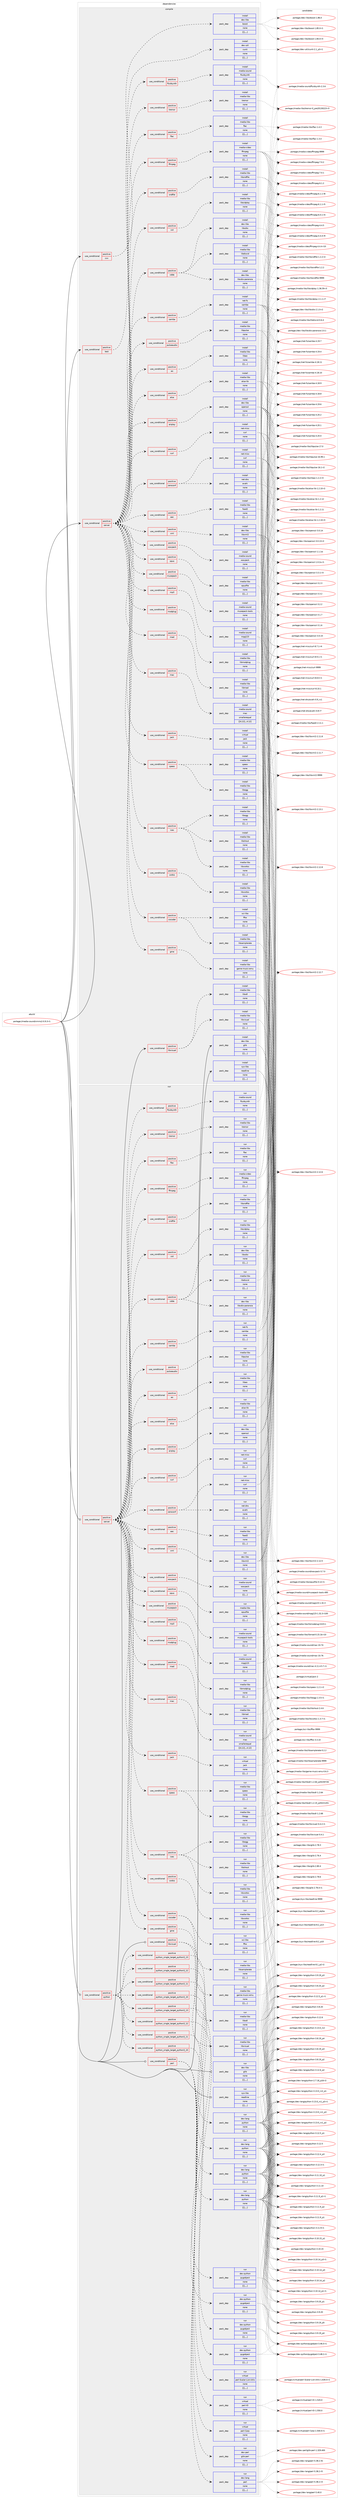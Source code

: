 digraph prolog {

# *************
# Graph options
# *************

newrank=true;
concentrate=true;
compound=true;
graph [rankdir=LR,fontname=Helvetica,fontsize=10,ranksep=1.5];#, ranksep=2.5, nodesep=0.2];
edge  [arrowhead=vee];
node  [fontname=Helvetica,fontsize=10];

# **********
# The ebuild
# **********

subgraph cluster_leftcol {
color=gray;
label=<<i>ebuild</i>>;
id [label="portage://media-sound/xmms2-0.9.3-r1", color=red, width=4, href="../media-sound/xmms2-0.9.3-r1.svg"];
}

# ****************
# The dependencies
# ****************

subgraph cluster_midcol {
color=gray;
label=<<i>dependencies</i>>;
subgraph cluster_compile {
fillcolor="#eeeeee";
style=filled;
label=<<i>compile</i>>;
subgraph cond85791 {
dependency333728 [label=<<TABLE BORDER="0" CELLBORDER="1" CELLSPACING="0" CELLPADDING="4"><TR><TD ROWSPAN="3" CELLPADDING="10">use_conditional</TD></TR><TR><TD>positive</TD></TR><TR><TD>cxx</TD></TR></TABLE>>, shape=none, color=red];
subgraph pack245415 {
dependency333729 [label=<<TABLE BORDER="0" CELLBORDER="1" CELLSPACING="0" CELLPADDING="4" WIDTH="220"><TR><TD ROWSPAN="6" CELLPADDING="30">pack_dep</TD></TR><TR><TD WIDTH="110">install</TD></TR><TR><TD>dev-libs</TD></TR><TR><TD>boost</TD></TR><TR><TD>none</TD></TR><TR><TD>[[],,,,]</TD></TR></TABLE>>, shape=none, color=blue];
}
dependency333728:e -> dependency333729:w [weight=20,style="dashed",arrowhead="vee"];
}
id:e -> dependency333728:w [weight=20,style="solid",arrowhead="vee"];
subgraph cond85792 {
dependency333730 [label=<<TABLE BORDER="0" CELLBORDER="1" CELLSPACING="0" CELLPADDING="4"><TR><TD ROWSPAN="3" CELLPADDING="10">use_conditional</TD></TR><TR><TD>positive</TD></TR><TR><TD>libvisual</TD></TR></TABLE>>, shape=none, color=red];
subgraph pack245416 {
dependency333731 [label=<<TABLE BORDER="0" CELLBORDER="1" CELLSPACING="0" CELLPADDING="4" WIDTH="220"><TR><TD ROWSPAN="6" CELLPADDING="30">pack_dep</TD></TR><TR><TD WIDTH="110">install</TD></TR><TR><TD>media-libs</TD></TR><TR><TD>libsdl</TD></TR><TR><TD>none</TD></TR><TR><TD>[[],,,,]</TD></TR></TABLE>>, shape=none, color=blue];
}
dependency333730:e -> dependency333731:w [weight=20,style="dashed",arrowhead="vee"];
subgraph pack245417 {
dependency333732 [label=<<TABLE BORDER="0" CELLBORDER="1" CELLSPACING="0" CELLPADDING="4" WIDTH="220"><TR><TD ROWSPAN="6" CELLPADDING="30">pack_dep</TD></TR><TR><TD WIDTH="110">install</TD></TR><TR><TD>media-libs</TD></TR><TR><TD>libvisual</TD></TR><TR><TD>none</TD></TR><TR><TD>[[],,,,]</TD></TR></TABLE>>, shape=none, color=blue];
}
dependency333730:e -> dependency333732:w [weight=20,style="dashed",arrowhead="vee"];
}
id:e -> dependency333730:w [weight=20,style="solid",arrowhead="vee"];
subgraph cond85793 {
dependency333733 [label=<<TABLE BORDER="0" CELLBORDER="1" CELLSPACING="0" CELLPADDING="4"><TR><TD ROWSPAN="3" CELLPADDING="10">use_conditional</TD></TR><TR><TD>positive</TD></TR><TR><TD>server</TD></TR></TABLE>>, shape=none, color=red];
subgraph cond85794 {
dependency333734 [label=<<TABLE BORDER="0" CELLBORDER="1" CELLSPACING="0" CELLPADDING="4"><TR><TD ROWSPAN="3" CELLPADDING="10">use_conditional</TD></TR><TR><TD>positive</TD></TR><TR><TD>aac</TD></TR></TABLE>>, shape=none, color=red];
subgraph pack245418 {
dependency333735 [label=<<TABLE BORDER="0" CELLBORDER="1" CELLSPACING="0" CELLPADDING="4" WIDTH="220"><TR><TD ROWSPAN="6" CELLPADDING="30">pack_dep</TD></TR><TR><TD WIDTH="110">install</TD></TR><TR><TD>media-libs</TD></TR><TR><TD>faad2</TD></TR><TR><TD>none</TD></TR><TR><TD>[[],,,,]</TD></TR></TABLE>>, shape=none, color=blue];
}
dependency333734:e -> dependency333735:w [weight=20,style="dashed",arrowhead="vee"];
}
dependency333733:e -> dependency333734:w [weight=20,style="dashed",arrowhead="vee"];
subgraph cond85795 {
dependency333736 [label=<<TABLE BORDER="0" CELLBORDER="1" CELLSPACING="0" CELLPADDING="4"><TR><TD ROWSPAN="3" CELLPADDING="10">use_conditional</TD></TR><TR><TD>positive</TD></TR><TR><TD>airplay</TD></TR></TABLE>>, shape=none, color=red];
subgraph pack245419 {
dependency333737 [label=<<TABLE BORDER="0" CELLBORDER="1" CELLSPACING="0" CELLPADDING="4" WIDTH="220"><TR><TD ROWSPAN="6" CELLPADDING="30">pack_dep</TD></TR><TR><TD WIDTH="110">install</TD></TR><TR><TD>dev-libs</TD></TR><TR><TD>openssl</TD></TR><TR><TD>none</TD></TR><TR><TD>[[],,,,]</TD></TR></TABLE>>, shape=none, color=blue];
}
dependency333736:e -> dependency333737:w [weight=20,style="dashed",arrowhead="vee"];
}
dependency333733:e -> dependency333736:w [weight=20,style="dashed",arrowhead="vee"];
subgraph cond85796 {
dependency333738 [label=<<TABLE BORDER="0" CELLBORDER="1" CELLSPACING="0" CELLPADDING="4"><TR><TD ROWSPAN="3" CELLPADDING="10">use_conditional</TD></TR><TR><TD>positive</TD></TR><TR><TD>alsa</TD></TR></TABLE>>, shape=none, color=red];
subgraph pack245420 {
dependency333739 [label=<<TABLE BORDER="0" CELLBORDER="1" CELLSPACING="0" CELLPADDING="4" WIDTH="220"><TR><TD ROWSPAN="6" CELLPADDING="30">pack_dep</TD></TR><TR><TD WIDTH="110">install</TD></TR><TR><TD>media-libs</TD></TR><TR><TD>alsa-lib</TD></TR><TR><TD>none</TD></TR><TR><TD>[[],,,,]</TD></TR></TABLE>>, shape=none, color=blue];
}
dependency333738:e -> dependency333739:w [weight=20,style="dashed",arrowhead="vee"];
}
dependency333733:e -> dependency333738:w [weight=20,style="dashed",arrowhead="vee"];
subgraph cond85797 {
dependency333740 [label=<<TABLE BORDER="0" CELLBORDER="1" CELLSPACING="0" CELLPADDING="4"><TR><TD ROWSPAN="3" CELLPADDING="10">use_conditional</TD></TR><TR><TD>positive</TD></TR><TR><TD>ao</TD></TR></TABLE>>, shape=none, color=red];
subgraph pack245421 {
dependency333741 [label=<<TABLE BORDER="0" CELLBORDER="1" CELLSPACING="0" CELLPADDING="4" WIDTH="220"><TR><TD ROWSPAN="6" CELLPADDING="30">pack_dep</TD></TR><TR><TD WIDTH="110">install</TD></TR><TR><TD>media-libs</TD></TR><TR><TD>libao</TD></TR><TR><TD>none</TD></TR><TR><TD>[[],,,,]</TD></TR></TABLE>>, shape=none, color=blue];
}
dependency333740:e -> dependency333741:w [weight=20,style="dashed",arrowhead="vee"];
}
dependency333733:e -> dependency333740:w [weight=20,style="dashed",arrowhead="vee"];
subgraph cond85798 {
dependency333742 [label=<<TABLE BORDER="0" CELLBORDER="1" CELLSPACING="0" CELLPADDING="4"><TR><TD ROWSPAN="3" CELLPADDING="10">use_conditional</TD></TR><TR><TD>positive</TD></TR><TR><TD>cdda</TD></TR></TABLE>>, shape=none, color=red];
subgraph pack245422 {
dependency333743 [label=<<TABLE BORDER="0" CELLBORDER="1" CELLSPACING="0" CELLPADDING="4" WIDTH="220"><TR><TD ROWSPAN="6" CELLPADDING="30">pack_dep</TD></TR><TR><TD WIDTH="110">install</TD></TR><TR><TD>dev-libs</TD></TR><TR><TD>libcdio-paranoia</TD></TR><TR><TD>none</TD></TR><TR><TD>[[],,,,]</TD></TR></TABLE>>, shape=none, color=blue];
}
dependency333742:e -> dependency333743:w [weight=20,style="dashed",arrowhead="vee"];
subgraph pack245423 {
dependency333744 [label=<<TABLE BORDER="0" CELLBORDER="1" CELLSPACING="0" CELLPADDING="4" WIDTH="220"><TR><TD ROWSPAN="6" CELLPADDING="30">pack_dep</TD></TR><TR><TD WIDTH="110">install</TD></TR><TR><TD>dev-libs</TD></TR><TR><TD>libcdio</TD></TR><TR><TD>none</TD></TR><TR><TD>[[],,,,]</TD></TR></TABLE>>, shape=none, color=blue];
}
dependency333742:e -> dependency333744:w [weight=20,style="dashed",arrowhead="vee"];
subgraph pack245424 {
dependency333745 [label=<<TABLE BORDER="0" CELLBORDER="1" CELLSPACING="0" CELLPADDING="4" WIDTH="220"><TR><TD ROWSPAN="6" CELLPADDING="30">pack_dep</TD></TR><TR><TD WIDTH="110">install</TD></TR><TR><TD>media-libs</TD></TR><TR><TD>libdiscid</TD></TR><TR><TD>none</TD></TR><TR><TD>[[],,,,]</TD></TR></TABLE>>, shape=none, color=blue];
}
dependency333742:e -> dependency333745:w [weight=20,style="dashed",arrowhead="vee"];
}
dependency333733:e -> dependency333742:w [weight=20,style="dashed",arrowhead="vee"];
subgraph cond85799 {
dependency333746 [label=<<TABLE BORDER="0" CELLBORDER="1" CELLSPACING="0" CELLPADDING="4"><TR><TD ROWSPAN="3" CELLPADDING="10">use_conditional</TD></TR><TR><TD>positive</TD></TR><TR><TD>curl</TD></TR></TABLE>>, shape=none, color=red];
subgraph pack245425 {
dependency333747 [label=<<TABLE BORDER="0" CELLBORDER="1" CELLSPACING="0" CELLPADDING="4" WIDTH="220"><TR><TD ROWSPAN="6" CELLPADDING="30">pack_dep</TD></TR><TR><TD WIDTH="110">install</TD></TR><TR><TD>net-misc</TD></TR><TR><TD>curl</TD></TR><TR><TD>none</TD></TR><TR><TD>[[],,,,]</TD></TR></TABLE>>, shape=none, color=blue];
}
dependency333746:e -> dependency333747:w [weight=20,style="dashed",arrowhead="vee"];
}
dependency333733:e -> dependency333746:w [weight=20,style="dashed",arrowhead="vee"];
subgraph cond85800 {
dependency333748 [label=<<TABLE BORDER="0" CELLBORDER="1" CELLSPACING="0" CELLPADDING="4"><TR><TD ROWSPAN="3" CELLPADDING="10">use_conditional</TD></TR><TR><TD>positive</TD></TR><TR><TD>ffmpeg</TD></TR></TABLE>>, shape=none, color=red];
subgraph pack245426 {
dependency333749 [label=<<TABLE BORDER="0" CELLBORDER="1" CELLSPACING="0" CELLPADDING="4" WIDTH="220"><TR><TD ROWSPAN="6" CELLPADDING="30">pack_dep</TD></TR><TR><TD WIDTH="110">install</TD></TR><TR><TD>media-video</TD></TR><TR><TD>ffmpeg</TD></TR><TR><TD>none</TD></TR><TR><TD>[[],,,,]</TD></TR></TABLE>>, shape=none, color=blue];
}
dependency333748:e -> dependency333749:w [weight=20,style="dashed",arrowhead="vee"];
}
dependency333733:e -> dependency333748:w [weight=20,style="dashed",arrowhead="vee"];
subgraph cond85801 {
dependency333750 [label=<<TABLE BORDER="0" CELLBORDER="1" CELLSPACING="0" CELLPADDING="4"><TR><TD ROWSPAN="3" CELLPADDING="10">use_conditional</TD></TR><TR><TD>positive</TD></TR><TR><TD>flac</TD></TR></TABLE>>, shape=none, color=red];
subgraph pack245427 {
dependency333751 [label=<<TABLE BORDER="0" CELLBORDER="1" CELLSPACING="0" CELLPADDING="4" WIDTH="220"><TR><TD ROWSPAN="6" CELLPADDING="30">pack_dep</TD></TR><TR><TD WIDTH="110">install</TD></TR><TR><TD>media-libs</TD></TR><TR><TD>flac</TD></TR><TR><TD>none</TD></TR><TR><TD>[[],,,,]</TD></TR></TABLE>>, shape=none, color=blue];
}
dependency333750:e -> dependency333751:w [weight=20,style="dashed",arrowhead="vee"];
}
dependency333733:e -> dependency333750:w [weight=20,style="dashed",arrowhead="vee"];
subgraph cond85802 {
dependency333752 [label=<<TABLE BORDER="0" CELLBORDER="1" CELLSPACING="0" CELLPADDING="4"><TR><TD ROWSPAN="3" CELLPADDING="10">use_conditional</TD></TR><TR><TD>positive</TD></TR><TR><TD>fluidsynth</TD></TR></TABLE>>, shape=none, color=red];
subgraph pack245428 {
dependency333753 [label=<<TABLE BORDER="0" CELLBORDER="1" CELLSPACING="0" CELLPADDING="4" WIDTH="220"><TR><TD ROWSPAN="6" CELLPADDING="30">pack_dep</TD></TR><TR><TD WIDTH="110">install</TD></TR><TR><TD>media-sound</TD></TR><TR><TD>fluidsynth</TD></TR><TR><TD>none</TD></TR><TR><TD>[[],,,,]</TD></TR></TABLE>>, shape=none, color=blue];
}
dependency333752:e -> dependency333753:w [weight=20,style="dashed",arrowhead="vee"];
}
dependency333733:e -> dependency333752:w [weight=20,style="dashed",arrowhead="vee"];
subgraph cond85803 {
dependency333754 [label=<<TABLE BORDER="0" CELLBORDER="1" CELLSPACING="0" CELLPADDING="4"><TR><TD ROWSPAN="3" CELLPADDING="10">use_conditional</TD></TR><TR><TD>positive</TD></TR><TR><TD>gme</TD></TR></TABLE>>, shape=none, color=red];
subgraph pack245429 {
dependency333755 [label=<<TABLE BORDER="0" CELLBORDER="1" CELLSPACING="0" CELLPADDING="4" WIDTH="220"><TR><TD ROWSPAN="6" CELLPADDING="30">pack_dep</TD></TR><TR><TD WIDTH="110">install</TD></TR><TR><TD>media-libs</TD></TR><TR><TD>game-music-emu</TD></TR><TR><TD>none</TD></TR><TR><TD>[[],,,,]</TD></TR></TABLE>>, shape=none, color=blue];
}
dependency333754:e -> dependency333755:w [weight=20,style="dashed",arrowhead="vee"];
}
dependency333733:e -> dependency333754:w [weight=20,style="dashed",arrowhead="vee"];
subgraph cond85804 {
dependency333756 [label=<<TABLE BORDER="0" CELLBORDER="1" CELLSPACING="0" CELLPADDING="4"><TR><TD ROWSPAN="3" CELLPADDING="10">use_conditional</TD></TR><TR><TD>positive</TD></TR><TR><TD>ices</TD></TR></TABLE>>, shape=none, color=red];
subgraph pack245430 {
dependency333757 [label=<<TABLE BORDER="0" CELLBORDER="1" CELLSPACING="0" CELLPADDING="4" WIDTH="220"><TR><TD ROWSPAN="6" CELLPADDING="30">pack_dep</TD></TR><TR><TD WIDTH="110">install</TD></TR><TR><TD>media-libs</TD></TR><TR><TD>libogg</TD></TR><TR><TD>none</TD></TR><TR><TD>[[],,,,]</TD></TR></TABLE>>, shape=none, color=blue];
}
dependency333756:e -> dependency333757:w [weight=20,style="dashed",arrowhead="vee"];
subgraph pack245431 {
dependency333758 [label=<<TABLE BORDER="0" CELLBORDER="1" CELLSPACING="0" CELLPADDING="4" WIDTH="220"><TR><TD ROWSPAN="6" CELLPADDING="30">pack_dep</TD></TR><TR><TD WIDTH="110">install</TD></TR><TR><TD>media-libs</TD></TR><TR><TD>libshout</TD></TR><TR><TD>none</TD></TR><TR><TD>[[],,,,]</TD></TR></TABLE>>, shape=none, color=blue];
}
dependency333756:e -> dependency333758:w [weight=20,style="dashed",arrowhead="vee"];
subgraph pack245432 {
dependency333759 [label=<<TABLE BORDER="0" CELLBORDER="1" CELLSPACING="0" CELLPADDING="4" WIDTH="220"><TR><TD ROWSPAN="6" CELLPADDING="30">pack_dep</TD></TR><TR><TD WIDTH="110">install</TD></TR><TR><TD>media-libs</TD></TR><TR><TD>libvorbis</TD></TR><TR><TD>none</TD></TR><TR><TD>[[],,,,]</TD></TR></TABLE>>, shape=none, color=blue];
}
dependency333756:e -> dependency333759:w [weight=20,style="dashed",arrowhead="vee"];
}
dependency333733:e -> dependency333756:w [weight=20,style="dashed",arrowhead="vee"];
subgraph cond85805 {
dependency333760 [label=<<TABLE BORDER="0" CELLBORDER="1" CELLSPACING="0" CELLPADDING="4"><TR><TD ROWSPAN="3" CELLPADDING="10">use_conditional</TD></TR><TR><TD>positive</TD></TR><TR><TD>jack</TD></TR></TABLE>>, shape=none, color=red];
subgraph pack245433 {
dependency333761 [label=<<TABLE BORDER="0" CELLBORDER="1" CELLSPACING="0" CELLPADDING="4" WIDTH="220"><TR><TD ROWSPAN="6" CELLPADDING="30">pack_dep</TD></TR><TR><TD WIDTH="110">install</TD></TR><TR><TD>virtual</TD></TR><TR><TD>jack</TD></TR><TR><TD>none</TD></TR><TR><TD>[[],,,,]</TD></TR></TABLE>>, shape=none, color=blue];
}
dependency333760:e -> dependency333761:w [weight=20,style="dashed",arrowhead="vee"];
}
dependency333733:e -> dependency333760:w [weight=20,style="dashed",arrowhead="vee"];
subgraph cond85806 {
dependency333762 [label=<<TABLE BORDER="0" CELLBORDER="1" CELLSPACING="0" CELLPADDING="4"><TR><TD ROWSPAN="3" CELLPADDING="10">use_conditional</TD></TR><TR><TD>positive</TD></TR><TR><TD>mac</TD></TR></TABLE>>, shape=none, color=red];
subgraph pack245434 {
dependency333763 [label=<<TABLE BORDER="0" CELLBORDER="1" CELLSPACING="0" CELLPADDING="4" WIDTH="220"><TR><TD ROWSPAN="6" CELLPADDING="30">pack_dep</TD></TR><TR><TD WIDTH="110">install</TD></TR><TR><TD>media-sound</TD></TR><TR><TD>mac</TD></TR><TR><TD>smallerequal</TD></TR><TR><TD>[[4,12],,,4.12]</TD></TR></TABLE>>, shape=none, color=blue];
}
dependency333762:e -> dependency333763:w [weight=20,style="dashed",arrowhead="vee"];
}
dependency333733:e -> dependency333762:w [weight=20,style="dashed",arrowhead="vee"];
subgraph cond85807 {
dependency333764 [label=<<TABLE BORDER="0" CELLBORDER="1" CELLSPACING="0" CELLPADDING="4"><TR><TD ROWSPAN="3" CELLPADDING="10">use_conditional</TD></TR><TR><TD>positive</TD></TR><TR><TD>mad</TD></TR></TABLE>>, shape=none, color=red];
subgraph pack245435 {
dependency333765 [label=<<TABLE BORDER="0" CELLBORDER="1" CELLSPACING="0" CELLPADDING="4" WIDTH="220"><TR><TD ROWSPAN="6" CELLPADDING="30">pack_dep</TD></TR><TR><TD WIDTH="110">install</TD></TR><TR><TD>media-libs</TD></TR><TR><TD>libmad</TD></TR><TR><TD>none</TD></TR><TR><TD>[[],,,,]</TD></TR></TABLE>>, shape=none, color=blue];
}
dependency333764:e -> dependency333765:w [weight=20,style="dashed",arrowhead="vee"];
}
dependency333733:e -> dependency333764:w [weight=20,style="dashed",arrowhead="vee"];
subgraph cond85808 {
dependency333766 [label=<<TABLE BORDER="0" CELLBORDER="1" CELLSPACING="0" CELLPADDING="4"><TR><TD ROWSPAN="3" CELLPADDING="10">use_conditional</TD></TR><TR><TD>positive</TD></TR><TR><TD>modplug</TD></TR></TABLE>>, shape=none, color=red];
subgraph pack245436 {
dependency333767 [label=<<TABLE BORDER="0" CELLBORDER="1" CELLSPACING="0" CELLPADDING="4" WIDTH="220"><TR><TD ROWSPAN="6" CELLPADDING="30">pack_dep</TD></TR><TR><TD WIDTH="110">install</TD></TR><TR><TD>media-libs</TD></TR><TR><TD>libmodplug</TD></TR><TR><TD>none</TD></TR><TR><TD>[[],,,,]</TD></TR></TABLE>>, shape=none, color=blue];
}
dependency333766:e -> dependency333767:w [weight=20,style="dashed",arrowhead="vee"];
}
dependency333733:e -> dependency333766:w [weight=20,style="dashed",arrowhead="vee"];
subgraph cond85809 {
dependency333768 [label=<<TABLE BORDER="0" CELLBORDER="1" CELLSPACING="0" CELLPADDING="4"><TR><TD ROWSPAN="3" CELLPADDING="10">use_conditional</TD></TR><TR><TD>positive</TD></TR><TR><TD>mp3</TD></TR></TABLE>>, shape=none, color=red];
subgraph pack245437 {
dependency333769 [label=<<TABLE BORDER="0" CELLBORDER="1" CELLSPACING="0" CELLPADDING="4" WIDTH="220"><TR><TD ROWSPAN="6" CELLPADDING="30">pack_dep</TD></TR><TR><TD WIDTH="110">install</TD></TR><TR><TD>media-sound</TD></TR><TR><TD>mpg123</TD></TR><TR><TD>none</TD></TR><TR><TD>[[],,,,]</TD></TR></TABLE>>, shape=none, color=blue];
}
dependency333768:e -> dependency333769:w [weight=20,style="dashed",arrowhead="vee"];
}
dependency333733:e -> dependency333768:w [weight=20,style="dashed",arrowhead="vee"];
subgraph cond85810 {
dependency333770 [label=<<TABLE BORDER="0" CELLBORDER="1" CELLSPACING="0" CELLPADDING="4"><TR><TD ROWSPAN="3" CELLPADDING="10">use_conditional</TD></TR><TR><TD>positive</TD></TR><TR><TD>musepack</TD></TR></TABLE>>, shape=none, color=red];
subgraph pack245438 {
dependency333771 [label=<<TABLE BORDER="0" CELLBORDER="1" CELLSPACING="0" CELLPADDING="4" WIDTH="220"><TR><TD ROWSPAN="6" CELLPADDING="30">pack_dep</TD></TR><TR><TD WIDTH="110">install</TD></TR><TR><TD>media-sound</TD></TR><TR><TD>musepack-tools</TD></TR><TR><TD>none</TD></TR><TR><TD>[[],,,,]</TD></TR></TABLE>>, shape=none, color=blue];
}
dependency333770:e -> dependency333771:w [weight=20,style="dashed",arrowhead="vee"];
}
dependency333733:e -> dependency333770:w [weight=20,style="dashed",arrowhead="vee"];
subgraph cond85811 {
dependency333772 [label=<<TABLE BORDER="0" CELLBORDER="1" CELLSPACING="0" CELLPADDING="4"><TR><TD ROWSPAN="3" CELLPADDING="10">use_conditional</TD></TR><TR><TD>positive</TD></TR><TR><TD>opus</TD></TR></TABLE>>, shape=none, color=red];
subgraph pack245439 {
dependency333773 [label=<<TABLE BORDER="0" CELLBORDER="1" CELLSPACING="0" CELLPADDING="4" WIDTH="220"><TR><TD ROWSPAN="6" CELLPADDING="30">pack_dep</TD></TR><TR><TD WIDTH="110">install</TD></TR><TR><TD>media-libs</TD></TR><TR><TD>opusfile</TD></TR><TR><TD>none</TD></TR><TR><TD>[[],,,,]</TD></TR></TABLE>>, shape=none, color=blue];
}
dependency333772:e -> dependency333773:w [weight=20,style="dashed",arrowhead="vee"];
}
dependency333733:e -> dependency333772:w [weight=20,style="dashed",arrowhead="vee"];
subgraph cond85812 {
dependency333774 [label=<<TABLE BORDER="0" CELLBORDER="1" CELLSPACING="0" CELLPADDING="4"><TR><TD ROWSPAN="3" CELLPADDING="10">use_conditional</TD></TR><TR><TD>positive</TD></TR><TR><TD>pulseaudio</TD></TR></TABLE>>, shape=none, color=red];
subgraph pack245440 {
dependency333775 [label=<<TABLE BORDER="0" CELLBORDER="1" CELLSPACING="0" CELLPADDING="4" WIDTH="220"><TR><TD ROWSPAN="6" CELLPADDING="30">pack_dep</TD></TR><TR><TD WIDTH="110">install</TD></TR><TR><TD>media-libs</TD></TR><TR><TD>libpulse</TD></TR><TR><TD>none</TD></TR><TR><TD>[[],,,,]</TD></TR></TABLE>>, shape=none, color=blue];
}
dependency333774:e -> dependency333775:w [weight=20,style="dashed",arrowhead="vee"];
}
dependency333733:e -> dependency333774:w [weight=20,style="dashed",arrowhead="vee"];
subgraph cond85813 {
dependency333776 [label=<<TABLE BORDER="0" CELLBORDER="1" CELLSPACING="0" CELLPADDING="4"><TR><TD ROWSPAN="3" CELLPADDING="10">use_conditional</TD></TR><TR><TD>positive</TD></TR><TR><TD>samba</TD></TR></TABLE>>, shape=none, color=red];
subgraph pack245441 {
dependency333777 [label=<<TABLE BORDER="0" CELLBORDER="1" CELLSPACING="0" CELLPADDING="4" WIDTH="220"><TR><TD ROWSPAN="6" CELLPADDING="30">pack_dep</TD></TR><TR><TD WIDTH="110">install</TD></TR><TR><TD>net-fs</TD></TR><TR><TD>samba</TD></TR><TR><TD>none</TD></TR><TR><TD>[[],,,,]</TD></TR></TABLE>>, shape=none, color=blue];
}
dependency333776:e -> dependency333777:w [weight=20,style="dashed",arrowhead="vee"];
}
dependency333733:e -> dependency333776:w [weight=20,style="dashed",arrowhead="vee"];
subgraph cond85814 {
dependency333778 [label=<<TABLE BORDER="0" CELLBORDER="1" CELLSPACING="0" CELLPADDING="4"><TR><TD ROWSPAN="3" CELLPADDING="10">use_conditional</TD></TR><TR><TD>positive</TD></TR><TR><TD>sid</TD></TR></TABLE>>, shape=none, color=red];
subgraph pack245442 {
dependency333779 [label=<<TABLE BORDER="0" CELLBORDER="1" CELLSPACING="0" CELLPADDING="4" WIDTH="220"><TR><TD ROWSPAN="6" CELLPADDING="30">pack_dep</TD></TR><TR><TD WIDTH="110">install</TD></TR><TR><TD>media-libs</TD></TR><TR><TD>libsidplay</TD></TR><TR><TD>none</TD></TR><TR><TD>[[],,,,]</TD></TR></TABLE>>, shape=none, color=blue];
}
dependency333778:e -> dependency333779:w [weight=20,style="dashed",arrowhead="vee"];
}
dependency333733:e -> dependency333778:w [weight=20,style="dashed",arrowhead="vee"];
subgraph cond85815 {
dependency333780 [label=<<TABLE BORDER="0" CELLBORDER="1" CELLSPACING="0" CELLPADDING="4"><TR><TD ROWSPAN="3" CELLPADDING="10">use_conditional</TD></TR><TR><TD>positive</TD></TR><TR><TD>sndfile</TD></TR></TABLE>>, shape=none, color=red];
subgraph pack245443 {
dependency333781 [label=<<TABLE BORDER="0" CELLBORDER="1" CELLSPACING="0" CELLPADDING="4" WIDTH="220"><TR><TD ROWSPAN="6" CELLPADDING="30">pack_dep</TD></TR><TR><TD WIDTH="110">install</TD></TR><TR><TD>media-libs</TD></TR><TR><TD>libsndfile</TD></TR><TR><TD>none</TD></TR><TR><TD>[[],,,,]</TD></TR></TABLE>>, shape=none, color=blue];
}
dependency333780:e -> dependency333781:w [weight=20,style="dashed",arrowhead="vee"];
}
dependency333733:e -> dependency333780:w [weight=20,style="dashed",arrowhead="vee"];
subgraph cond85816 {
dependency333782 [label=<<TABLE BORDER="0" CELLBORDER="1" CELLSPACING="0" CELLPADDING="4"><TR><TD ROWSPAN="3" CELLPADDING="10">use_conditional</TD></TR><TR><TD>positive</TD></TR><TR><TD>speex</TD></TR></TABLE>>, shape=none, color=red];
subgraph pack245444 {
dependency333783 [label=<<TABLE BORDER="0" CELLBORDER="1" CELLSPACING="0" CELLPADDING="4" WIDTH="220"><TR><TD ROWSPAN="6" CELLPADDING="30">pack_dep</TD></TR><TR><TD WIDTH="110">install</TD></TR><TR><TD>media-libs</TD></TR><TR><TD>libogg</TD></TR><TR><TD>none</TD></TR><TR><TD>[[],,,,]</TD></TR></TABLE>>, shape=none, color=blue];
}
dependency333782:e -> dependency333783:w [weight=20,style="dashed",arrowhead="vee"];
subgraph pack245445 {
dependency333784 [label=<<TABLE BORDER="0" CELLBORDER="1" CELLSPACING="0" CELLPADDING="4" WIDTH="220"><TR><TD ROWSPAN="6" CELLPADDING="30">pack_dep</TD></TR><TR><TD WIDTH="110">install</TD></TR><TR><TD>media-libs</TD></TR><TR><TD>speex</TD></TR><TR><TD>none</TD></TR><TR><TD>[[],,,,]</TD></TR></TABLE>>, shape=none, color=blue];
}
dependency333782:e -> dependency333784:w [weight=20,style="dashed",arrowhead="vee"];
}
dependency333733:e -> dependency333782:w [weight=20,style="dashed",arrowhead="vee"];
subgraph cond85817 {
dependency333785 [label=<<TABLE BORDER="0" CELLBORDER="1" CELLSPACING="0" CELLPADDING="4"><TR><TD ROWSPAN="3" CELLPADDING="10">use_conditional</TD></TR><TR><TD>positive</TD></TR><TR><TD>tremor</TD></TR></TABLE>>, shape=none, color=red];
subgraph pack245446 {
dependency333786 [label=<<TABLE BORDER="0" CELLBORDER="1" CELLSPACING="0" CELLPADDING="4" WIDTH="220"><TR><TD ROWSPAN="6" CELLPADDING="30">pack_dep</TD></TR><TR><TD WIDTH="110">install</TD></TR><TR><TD>media-libs</TD></TR><TR><TD>tremor</TD></TR><TR><TD>none</TD></TR><TR><TD>[[],,,,]</TD></TR></TABLE>>, shape=none, color=blue];
}
dependency333785:e -> dependency333786:w [weight=20,style="dashed",arrowhead="vee"];
}
dependency333733:e -> dependency333785:w [weight=20,style="dashed",arrowhead="vee"];
subgraph cond85818 {
dependency333787 [label=<<TABLE BORDER="0" CELLBORDER="1" CELLSPACING="0" CELLPADDING="4"><TR><TD ROWSPAN="3" CELLPADDING="10">use_conditional</TD></TR><TR><TD>positive</TD></TR><TR><TD>vocoder</TD></TR></TABLE>>, shape=none, color=red];
subgraph pack245447 {
dependency333788 [label=<<TABLE BORDER="0" CELLBORDER="1" CELLSPACING="0" CELLPADDING="4" WIDTH="220"><TR><TD ROWSPAN="6" CELLPADDING="30">pack_dep</TD></TR><TR><TD WIDTH="110">install</TD></TR><TR><TD>media-libs</TD></TR><TR><TD>libsamplerate</TD></TR><TR><TD>none</TD></TR><TR><TD>[[],,,,]</TD></TR></TABLE>>, shape=none, color=blue];
}
dependency333787:e -> dependency333788:w [weight=20,style="dashed",arrowhead="vee"];
subgraph pack245448 {
dependency333789 [label=<<TABLE BORDER="0" CELLBORDER="1" CELLSPACING="0" CELLPADDING="4" WIDTH="220"><TR><TD ROWSPAN="6" CELLPADDING="30">pack_dep</TD></TR><TR><TD WIDTH="110">install</TD></TR><TR><TD>sci-libs</TD></TR><TR><TD>fftw</TD></TR><TR><TD>none</TD></TR><TR><TD>[[],,,,]</TD></TR></TABLE>>, shape=none, color=blue];
}
dependency333787:e -> dependency333789:w [weight=20,style="dashed",arrowhead="vee"];
}
dependency333733:e -> dependency333787:w [weight=20,style="dashed",arrowhead="vee"];
subgraph cond85819 {
dependency333790 [label=<<TABLE BORDER="0" CELLBORDER="1" CELLSPACING="0" CELLPADDING="4"><TR><TD ROWSPAN="3" CELLPADDING="10">use_conditional</TD></TR><TR><TD>positive</TD></TR><TR><TD>vorbis</TD></TR></TABLE>>, shape=none, color=red];
subgraph pack245449 {
dependency333791 [label=<<TABLE BORDER="0" CELLBORDER="1" CELLSPACING="0" CELLPADDING="4" WIDTH="220"><TR><TD ROWSPAN="6" CELLPADDING="30">pack_dep</TD></TR><TR><TD WIDTH="110">install</TD></TR><TR><TD>media-libs</TD></TR><TR><TD>libvorbis</TD></TR><TR><TD>none</TD></TR><TR><TD>[[],,,,]</TD></TR></TABLE>>, shape=none, color=blue];
}
dependency333790:e -> dependency333791:w [weight=20,style="dashed",arrowhead="vee"];
}
dependency333733:e -> dependency333790:w [weight=20,style="dashed",arrowhead="vee"];
subgraph cond85820 {
dependency333792 [label=<<TABLE BORDER="0" CELLBORDER="1" CELLSPACING="0" CELLPADDING="4"><TR><TD ROWSPAN="3" CELLPADDING="10">use_conditional</TD></TR><TR><TD>positive</TD></TR><TR><TD>wavpack</TD></TR></TABLE>>, shape=none, color=red];
subgraph pack245450 {
dependency333793 [label=<<TABLE BORDER="0" CELLBORDER="1" CELLSPACING="0" CELLPADDING="4" WIDTH="220"><TR><TD ROWSPAN="6" CELLPADDING="30">pack_dep</TD></TR><TR><TD WIDTH="110">install</TD></TR><TR><TD>media-sound</TD></TR><TR><TD>wavpack</TD></TR><TR><TD>none</TD></TR><TR><TD>[[],,,,]</TD></TR></TABLE>>, shape=none, color=blue];
}
dependency333792:e -> dependency333793:w [weight=20,style="dashed",arrowhead="vee"];
}
dependency333733:e -> dependency333792:w [weight=20,style="dashed",arrowhead="vee"];
subgraph cond85821 {
dependency333794 [label=<<TABLE BORDER="0" CELLBORDER="1" CELLSPACING="0" CELLPADDING="4"><TR><TD ROWSPAN="3" CELLPADDING="10">use_conditional</TD></TR><TR><TD>positive</TD></TR><TR><TD>xml</TD></TR></TABLE>>, shape=none, color=red];
subgraph pack245451 {
dependency333795 [label=<<TABLE BORDER="0" CELLBORDER="1" CELLSPACING="0" CELLPADDING="4" WIDTH="220"><TR><TD ROWSPAN="6" CELLPADDING="30">pack_dep</TD></TR><TR><TD WIDTH="110">install</TD></TR><TR><TD>dev-libs</TD></TR><TR><TD>libxml2</TD></TR><TR><TD>none</TD></TR><TR><TD>[[],,,,]</TD></TR></TABLE>>, shape=none, color=blue];
}
dependency333794:e -> dependency333795:w [weight=20,style="dashed",arrowhead="vee"];
}
dependency333733:e -> dependency333794:w [weight=20,style="dashed",arrowhead="vee"];
subgraph cond85822 {
dependency333796 [label=<<TABLE BORDER="0" CELLBORDER="1" CELLSPACING="0" CELLPADDING="4"><TR><TD ROWSPAN="3" CELLPADDING="10">use_conditional</TD></TR><TR><TD>positive</TD></TR><TR><TD>zeroconf</TD></TR></TABLE>>, shape=none, color=red];
subgraph pack245452 {
dependency333797 [label=<<TABLE BORDER="0" CELLBORDER="1" CELLSPACING="0" CELLPADDING="4" WIDTH="220"><TR><TD ROWSPAN="6" CELLPADDING="30">pack_dep</TD></TR><TR><TD WIDTH="110">install</TD></TR><TR><TD>net-dns</TD></TR><TR><TD>avahi</TD></TR><TR><TD>none</TD></TR><TR><TD>[[],,,,]</TD></TR></TABLE>>, shape=none, color=blue];
}
dependency333796:e -> dependency333797:w [weight=20,style="dashed",arrowhead="vee"];
subgraph pack245453 {
dependency333798 [label=<<TABLE BORDER="0" CELLBORDER="1" CELLSPACING="0" CELLPADDING="4" WIDTH="220"><TR><TD ROWSPAN="6" CELLPADDING="30">pack_dep</TD></TR><TR><TD WIDTH="110">install</TD></TR><TR><TD>net-misc</TD></TR><TR><TD>curl</TD></TR><TR><TD>none</TD></TR><TR><TD>[[],,,,]</TD></TR></TABLE>>, shape=none, color=blue];
}
dependency333796:e -> dependency333798:w [weight=20,style="dashed",arrowhead="vee"];
}
dependency333733:e -> dependency333796:w [weight=20,style="dashed",arrowhead="vee"];
}
id:e -> dependency333733:w [weight=20,style="solid",arrowhead="vee"];
subgraph cond85823 {
dependency333799 [label=<<TABLE BORDER="0" CELLBORDER="1" CELLSPACING="0" CELLPADDING="4"><TR><TD ROWSPAN="3" CELLPADDING="10">use_conditional</TD></TR><TR><TD>positive</TD></TR><TR><TD>test</TD></TR></TABLE>>, shape=none, color=red];
subgraph pack245454 {
dependency333800 [label=<<TABLE BORDER="0" CELLBORDER="1" CELLSPACING="0" CELLPADDING="4" WIDTH="220"><TR><TD ROWSPAN="6" CELLPADDING="30">pack_dep</TD></TR><TR><TD WIDTH="110">install</TD></TR><TR><TD>dev-util</TD></TR><TR><TD>cunit</TD></TR><TR><TD>none</TD></TR><TR><TD>[[],,,,]</TD></TR></TABLE>>, shape=none, color=blue];
}
dependency333799:e -> dependency333800:w [weight=20,style="dashed",arrowhead="vee"];
}
id:e -> dependency333799:w [weight=20,style="solid",arrowhead="vee"];
subgraph pack245455 {
dependency333801 [label=<<TABLE BORDER="0" CELLBORDER="1" CELLSPACING="0" CELLPADDING="4" WIDTH="220"><TR><TD ROWSPAN="6" CELLPADDING="30">pack_dep</TD></TR><TR><TD WIDTH="110">install</TD></TR><TR><TD>dev-libs</TD></TR><TR><TD>glib</TD></TR><TR><TD>none</TD></TR><TR><TD>[[],,,,]</TD></TR></TABLE>>, shape=none, color=blue];
}
id:e -> dependency333801:w [weight=20,style="solid",arrowhead="vee"];
subgraph pack245456 {
dependency333802 [label=<<TABLE BORDER="0" CELLBORDER="1" CELLSPACING="0" CELLPADDING="4" WIDTH="220"><TR><TD ROWSPAN="6" CELLPADDING="30">pack_dep</TD></TR><TR><TD WIDTH="110">install</TD></TR><TR><TD>sys-libs</TD></TR><TR><TD>readline</TD></TR><TR><TD>none</TD></TR><TR><TD>[[],,,,]</TD></TR></TABLE>>, shape=none, color=blue];
}
id:e -> dependency333802:w [weight=20,style="solid",arrowhead="vee"];
}
subgraph cluster_compileandrun {
fillcolor="#eeeeee";
style=filled;
label=<<i>compile and run</i>>;
}
subgraph cluster_run {
fillcolor="#eeeeee";
style=filled;
label=<<i>run</i>>;
subgraph cond85824 {
dependency333803 [label=<<TABLE BORDER="0" CELLBORDER="1" CELLSPACING="0" CELLPADDING="4"><TR><TD ROWSPAN="3" CELLPADDING="10">use_conditional</TD></TR><TR><TD>positive</TD></TR><TR><TD>libvisual</TD></TR></TABLE>>, shape=none, color=red];
subgraph pack245457 {
dependency333804 [label=<<TABLE BORDER="0" CELLBORDER="1" CELLSPACING="0" CELLPADDING="4" WIDTH="220"><TR><TD ROWSPAN="6" CELLPADDING="30">pack_dep</TD></TR><TR><TD WIDTH="110">run</TD></TR><TR><TD>media-libs</TD></TR><TR><TD>libsdl</TD></TR><TR><TD>none</TD></TR><TR><TD>[[],,,,]</TD></TR></TABLE>>, shape=none, color=blue];
}
dependency333803:e -> dependency333804:w [weight=20,style="dashed",arrowhead="vee"];
subgraph pack245458 {
dependency333805 [label=<<TABLE BORDER="0" CELLBORDER="1" CELLSPACING="0" CELLPADDING="4" WIDTH="220"><TR><TD ROWSPAN="6" CELLPADDING="30">pack_dep</TD></TR><TR><TD WIDTH="110">run</TD></TR><TR><TD>media-libs</TD></TR><TR><TD>libvisual</TD></TR><TR><TD>none</TD></TR><TR><TD>[[],,,,]</TD></TR></TABLE>>, shape=none, color=blue];
}
dependency333803:e -> dependency333805:w [weight=20,style="dashed",arrowhead="vee"];
}
id:e -> dependency333803:w [weight=20,style="solid",arrowhead="odot"];
subgraph cond85825 {
dependency333806 [label=<<TABLE BORDER="0" CELLBORDER="1" CELLSPACING="0" CELLPADDING="4"><TR><TD ROWSPAN="3" CELLPADDING="10">use_conditional</TD></TR><TR><TD>positive</TD></TR><TR><TD>perl</TD></TR></TABLE>>, shape=none, color=red];
subgraph pack245459 {
dependency333807 [label=<<TABLE BORDER="0" CELLBORDER="1" CELLSPACING="0" CELLPADDING="4" WIDTH="220"><TR><TD ROWSPAN="6" CELLPADDING="30">pack_dep</TD></TR><TR><TD WIDTH="110">run</TD></TR><TR><TD>dev-lang</TD></TR><TR><TD>perl</TD></TR><TR><TD>none</TD></TR><TR><TD>[[],,,,]</TD></TR></TABLE>>, shape=none, color=blue];
}
dependency333806:e -> dependency333807:w [weight=20,style="dashed",arrowhead="vee"];
subgraph pack245460 {
dependency333808 [label=<<TABLE BORDER="0" CELLBORDER="1" CELLSPACING="0" CELLPADDING="4" WIDTH="220"><TR><TD ROWSPAN="6" CELLPADDING="30">pack_dep</TD></TR><TR><TD WIDTH="110">run</TD></TR><TR><TD>dev-perl</TD></TR><TR><TD>glib-perl</TD></TR><TR><TD>none</TD></TR><TR><TD>[[],,,,]</TD></TR></TABLE>>, shape=none, color=blue];
}
dependency333806:e -> dependency333808:w [weight=20,style="dashed",arrowhead="vee"];
subgraph pack245461 {
dependency333809 [label=<<TABLE BORDER="0" CELLBORDER="1" CELLSPACING="0" CELLPADDING="4" WIDTH="220"><TR><TD ROWSPAN="6" CELLPADDING="30">pack_dep</TD></TR><TR><TD WIDTH="110">run</TD></TR><TR><TD>virtual</TD></TR><TR><TD>perl-Carp</TD></TR><TR><TD>none</TD></TR><TR><TD>[[],,,,]</TD></TR></TABLE>>, shape=none, color=blue];
}
dependency333806:e -> dependency333809:w [weight=20,style="dashed",arrowhead="vee"];
subgraph pack245462 {
dependency333810 [label=<<TABLE BORDER="0" CELLBORDER="1" CELLSPACING="0" CELLPADDING="4" WIDTH="220"><TR><TD ROWSPAN="6" CELLPADDING="30">pack_dep</TD></TR><TR><TD WIDTH="110">run</TD></TR><TR><TD>virtual</TD></TR><TR><TD>perl-IO</TD></TR><TR><TD>none</TD></TR><TR><TD>[[],,,,]</TD></TR></TABLE>>, shape=none, color=blue];
}
dependency333806:e -> dependency333810:w [weight=20,style="dashed",arrowhead="vee"];
subgraph pack245463 {
dependency333811 [label=<<TABLE BORDER="0" CELLBORDER="1" CELLSPACING="0" CELLPADDING="4" WIDTH="220"><TR><TD ROWSPAN="6" CELLPADDING="30">pack_dep</TD></TR><TR><TD WIDTH="110">run</TD></TR><TR><TD>virtual</TD></TR><TR><TD>perl-Scalar-List-Utils</TD></TR><TR><TD>none</TD></TR><TR><TD>[[],,,,]</TD></TR></TABLE>>, shape=none, color=blue];
}
dependency333806:e -> dependency333811:w [weight=20,style="dashed",arrowhead="vee"];
}
id:e -> dependency333806:w [weight=20,style="solid",arrowhead="odot"];
subgraph cond85826 {
dependency333812 [label=<<TABLE BORDER="0" CELLBORDER="1" CELLSPACING="0" CELLPADDING="4"><TR><TD ROWSPAN="3" CELLPADDING="10">use_conditional</TD></TR><TR><TD>positive</TD></TR><TR><TD>python</TD></TR></TABLE>>, shape=none, color=red];
subgraph cond85827 {
dependency333813 [label=<<TABLE BORDER="0" CELLBORDER="1" CELLSPACING="0" CELLPADDING="4"><TR><TD ROWSPAN="3" CELLPADDING="10">use_conditional</TD></TR><TR><TD>positive</TD></TR><TR><TD>python_single_target_python3_10</TD></TR></TABLE>>, shape=none, color=red];
subgraph pack245464 {
dependency333814 [label=<<TABLE BORDER="0" CELLBORDER="1" CELLSPACING="0" CELLPADDING="4" WIDTH="220"><TR><TD ROWSPAN="6" CELLPADDING="30">pack_dep</TD></TR><TR><TD WIDTH="110">run</TD></TR><TR><TD>dev-lang</TD></TR><TR><TD>python</TD></TR><TR><TD>none</TD></TR><TR><TD>[[],,,,]</TD></TR></TABLE>>, shape=none, color=blue];
}
dependency333813:e -> dependency333814:w [weight=20,style="dashed",arrowhead="vee"];
}
dependency333812:e -> dependency333813:w [weight=20,style="dashed",arrowhead="vee"];
subgraph cond85828 {
dependency333815 [label=<<TABLE BORDER="0" CELLBORDER="1" CELLSPACING="0" CELLPADDING="4"><TR><TD ROWSPAN="3" CELLPADDING="10">use_conditional</TD></TR><TR><TD>positive</TD></TR><TR><TD>python_single_target_python3_11</TD></TR></TABLE>>, shape=none, color=red];
subgraph pack245465 {
dependency333816 [label=<<TABLE BORDER="0" CELLBORDER="1" CELLSPACING="0" CELLPADDING="4" WIDTH="220"><TR><TD ROWSPAN="6" CELLPADDING="30">pack_dep</TD></TR><TR><TD WIDTH="110">run</TD></TR><TR><TD>dev-lang</TD></TR><TR><TD>python</TD></TR><TR><TD>none</TD></TR><TR><TD>[[],,,,]</TD></TR></TABLE>>, shape=none, color=blue];
}
dependency333815:e -> dependency333816:w [weight=20,style="dashed",arrowhead="vee"];
}
dependency333812:e -> dependency333815:w [weight=20,style="dashed",arrowhead="vee"];
subgraph cond85829 {
dependency333817 [label=<<TABLE BORDER="0" CELLBORDER="1" CELLSPACING="0" CELLPADDING="4"><TR><TD ROWSPAN="3" CELLPADDING="10">use_conditional</TD></TR><TR><TD>positive</TD></TR><TR><TD>python_single_target_python3_12</TD></TR></TABLE>>, shape=none, color=red];
subgraph pack245466 {
dependency333818 [label=<<TABLE BORDER="0" CELLBORDER="1" CELLSPACING="0" CELLPADDING="4" WIDTH="220"><TR><TD ROWSPAN="6" CELLPADDING="30">pack_dep</TD></TR><TR><TD WIDTH="110">run</TD></TR><TR><TD>dev-lang</TD></TR><TR><TD>python</TD></TR><TR><TD>none</TD></TR><TR><TD>[[],,,,]</TD></TR></TABLE>>, shape=none, color=blue];
}
dependency333817:e -> dependency333818:w [weight=20,style="dashed",arrowhead="vee"];
}
dependency333812:e -> dependency333817:w [weight=20,style="dashed",arrowhead="vee"];
subgraph cond85830 {
dependency333819 [label=<<TABLE BORDER="0" CELLBORDER="1" CELLSPACING="0" CELLPADDING="4"><TR><TD ROWSPAN="3" CELLPADDING="10">use_conditional</TD></TR><TR><TD>positive</TD></TR><TR><TD>python_single_target_python3_13</TD></TR></TABLE>>, shape=none, color=red];
subgraph pack245467 {
dependency333820 [label=<<TABLE BORDER="0" CELLBORDER="1" CELLSPACING="0" CELLPADDING="4" WIDTH="220"><TR><TD ROWSPAN="6" CELLPADDING="30">pack_dep</TD></TR><TR><TD WIDTH="110">run</TD></TR><TR><TD>dev-lang</TD></TR><TR><TD>python</TD></TR><TR><TD>none</TD></TR><TR><TD>[[],,,,]</TD></TR></TABLE>>, shape=none, color=blue];
}
dependency333819:e -> dependency333820:w [weight=20,style="dashed",arrowhead="vee"];
}
dependency333812:e -> dependency333819:w [weight=20,style="dashed",arrowhead="vee"];
subgraph cond85831 {
dependency333821 [label=<<TABLE BORDER="0" CELLBORDER="1" CELLSPACING="0" CELLPADDING="4"><TR><TD ROWSPAN="3" CELLPADDING="10">use_conditional</TD></TR><TR><TD>positive</TD></TR><TR><TD>python_single_target_python3_10</TD></TR></TABLE>>, shape=none, color=red];
subgraph pack245468 {
dependency333822 [label=<<TABLE BORDER="0" CELLBORDER="1" CELLSPACING="0" CELLPADDING="4" WIDTH="220"><TR><TD ROWSPAN="6" CELLPADDING="30">pack_dep</TD></TR><TR><TD WIDTH="110">run</TD></TR><TR><TD>dev-python</TD></TR><TR><TD>pygobject</TD></TR><TR><TD>none</TD></TR><TR><TD>[[],,,,]</TD></TR></TABLE>>, shape=none, color=blue];
}
dependency333821:e -> dependency333822:w [weight=20,style="dashed",arrowhead="vee"];
}
dependency333812:e -> dependency333821:w [weight=20,style="dashed",arrowhead="vee"];
subgraph cond85832 {
dependency333823 [label=<<TABLE BORDER="0" CELLBORDER="1" CELLSPACING="0" CELLPADDING="4"><TR><TD ROWSPAN="3" CELLPADDING="10">use_conditional</TD></TR><TR><TD>positive</TD></TR><TR><TD>python_single_target_python3_11</TD></TR></TABLE>>, shape=none, color=red];
subgraph pack245469 {
dependency333824 [label=<<TABLE BORDER="0" CELLBORDER="1" CELLSPACING="0" CELLPADDING="4" WIDTH="220"><TR><TD ROWSPAN="6" CELLPADDING="30">pack_dep</TD></TR><TR><TD WIDTH="110">run</TD></TR><TR><TD>dev-python</TD></TR><TR><TD>pygobject</TD></TR><TR><TD>none</TD></TR><TR><TD>[[],,,,]</TD></TR></TABLE>>, shape=none, color=blue];
}
dependency333823:e -> dependency333824:w [weight=20,style="dashed",arrowhead="vee"];
}
dependency333812:e -> dependency333823:w [weight=20,style="dashed",arrowhead="vee"];
subgraph cond85833 {
dependency333825 [label=<<TABLE BORDER="0" CELLBORDER="1" CELLSPACING="0" CELLPADDING="4"><TR><TD ROWSPAN="3" CELLPADDING="10">use_conditional</TD></TR><TR><TD>positive</TD></TR><TR><TD>python_single_target_python3_12</TD></TR></TABLE>>, shape=none, color=red];
subgraph pack245470 {
dependency333826 [label=<<TABLE BORDER="0" CELLBORDER="1" CELLSPACING="0" CELLPADDING="4" WIDTH="220"><TR><TD ROWSPAN="6" CELLPADDING="30">pack_dep</TD></TR><TR><TD WIDTH="110">run</TD></TR><TR><TD>dev-python</TD></TR><TR><TD>pygobject</TD></TR><TR><TD>none</TD></TR><TR><TD>[[],,,,]</TD></TR></TABLE>>, shape=none, color=blue];
}
dependency333825:e -> dependency333826:w [weight=20,style="dashed",arrowhead="vee"];
}
dependency333812:e -> dependency333825:w [weight=20,style="dashed",arrowhead="vee"];
subgraph cond85834 {
dependency333827 [label=<<TABLE BORDER="0" CELLBORDER="1" CELLSPACING="0" CELLPADDING="4"><TR><TD ROWSPAN="3" CELLPADDING="10">use_conditional</TD></TR><TR><TD>positive</TD></TR><TR><TD>python_single_target_python3_13</TD></TR></TABLE>>, shape=none, color=red];
subgraph pack245471 {
dependency333828 [label=<<TABLE BORDER="0" CELLBORDER="1" CELLSPACING="0" CELLPADDING="4" WIDTH="220"><TR><TD ROWSPAN="6" CELLPADDING="30">pack_dep</TD></TR><TR><TD WIDTH="110">run</TD></TR><TR><TD>dev-python</TD></TR><TR><TD>pygobject</TD></TR><TR><TD>none</TD></TR><TR><TD>[[],,,,]</TD></TR></TABLE>>, shape=none, color=blue];
}
dependency333827:e -> dependency333828:w [weight=20,style="dashed",arrowhead="vee"];
}
dependency333812:e -> dependency333827:w [weight=20,style="dashed",arrowhead="vee"];
}
id:e -> dependency333812:w [weight=20,style="solid",arrowhead="odot"];
subgraph cond85835 {
dependency333829 [label=<<TABLE BORDER="0" CELLBORDER="1" CELLSPACING="0" CELLPADDING="4"><TR><TD ROWSPAN="3" CELLPADDING="10">use_conditional</TD></TR><TR><TD>positive</TD></TR><TR><TD>server</TD></TR></TABLE>>, shape=none, color=red];
subgraph cond85836 {
dependency333830 [label=<<TABLE BORDER="0" CELLBORDER="1" CELLSPACING="0" CELLPADDING="4"><TR><TD ROWSPAN="3" CELLPADDING="10">use_conditional</TD></TR><TR><TD>positive</TD></TR><TR><TD>aac</TD></TR></TABLE>>, shape=none, color=red];
subgraph pack245472 {
dependency333831 [label=<<TABLE BORDER="0" CELLBORDER="1" CELLSPACING="0" CELLPADDING="4" WIDTH="220"><TR><TD ROWSPAN="6" CELLPADDING="30">pack_dep</TD></TR><TR><TD WIDTH="110">run</TD></TR><TR><TD>media-libs</TD></TR><TR><TD>faad2</TD></TR><TR><TD>none</TD></TR><TR><TD>[[],,,,]</TD></TR></TABLE>>, shape=none, color=blue];
}
dependency333830:e -> dependency333831:w [weight=20,style="dashed",arrowhead="vee"];
}
dependency333829:e -> dependency333830:w [weight=20,style="dashed",arrowhead="vee"];
subgraph cond85837 {
dependency333832 [label=<<TABLE BORDER="0" CELLBORDER="1" CELLSPACING="0" CELLPADDING="4"><TR><TD ROWSPAN="3" CELLPADDING="10">use_conditional</TD></TR><TR><TD>positive</TD></TR><TR><TD>airplay</TD></TR></TABLE>>, shape=none, color=red];
subgraph pack245473 {
dependency333833 [label=<<TABLE BORDER="0" CELLBORDER="1" CELLSPACING="0" CELLPADDING="4" WIDTH="220"><TR><TD ROWSPAN="6" CELLPADDING="30">pack_dep</TD></TR><TR><TD WIDTH="110">run</TD></TR><TR><TD>dev-libs</TD></TR><TR><TD>openssl</TD></TR><TR><TD>none</TD></TR><TR><TD>[[],,,,]</TD></TR></TABLE>>, shape=none, color=blue];
}
dependency333832:e -> dependency333833:w [weight=20,style="dashed",arrowhead="vee"];
}
dependency333829:e -> dependency333832:w [weight=20,style="dashed",arrowhead="vee"];
subgraph cond85838 {
dependency333834 [label=<<TABLE BORDER="0" CELLBORDER="1" CELLSPACING="0" CELLPADDING="4"><TR><TD ROWSPAN="3" CELLPADDING="10">use_conditional</TD></TR><TR><TD>positive</TD></TR><TR><TD>alsa</TD></TR></TABLE>>, shape=none, color=red];
subgraph pack245474 {
dependency333835 [label=<<TABLE BORDER="0" CELLBORDER="1" CELLSPACING="0" CELLPADDING="4" WIDTH="220"><TR><TD ROWSPAN="6" CELLPADDING="30">pack_dep</TD></TR><TR><TD WIDTH="110">run</TD></TR><TR><TD>media-libs</TD></TR><TR><TD>alsa-lib</TD></TR><TR><TD>none</TD></TR><TR><TD>[[],,,,]</TD></TR></TABLE>>, shape=none, color=blue];
}
dependency333834:e -> dependency333835:w [weight=20,style="dashed",arrowhead="vee"];
}
dependency333829:e -> dependency333834:w [weight=20,style="dashed",arrowhead="vee"];
subgraph cond85839 {
dependency333836 [label=<<TABLE BORDER="0" CELLBORDER="1" CELLSPACING="0" CELLPADDING="4"><TR><TD ROWSPAN="3" CELLPADDING="10">use_conditional</TD></TR><TR><TD>positive</TD></TR><TR><TD>ao</TD></TR></TABLE>>, shape=none, color=red];
subgraph pack245475 {
dependency333837 [label=<<TABLE BORDER="0" CELLBORDER="1" CELLSPACING="0" CELLPADDING="4" WIDTH="220"><TR><TD ROWSPAN="6" CELLPADDING="30">pack_dep</TD></TR><TR><TD WIDTH="110">run</TD></TR><TR><TD>media-libs</TD></TR><TR><TD>libao</TD></TR><TR><TD>none</TD></TR><TR><TD>[[],,,,]</TD></TR></TABLE>>, shape=none, color=blue];
}
dependency333836:e -> dependency333837:w [weight=20,style="dashed",arrowhead="vee"];
}
dependency333829:e -> dependency333836:w [weight=20,style="dashed",arrowhead="vee"];
subgraph cond85840 {
dependency333838 [label=<<TABLE BORDER="0" CELLBORDER="1" CELLSPACING="0" CELLPADDING="4"><TR><TD ROWSPAN="3" CELLPADDING="10">use_conditional</TD></TR><TR><TD>positive</TD></TR><TR><TD>cdda</TD></TR></TABLE>>, shape=none, color=red];
subgraph pack245476 {
dependency333839 [label=<<TABLE BORDER="0" CELLBORDER="1" CELLSPACING="0" CELLPADDING="4" WIDTH="220"><TR><TD ROWSPAN="6" CELLPADDING="30">pack_dep</TD></TR><TR><TD WIDTH="110">run</TD></TR><TR><TD>dev-libs</TD></TR><TR><TD>libcdio-paranoia</TD></TR><TR><TD>none</TD></TR><TR><TD>[[],,,,]</TD></TR></TABLE>>, shape=none, color=blue];
}
dependency333838:e -> dependency333839:w [weight=20,style="dashed",arrowhead="vee"];
subgraph pack245477 {
dependency333840 [label=<<TABLE BORDER="0" CELLBORDER="1" CELLSPACING="0" CELLPADDING="4" WIDTH="220"><TR><TD ROWSPAN="6" CELLPADDING="30">pack_dep</TD></TR><TR><TD WIDTH="110">run</TD></TR><TR><TD>dev-libs</TD></TR><TR><TD>libcdio</TD></TR><TR><TD>none</TD></TR><TR><TD>[[],,,,]</TD></TR></TABLE>>, shape=none, color=blue];
}
dependency333838:e -> dependency333840:w [weight=20,style="dashed",arrowhead="vee"];
subgraph pack245478 {
dependency333841 [label=<<TABLE BORDER="0" CELLBORDER="1" CELLSPACING="0" CELLPADDING="4" WIDTH="220"><TR><TD ROWSPAN="6" CELLPADDING="30">pack_dep</TD></TR><TR><TD WIDTH="110">run</TD></TR><TR><TD>media-libs</TD></TR><TR><TD>libdiscid</TD></TR><TR><TD>none</TD></TR><TR><TD>[[],,,,]</TD></TR></TABLE>>, shape=none, color=blue];
}
dependency333838:e -> dependency333841:w [weight=20,style="dashed",arrowhead="vee"];
}
dependency333829:e -> dependency333838:w [weight=20,style="dashed",arrowhead="vee"];
subgraph cond85841 {
dependency333842 [label=<<TABLE BORDER="0" CELLBORDER="1" CELLSPACING="0" CELLPADDING="4"><TR><TD ROWSPAN="3" CELLPADDING="10">use_conditional</TD></TR><TR><TD>positive</TD></TR><TR><TD>curl</TD></TR></TABLE>>, shape=none, color=red];
subgraph pack245479 {
dependency333843 [label=<<TABLE BORDER="0" CELLBORDER="1" CELLSPACING="0" CELLPADDING="4" WIDTH="220"><TR><TD ROWSPAN="6" CELLPADDING="30">pack_dep</TD></TR><TR><TD WIDTH="110">run</TD></TR><TR><TD>net-misc</TD></TR><TR><TD>curl</TD></TR><TR><TD>none</TD></TR><TR><TD>[[],,,,]</TD></TR></TABLE>>, shape=none, color=blue];
}
dependency333842:e -> dependency333843:w [weight=20,style="dashed",arrowhead="vee"];
}
dependency333829:e -> dependency333842:w [weight=20,style="dashed",arrowhead="vee"];
subgraph cond85842 {
dependency333844 [label=<<TABLE BORDER="0" CELLBORDER="1" CELLSPACING="0" CELLPADDING="4"><TR><TD ROWSPAN="3" CELLPADDING="10">use_conditional</TD></TR><TR><TD>positive</TD></TR><TR><TD>ffmpeg</TD></TR></TABLE>>, shape=none, color=red];
subgraph pack245480 {
dependency333845 [label=<<TABLE BORDER="0" CELLBORDER="1" CELLSPACING="0" CELLPADDING="4" WIDTH="220"><TR><TD ROWSPAN="6" CELLPADDING="30">pack_dep</TD></TR><TR><TD WIDTH="110">run</TD></TR><TR><TD>media-video</TD></TR><TR><TD>ffmpeg</TD></TR><TR><TD>none</TD></TR><TR><TD>[[],,,,]</TD></TR></TABLE>>, shape=none, color=blue];
}
dependency333844:e -> dependency333845:w [weight=20,style="dashed",arrowhead="vee"];
}
dependency333829:e -> dependency333844:w [weight=20,style="dashed",arrowhead="vee"];
subgraph cond85843 {
dependency333846 [label=<<TABLE BORDER="0" CELLBORDER="1" CELLSPACING="0" CELLPADDING="4"><TR><TD ROWSPAN="3" CELLPADDING="10">use_conditional</TD></TR><TR><TD>positive</TD></TR><TR><TD>flac</TD></TR></TABLE>>, shape=none, color=red];
subgraph pack245481 {
dependency333847 [label=<<TABLE BORDER="0" CELLBORDER="1" CELLSPACING="0" CELLPADDING="4" WIDTH="220"><TR><TD ROWSPAN="6" CELLPADDING="30">pack_dep</TD></TR><TR><TD WIDTH="110">run</TD></TR><TR><TD>media-libs</TD></TR><TR><TD>flac</TD></TR><TR><TD>none</TD></TR><TR><TD>[[],,,,]</TD></TR></TABLE>>, shape=none, color=blue];
}
dependency333846:e -> dependency333847:w [weight=20,style="dashed",arrowhead="vee"];
}
dependency333829:e -> dependency333846:w [weight=20,style="dashed",arrowhead="vee"];
subgraph cond85844 {
dependency333848 [label=<<TABLE BORDER="0" CELLBORDER="1" CELLSPACING="0" CELLPADDING="4"><TR><TD ROWSPAN="3" CELLPADDING="10">use_conditional</TD></TR><TR><TD>positive</TD></TR><TR><TD>fluidsynth</TD></TR></TABLE>>, shape=none, color=red];
subgraph pack245482 {
dependency333849 [label=<<TABLE BORDER="0" CELLBORDER="1" CELLSPACING="0" CELLPADDING="4" WIDTH="220"><TR><TD ROWSPAN="6" CELLPADDING="30">pack_dep</TD></TR><TR><TD WIDTH="110">run</TD></TR><TR><TD>media-sound</TD></TR><TR><TD>fluidsynth</TD></TR><TR><TD>none</TD></TR><TR><TD>[[],,,,]</TD></TR></TABLE>>, shape=none, color=blue];
}
dependency333848:e -> dependency333849:w [weight=20,style="dashed",arrowhead="vee"];
}
dependency333829:e -> dependency333848:w [weight=20,style="dashed",arrowhead="vee"];
subgraph cond85845 {
dependency333850 [label=<<TABLE BORDER="0" CELLBORDER="1" CELLSPACING="0" CELLPADDING="4"><TR><TD ROWSPAN="3" CELLPADDING="10">use_conditional</TD></TR><TR><TD>positive</TD></TR><TR><TD>gme</TD></TR></TABLE>>, shape=none, color=red];
subgraph pack245483 {
dependency333851 [label=<<TABLE BORDER="0" CELLBORDER="1" CELLSPACING="0" CELLPADDING="4" WIDTH="220"><TR><TD ROWSPAN="6" CELLPADDING="30">pack_dep</TD></TR><TR><TD WIDTH="110">run</TD></TR><TR><TD>media-libs</TD></TR><TR><TD>game-music-emu</TD></TR><TR><TD>none</TD></TR><TR><TD>[[],,,,]</TD></TR></TABLE>>, shape=none, color=blue];
}
dependency333850:e -> dependency333851:w [weight=20,style="dashed",arrowhead="vee"];
}
dependency333829:e -> dependency333850:w [weight=20,style="dashed",arrowhead="vee"];
subgraph cond85846 {
dependency333852 [label=<<TABLE BORDER="0" CELLBORDER="1" CELLSPACING="0" CELLPADDING="4"><TR><TD ROWSPAN="3" CELLPADDING="10">use_conditional</TD></TR><TR><TD>positive</TD></TR><TR><TD>ices</TD></TR></TABLE>>, shape=none, color=red];
subgraph pack245484 {
dependency333853 [label=<<TABLE BORDER="0" CELLBORDER="1" CELLSPACING="0" CELLPADDING="4" WIDTH="220"><TR><TD ROWSPAN="6" CELLPADDING="30">pack_dep</TD></TR><TR><TD WIDTH="110">run</TD></TR><TR><TD>media-libs</TD></TR><TR><TD>libogg</TD></TR><TR><TD>none</TD></TR><TR><TD>[[],,,,]</TD></TR></TABLE>>, shape=none, color=blue];
}
dependency333852:e -> dependency333853:w [weight=20,style="dashed",arrowhead="vee"];
subgraph pack245485 {
dependency333854 [label=<<TABLE BORDER="0" CELLBORDER="1" CELLSPACING="0" CELLPADDING="4" WIDTH="220"><TR><TD ROWSPAN="6" CELLPADDING="30">pack_dep</TD></TR><TR><TD WIDTH="110">run</TD></TR><TR><TD>media-libs</TD></TR><TR><TD>libshout</TD></TR><TR><TD>none</TD></TR><TR><TD>[[],,,,]</TD></TR></TABLE>>, shape=none, color=blue];
}
dependency333852:e -> dependency333854:w [weight=20,style="dashed",arrowhead="vee"];
subgraph pack245486 {
dependency333855 [label=<<TABLE BORDER="0" CELLBORDER="1" CELLSPACING="0" CELLPADDING="4" WIDTH="220"><TR><TD ROWSPAN="6" CELLPADDING="30">pack_dep</TD></TR><TR><TD WIDTH="110">run</TD></TR><TR><TD>media-libs</TD></TR><TR><TD>libvorbis</TD></TR><TR><TD>none</TD></TR><TR><TD>[[],,,,]</TD></TR></TABLE>>, shape=none, color=blue];
}
dependency333852:e -> dependency333855:w [weight=20,style="dashed",arrowhead="vee"];
}
dependency333829:e -> dependency333852:w [weight=20,style="dashed",arrowhead="vee"];
subgraph cond85847 {
dependency333856 [label=<<TABLE BORDER="0" CELLBORDER="1" CELLSPACING="0" CELLPADDING="4"><TR><TD ROWSPAN="3" CELLPADDING="10">use_conditional</TD></TR><TR><TD>positive</TD></TR><TR><TD>jack</TD></TR></TABLE>>, shape=none, color=red];
subgraph pack245487 {
dependency333857 [label=<<TABLE BORDER="0" CELLBORDER="1" CELLSPACING="0" CELLPADDING="4" WIDTH="220"><TR><TD ROWSPAN="6" CELLPADDING="30">pack_dep</TD></TR><TR><TD WIDTH="110">run</TD></TR><TR><TD>virtual</TD></TR><TR><TD>jack</TD></TR><TR><TD>none</TD></TR><TR><TD>[[],,,,]</TD></TR></TABLE>>, shape=none, color=blue];
}
dependency333856:e -> dependency333857:w [weight=20,style="dashed",arrowhead="vee"];
}
dependency333829:e -> dependency333856:w [weight=20,style="dashed",arrowhead="vee"];
subgraph cond85848 {
dependency333858 [label=<<TABLE BORDER="0" CELLBORDER="1" CELLSPACING="0" CELLPADDING="4"><TR><TD ROWSPAN="3" CELLPADDING="10">use_conditional</TD></TR><TR><TD>positive</TD></TR><TR><TD>mac</TD></TR></TABLE>>, shape=none, color=red];
subgraph pack245488 {
dependency333859 [label=<<TABLE BORDER="0" CELLBORDER="1" CELLSPACING="0" CELLPADDING="4" WIDTH="220"><TR><TD ROWSPAN="6" CELLPADDING="30">pack_dep</TD></TR><TR><TD WIDTH="110">run</TD></TR><TR><TD>media-sound</TD></TR><TR><TD>mac</TD></TR><TR><TD>smallerequal</TD></TR><TR><TD>[[4,12],,,4.12]</TD></TR></TABLE>>, shape=none, color=blue];
}
dependency333858:e -> dependency333859:w [weight=20,style="dashed",arrowhead="vee"];
}
dependency333829:e -> dependency333858:w [weight=20,style="dashed",arrowhead="vee"];
subgraph cond85849 {
dependency333860 [label=<<TABLE BORDER="0" CELLBORDER="1" CELLSPACING="0" CELLPADDING="4"><TR><TD ROWSPAN="3" CELLPADDING="10">use_conditional</TD></TR><TR><TD>positive</TD></TR><TR><TD>mad</TD></TR></TABLE>>, shape=none, color=red];
subgraph pack245489 {
dependency333861 [label=<<TABLE BORDER="0" CELLBORDER="1" CELLSPACING="0" CELLPADDING="4" WIDTH="220"><TR><TD ROWSPAN="6" CELLPADDING="30">pack_dep</TD></TR><TR><TD WIDTH="110">run</TD></TR><TR><TD>media-libs</TD></TR><TR><TD>libmad</TD></TR><TR><TD>none</TD></TR><TR><TD>[[],,,,]</TD></TR></TABLE>>, shape=none, color=blue];
}
dependency333860:e -> dependency333861:w [weight=20,style="dashed",arrowhead="vee"];
}
dependency333829:e -> dependency333860:w [weight=20,style="dashed",arrowhead="vee"];
subgraph cond85850 {
dependency333862 [label=<<TABLE BORDER="0" CELLBORDER="1" CELLSPACING="0" CELLPADDING="4"><TR><TD ROWSPAN="3" CELLPADDING="10">use_conditional</TD></TR><TR><TD>positive</TD></TR><TR><TD>modplug</TD></TR></TABLE>>, shape=none, color=red];
subgraph pack245490 {
dependency333863 [label=<<TABLE BORDER="0" CELLBORDER="1" CELLSPACING="0" CELLPADDING="4" WIDTH="220"><TR><TD ROWSPAN="6" CELLPADDING="30">pack_dep</TD></TR><TR><TD WIDTH="110">run</TD></TR><TR><TD>media-libs</TD></TR><TR><TD>libmodplug</TD></TR><TR><TD>none</TD></TR><TR><TD>[[],,,,]</TD></TR></TABLE>>, shape=none, color=blue];
}
dependency333862:e -> dependency333863:w [weight=20,style="dashed",arrowhead="vee"];
}
dependency333829:e -> dependency333862:w [weight=20,style="dashed",arrowhead="vee"];
subgraph cond85851 {
dependency333864 [label=<<TABLE BORDER="0" CELLBORDER="1" CELLSPACING="0" CELLPADDING="4"><TR><TD ROWSPAN="3" CELLPADDING="10">use_conditional</TD></TR><TR><TD>positive</TD></TR><TR><TD>mp3</TD></TR></TABLE>>, shape=none, color=red];
subgraph pack245491 {
dependency333865 [label=<<TABLE BORDER="0" CELLBORDER="1" CELLSPACING="0" CELLPADDING="4" WIDTH="220"><TR><TD ROWSPAN="6" CELLPADDING="30">pack_dep</TD></TR><TR><TD WIDTH="110">run</TD></TR><TR><TD>media-sound</TD></TR><TR><TD>mpg123</TD></TR><TR><TD>none</TD></TR><TR><TD>[[],,,,]</TD></TR></TABLE>>, shape=none, color=blue];
}
dependency333864:e -> dependency333865:w [weight=20,style="dashed",arrowhead="vee"];
}
dependency333829:e -> dependency333864:w [weight=20,style="dashed",arrowhead="vee"];
subgraph cond85852 {
dependency333866 [label=<<TABLE BORDER="0" CELLBORDER="1" CELLSPACING="0" CELLPADDING="4"><TR><TD ROWSPAN="3" CELLPADDING="10">use_conditional</TD></TR><TR><TD>positive</TD></TR><TR><TD>musepack</TD></TR></TABLE>>, shape=none, color=red];
subgraph pack245492 {
dependency333867 [label=<<TABLE BORDER="0" CELLBORDER="1" CELLSPACING="0" CELLPADDING="4" WIDTH="220"><TR><TD ROWSPAN="6" CELLPADDING="30">pack_dep</TD></TR><TR><TD WIDTH="110">run</TD></TR><TR><TD>media-sound</TD></TR><TR><TD>musepack-tools</TD></TR><TR><TD>none</TD></TR><TR><TD>[[],,,,]</TD></TR></TABLE>>, shape=none, color=blue];
}
dependency333866:e -> dependency333867:w [weight=20,style="dashed",arrowhead="vee"];
}
dependency333829:e -> dependency333866:w [weight=20,style="dashed",arrowhead="vee"];
subgraph cond85853 {
dependency333868 [label=<<TABLE BORDER="0" CELLBORDER="1" CELLSPACING="0" CELLPADDING="4"><TR><TD ROWSPAN="3" CELLPADDING="10">use_conditional</TD></TR><TR><TD>positive</TD></TR><TR><TD>opus</TD></TR></TABLE>>, shape=none, color=red];
subgraph pack245493 {
dependency333869 [label=<<TABLE BORDER="0" CELLBORDER="1" CELLSPACING="0" CELLPADDING="4" WIDTH="220"><TR><TD ROWSPAN="6" CELLPADDING="30">pack_dep</TD></TR><TR><TD WIDTH="110">run</TD></TR><TR><TD>media-libs</TD></TR><TR><TD>opusfile</TD></TR><TR><TD>none</TD></TR><TR><TD>[[],,,,]</TD></TR></TABLE>>, shape=none, color=blue];
}
dependency333868:e -> dependency333869:w [weight=20,style="dashed",arrowhead="vee"];
}
dependency333829:e -> dependency333868:w [weight=20,style="dashed",arrowhead="vee"];
subgraph cond85854 {
dependency333870 [label=<<TABLE BORDER="0" CELLBORDER="1" CELLSPACING="0" CELLPADDING="4"><TR><TD ROWSPAN="3" CELLPADDING="10">use_conditional</TD></TR><TR><TD>positive</TD></TR><TR><TD>pulseaudio</TD></TR></TABLE>>, shape=none, color=red];
subgraph pack245494 {
dependency333871 [label=<<TABLE BORDER="0" CELLBORDER="1" CELLSPACING="0" CELLPADDING="4" WIDTH="220"><TR><TD ROWSPAN="6" CELLPADDING="30">pack_dep</TD></TR><TR><TD WIDTH="110">run</TD></TR><TR><TD>media-libs</TD></TR><TR><TD>libpulse</TD></TR><TR><TD>none</TD></TR><TR><TD>[[],,,,]</TD></TR></TABLE>>, shape=none, color=blue];
}
dependency333870:e -> dependency333871:w [weight=20,style="dashed",arrowhead="vee"];
}
dependency333829:e -> dependency333870:w [weight=20,style="dashed",arrowhead="vee"];
subgraph cond85855 {
dependency333872 [label=<<TABLE BORDER="0" CELLBORDER="1" CELLSPACING="0" CELLPADDING="4"><TR><TD ROWSPAN="3" CELLPADDING="10">use_conditional</TD></TR><TR><TD>positive</TD></TR><TR><TD>samba</TD></TR></TABLE>>, shape=none, color=red];
subgraph pack245495 {
dependency333873 [label=<<TABLE BORDER="0" CELLBORDER="1" CELLSPACING="0" CELLPADDING="4" WIDTH="220"><TR><TD ROWSPAN="6" CELLPADDING="30">pack_dep</TD></TR><TR><TD WIDTH="110">run</TD></TR><TR><TD>net-fs</TD></TR><TR><TD>samba</TD></TR><TR><TD>none</TD></TR><TR><TD>[[],,,,]</TD></TR></TABLE>>, shape=none, color=blue];
}
dependency333872:e -> dependency333873:w [weight=20,style="dashed",arrowhead="vee"];
}
dependency333829:e -> dependency333872:w [weight=20,style="dashed",arrowhead="vee"];
subgraph cond85856 {
dependency333874 [label=<<TABLE BORDER="0" CELLBORDER="1" CELLSPACING="0" CELLPADDING="4"><TR><TD ROWSPAN="3" CELLPADDING="10">use_conditional</TD></TR><TR><TD>positive</TD></TR><TR><TD>sid</TD></TR></TABLE>>, shape=none, color=red];
subgraph pack245496 {
dependency333875 [label=<<TABLE BORDER="0" CELLBORDER="1" CELLSPACING="0" CELLPADDING="4" WIDTH="220"><TR><TD ROWSPAN="6" CELLPADDING="30">pack_dep</TD></TR><TR><TD WIDTH="110">run</TD></TR><TR><TD>media-libs</TD></TR><TR><TD>libsidplay</TD></TR><TR><TD>none</TD></TR><TR><TD>[[],,,,]</TD></TR></TABLE>>, shape=none, color=blue];
}
dependency333874:e -> dependency333875:w [weight=20,style="dashed",arrowhead="vee"];
}
dependency333829:e -> dependency333874:w [weight=20,style="dashed",arrowhead="vee"];
subgraph cond85857 {
dependency333876 [label=<<TABLE BORDER="0" CELLBORDER="1" CELLSPACING="0" CELLPADDING="4"><TR><TD ROWSPAN="3" CELLPADDING="10">use_conditional</TD></TR><TR><TD>positive</TD></TR><TR><TD>sndfile</TD></TR></TABLE>>, shape=none, color=red];
subgraph pack245497 {
dependency333877 [label=<<TABLE BORDER="0" CELLBORDER="1" CELLSPACING="0" CELLPADDING="4" WIDTH="220"><TR><TD ROWSPAN="6" CELLPADDING="30">pack_dep</TD></TR><TR><TD WIDTH="110">run</TD></TR><TR><TD>media-libs</TD></TR><TR><TD>libsndfile</TD></TR><TR><TD>none</TD></TR><TR><TD>[[],,,,]</TD></TR></TABLE>>, shape=none, color=blue];
}
dependency333876:e -> dependency333877:w [weight=20,style="dashed",arrowhead="vee"];
}
dependency333829:e -> dependency333876:w [weight=20,style="dashed",arrowhead="vee"];
subgraph cond85858 {
dependency333878 [label=<<TABLE BORDER="0" CELLBORDER="1" CELLSPACING="0" CELLPADDING="4"><TR><TD ROWSPAN="3" CELLPADDING="10">use_conditional</TD></TR><TR><TD>positive</TD></TR><TR><TD>speex</TD></TR></TABLE>>, shape=none, color=red];
subgraph pack245498 {
dependency333879 [label=<<TABLE BORDER="0" CELLBORDER="1" CELLSPACING="0" CELLPADDING="4" WIDTH="220"><TR><TD ROWSPAN="6" CELLPADDING="30">pack_dep</TD></TR><TR><TD WIDTH="110">run</TD></TR><TR><TD>media-libs</TD></TR><TR><TD>libogg</TD></TR><TR><TD>none</TD></TR><TR><TD>[[],,,,]</TD></TR></TABLE>>, shape=none, color=blue];
}
dependency333878:e -> dependency333879:w [weight=20,style="dashed",arrowhead="vee"];
subgraph pack245499 {
dependency333880 [label=<<TABLE BORDER="0" CELLBORDER="1" CELLSPACING="0" CELLPADDING="4" WIDTH="220"><TR><TD ROWSPAN="6" CELLPADDING="30">pack_dep</TD></TR><TR><TD WIDTH="110">run</TD></TR><TR><TD>media-libs</TD></TR><TR><TD>speex</TD></TR><TR><TD>none</TD></TR><TR><TD>[[],,,,]</TD></TR></TABLE>>, shape=none, color=blue];
}
dependency333878:e -> dependency333880:w [weight=20,style="dashed",arrowhead="vee"];
}
dependency333829:e -> dependency333878:w [weight=20,style="dashed",arrowhead="vee"];
subgraph cond85859 {
dependency333881 [label=<<TABLE BORDER="0" CELLBORDER="1" CELLSPACING="0" CELLPADDING="4"><TR><TD ROWSPAN="3" CELLPADDING="10">use_conditional</TD></TR><TR><TD>positive</TD></TR><TR><TD>tremor</TD></TR></TABLE>>, shape=none, color=red];
subgraph pack245500 {
dependency333882 [label=<<TABLE BORDER="0" CELLBORDER="1" CELLSPACING="0" CELLPADDING="4" WIDTH="220"><TR><TD ROWSPAN="6" CELLPADDING="30">pack_dep</TD></TR><TR><TD WIDTH="110">run</TD></TR><TR><TD>media-libs</TD></TR><TR><TD>tremor</TD></TR><TR><TD>none</TD></TR><TR><TD>[[],,,,]</TD></TR></TABLE>>, shape=none, color=blue];
}
dependency333881:e -> dependency333882:w [weight=20,style="dashed",arrowhead="vee"];
}
dependency333829:e -> dependency333881:w [weight=20,style="dashed",arrowhead="vee"];
subgraph cond85860 {
dependency333883 [label=<<TABLE BORDER="0" CELLBORDER="1" CELLSPACING="0" CELLPADDING="4"><TR><TD ROWSPAN="3" CELLPADDING="10">use_conditional</TD></TR><TR><TD>positive</TD></TR><TR><TD>vocoder</TD></TR></TABLE>>, shape=none, color=red];
subgraph pack245501 {
dependency333884 [label=<<TABLE BORDER="0" CELLBORDER="1" CELLSPACING="0" CELLPADDING="4" WIDTH="220"><TR><TD ROWSPAN="6" CELLPADDING="30">pack_dep</TD></TR><TR><TD WIDTH="110">run</TD></TR><TR><TD>media-libs</TD></TR><TR><TD>libsamplerate</TD></TR><TR><TD>none</TD></TR><TR><TD>[[],,,,]</TD></TR></TABLE>>, shape=none, color=blue];
}
dependency333883:e -> dependency333884:w [weight=20,style="dashed",arrowhead="vee"];
subgraph pack245502 {
dependency333885 [label=<<TABLE BORDER="0" CELLBORDER="1" CELLSPACING="0" CELLPADDING="4" WIDTH="220"><TR><TD ROWSPAN="6" CELLPADDING="30">pack_dep</TD></TR><TR><TD WIDTH="110">run</TD></TR><TR><TD>sci-libs</TD></TR><TR><TD>fftw</TD></TR><TR><TD>none</TD></TR><TR><TD>[[],,,,]</TD></TR></TABLE>>, shape=none, color=blue];
}
dependency333883:e -> dependency333885:w [weight=20,style="dashed",arrowhead="vee"];
}
dependency333829:e -> dependency333883:w [weight=20,style="dashed",arrowhead="vee"];
subgraph cond85861 {
dependency333886 [label=<<TABLE BORDER="0" CELLBORDER="1" CELLSPACING="0" CELLPADDING="4"><TR><TD ROWSPAN="3" CELLPADDING="10">use_conditional</TD></TR><TR><TD>positive</TD></TR><TR><TD>vorbis</TD></TR></TABLE>>, shape=none, color=red];
subgraph pack245503 {
dependency333887 [label=<<TABLE BORDER="0" CELLBORDER="1" CELLSPACING="0" CELLPADDING="4" WIDTH="220"><TR><TD ROWSPAN="6" CELLPADDING="30">pack_dep</TD></TR><TR><TD WIDTH="110">run</TD></TR><TR><TD>media-libs</TD></TR><TR><TD>libvorbis</TD></TR><TR><TD>none</TD></TR><TR><TD>[[],,,,]</TD></TR></TABLE>>, shape=none, color=blue];
}
dependency333886:e -> dependency333887:w [weight=20,style="dashed",arrowhead="vee"];
}
dependency333829:e -> dependency333886:w [weight=20,style="dashed",arrowhead="vee"];
subgraph cond85862 {
dependency333888 [label=<<TABLE BORDER="0" CELLBORDER="1" CELLSPACING="0" CELLPADDING="4"><TR><TD ROWSPAN="3" CELLPADDING="10">use_conditional</TD></TR><TR><TD>positive</TD></TR><TR><TD>wavpack</TD></TR></TABLE>>, shape=none, color=red];
subgraph pack245504 {
dependency333889 [label=<<TABLE BORDER="0" CELLBORDER="1" CELLSPACING="0" CELLPADDING="4" WIDTH="220"><TR><TD ROWSPAN="6" CELLPADDING="30">pack_dep</TD></TR><TR><TD WIDTH="110">run</TD></TR><TR><TD>media-sound</TD></TR><TR><TD>wavpack</TD></TR><TR><TD>none</TD></TR><TR><TD>[[],,,,]</TD></TR></TABLE>>, shape=none, color=blue];
}
dependency333888:e -> dependency333889:w [weight=20,style="dashed",arrowhead="vee"];
}
dependency333829:e -> dependency333888:w [weight=20,style="dashed",arrowhead="vee"];
subgraph cond85863 {
dependency333890 [label=<<TABLE BORDER="0" CELLBORDER="1" CELLSPACING="0" CELLPADDING="4"><TR><TD ROWSPAN="3" CELLPADDING="10">use_conditional</TD></TR><TR><TD>positive</TD></TR><TR><TD>xml</TD></TR></TABLE>>, shape=none, color=red];
subgraph pack245505 {
dependency333891 [label=<<TABLE BORDER="0" CELLBORDER="1" CELLSPACING="0" CELLPADDING="4" WIDTH="220"><TR><TD ROWSPAN="6" CELLPADDING="30">pack_dep</TD></TR><TR><TD WIDTH="110">run</TD></TR><TR><TD>dev-libs</TD></TR><TR><TD>libxml2</TD></TR><TR><TD>none</TD></TR><TR><TD>[[],,,,]</TD></TR></TABLE>>, shape=none, color=blue];
}
dependency333890:e -> dependency333891:w [weight=20,style="dashed",arrowhead="vee"];
}
dependency333829:e -> dependency333890:w [weight=20,style="dashed",arrowhead="vee"];
subgraph cond85864 {
dependency333892 [label=<<TABLE BORDER="0" CELLBORDER="1" CELLSPACING="0" CELLPADDING="4"><TR><TD ROWSPAN="3" CELLPADDING="10">use_conditional</TD></TR><TR><TD>positive</TD></TR><TR><TD>zeroconf</TD></TR></TABLE>>, shape=none, color=red];
subgraph pack245506 {
dependency333893 [label=<<TABLE BORDER="0" CELLBORDER="1" CELLSPACING="0" CELLPADDING="4" WIDTH="220"><TR><TD ROWSPAN="6" CELLPADDING="30">pack_dep</TD></TR><TR><TD WIDTH="110">run</TD></TR><TR><TD>net-dns</TD></TR><TR><TD>avahi</TD></TR><TR><TD>none</TD></TR><TR><TD>[[],,,,]</TD></TR></TABLE>>, shape=none, color=blue];
}
dependency333892:e -> dependency333893:w [weight=20,style="dashed",arrowhead="vee"];
subgraph pack245507 {
dependency333894 [label=<<TABLE BORDER="0" CELLBORDER="1" CELLSPACING="0" CELLPADDING="4" WIDTH="220"><TR><TD ROWSPAN="6" CELLPADDING="30">pack_dep</TD></TR><TR><TD WIDTH="110">run</TD></TR><TR><TD>net-misc</TD></TR><TR><TD>curl</TD></TR><TR><TD>none</TD></TR><TR><TD>[[],,,,]</TD></TR></TABLE>>, shape=none, color=blue];
}
dependency333892:e -> dependency333894:w [weight=20,style="dashed",arrowhead="vee"];
}
dependency333829:e -> dependency333892:w [weight=20,style="dashed",arrowhead="vee"];
}
id:e -> dependency333829:w [weight=20,style="solid",arrowhead="odot"];
subgraph pack245508 {
dependency333895 [label=<<TABLE BORDER="0" CELLBORDER="1" CELLSPACING="0" CELLPADDING="4" WIDTH="220"><TR><TD ROWSPAN="6" CELLPADDING="30">pack_dep</TD></TR><TR><TD WIDTH="110">run</TD></TR><TR><TD>dev-libs</TD></TR><TR><TD>glib</TD></TR><TR><TD>none</TD></TR><TR><TD>[[],,,,]</TD></TR></TABLE>>, shape=none, color=blue];
}
id:e -> dependency333895:w [weight=20,style="solid",arrowhead="odot"];
subgraph pack245509 {
dependency333896 [label=<<TABLE BORDER="0" CELLBORDER="1" CELLSPACING="0" CELLPADDING="4" WIDTH="220"><TR><TD ROWSPAN="6" CELLPADDING="30">pack_dep</TD></TR><TR><TD WIDTH="110">run</TD></TR><TR><TD>sys-libs</TD></TR><TR><TD>readline</TD></TR><TR><TD>none</TD></TR><TR><TD>[[],,,,]</TD></TR></TABLE>>, shape=none, color=blue];
}
id:e -> dependency333896:w [weight=20,style="solid",arrowhead="odot"];
}
}

# **************
# The candidates
# **************

subgraph cluster_choices {
rank=same;
color=gray;
label=<<i>candidates</i>>;

subgraph choice245415 {
color=black;
nodesep=1;
choice1001011184510810598115479811111111511645494656544648 [label="portage://dev-libs/boost-1.86.0", color=red, width=4,href="../dev-libs/boost-1.86.0.svg"];
choice10010111845108105981154798111111115116454946565346484511449 [label="portage://dev-libs/boost-1.85.0-r1", color=red, width=4,href="../dev-libs/boost-1.85.0-r1.svg"];
choice10010111845108105981154798111111115116454946565246484511451 [label="portage://dev-libs/boost-1.84.0-r3", color=red, width=4,href="../dev-libs/boost-1.84.0-r3.svg"];
dependency333729:e -> choice1001011184510810598115479811111111511645494656544648:w [style=dotted,weight="100"];
dependency333729:e -> choice10010111845108105981154798111111115116454946565346484511449:w [style=dotted,weight="100"];
dependency333729:e -> choice10010111845108105981154798111111115116454946565246484511451:w [style=dotted,weight="100"];
}
subgraph choice245416 {
color=black;
nodesep=1;
choice109101100105974510810598115471081059811510010845494650465456 [label="portage://media-libs/libsdl-1.2.68", color=red, width=4,href="../media-libs/libsdl-1.2.68.svg"];
choice109101100105974510810598115471081059811510010845494650465452951125048505148555054 [label="portage://media-libs/libsdl-1.2.64_p20230726", color=red, width=4,href="../media-libs/libsdl-1.2.64_p20230726.svg"];
choice109101100105974510810598115471081059811510010845494650465452 [label="portage://media-libs/libsdl-1.2.64", color=red, width=4,href="../media-libs/libsdl-1.2.64.svg"];
choice109101100105974510810598115471081059811510010845494650464953951125048505049504849 [label="portage://media-libs/libsdl-1.2.15_p20221201", color=red, width=4,href="../media-libs/libsdl-1.2.15_p20221201.svg"];
dependency333731:e -> choice109101100105974510810598115471081059811510010845494650465456:w [style=dotted,weight="100"];
dependency333731:e -> choice109101100105974510810598115471081059811510010845494650465452951125048505148555054:w [style=dotted,weight="100"];
dependency333731:e -> choice109101100105974510810598115471081059811510010845494650465452:w [style=dotted,weight="100"];
dependency333731:e -> choice109101100105974510810598115471081059811510010845494650464953951125048505049504849:w [style=dotted,weight="100"];
}
subgraph choice245417 {
color=black;
nodesep=1;
choice1091011001059745108105981154710810598118105115117971084548465246504511449 [label="portage://media-libs/libvisual-0.4.2-r1", color=red, width=4,href="../media-libs/libvisual-0.4.2-r1.svg"];
choice109101100105974510810598115471081059811810511511797108454846524649 [label="portage://media-libs/libvisual-0.4.1", color=red, width=4,href="../media-libs/libvisual-0.4.1.svg"];
dependency333732:e -> choice1091011001059745108105981154710810598118105115117971084548465246504511449:w [style=dotted,weight="100"];
dependency333732:e -> choice109101100105974510810598115471081059811810511511797108454846524649:w [style=dotted,weight="100"];
}
subgraph choice245418 {
color=black;
nodesep=1;
choice1091011001059745108105981154710297971005045504649494649 [label="portage://media-libs/faad2-2.11.1", color=red, width=4,href="../media-libs/faad2-2.11.1.svg"];
dependency333735:e -> choice1091011001059745108105981154710297971005045504649494649:w [style=dotted,weight="100"];
}
subgraph choice245419 {
color=black;
nodesep=1;
choice100101118451081059811547111112101110115115108455146514650 [label="portage://dev-libs/openssl-3.3.2", color=red, width=4,href="../dev-libs/openssl-3.3.2.svg"];
choice1001011184510810598115471111121011101151151084551465146494511451 [label="portage://dev-libs/openssl-3.3.1-r3", color=red, width=4,href="../dev-libs/openssl-3.3.1-r3.svg"];
choice100101118451081059811547111112101110115115108455146504651 [label="portage://dev-libs/openssl-3.2.3", color=red, width=4,href="../dev-libs/openssl-3.2.3.svg"];
choice100101118451081059811547111112101110115115108455146504650 [label="portage://dev-libs/openssl-3.2.2", color=red, width=4,href="../dev-libs/openssl-3.2.2.svg"];
choice100101118451081059811547111112101110115115108455146494655 [label="portage://dev-libs/openssl-3.1.7", color=red, width=4,href="../dev-libs/openssl-3.1.7.svg"];
choice100101118451081059811547111112101110115115108455146494654 [label="portage://dev-libs/openssl-3.1.6", color=red, width=4,href="../dev-libs/openssl-3.1.6.svg"];
choice10010111845108105981154711111210111011511510845514648464953 [label="portage://dev-libs/openssl-3.0.15", color=red, width=4,href="../dev-libs/openssl-3.0.15.svg"];
choice10010111845108105981154711111210111011511510845514648464952 [label="portage://dev-libs/openssl-3.0.14", color=red, width=4,href="../dev-libs/openssl-3.0.14.svg"];
choice100101118451081059811547111112101110115115108455146484649514511450 [label="portage://dev-libs/openssl-3.0.13-r2", color=red, width=4,href="../dev-libs/openssl-3.0.13-r2.svg"];
choice100101118451081059811547111112101110115115108454946494649119 [label="portage://dev-libs/openssl-1.1.1w", color=red, width=4,href="../dev-libs/openssl-1.1.1w.svg"];
choice1001011184510810598115471111121011101151151084549464846501174511449 [label="portage://dev-libs/openssl-1.0.2u-r1", color=red, width=4,href="../dev-libs/openssl-1.0.2u-r1.svg"];
dependency333737:e -> choice100101118451081059811547111112101110115115108455146514650:w [style=dotted,weight="100"];
dependency333737:e -> choice1001011184510810598115471111121011101151151084551465146494511451:w [style=dotted,weight="100"];
dependency333737:e -> choice100101118451081059811547111112101110115115108455146504651:w [style=dotted,weight="100"];
dependency333737:e -> choice100101118451081059811547111112101110115115108455146504650:w [style=dotted,weight="100"];
dependency333737:e -> choice100101118451081059811547111112101110115115108455146494655:w [style=dotted,weight="100"];
dependency333737:e -> choice100101118451081059811547111112101110115115108455146494654:w [style=dotted,weight="100"];
dependency333737:e -> choice10010111845108105981154711111210111011511510845514648464953:w [style=dotted,weight="100"];
dependency333737:e -> choice10010111845108105981154711111210111011511510845514648464952:w [style=dotted,weight="100"];
dependency333737:e -> choice100101118451081059811547111112101110115115108455146484649514511450:w [style=dotted,weight="100"];
dependency333737:e -> choice100101118451081059811547111112101110115115108454946494649119:w [style=dotted,weight="100"];
dependency333737:e -> choice1001011184510810598115471111121011101151151084549464846501174511449:w [style=dotted,weight="100"];
}
subgraph choice245420 {
color=black;
nodesep=1;
choice109101100105974510810598115479710811597451081059845494650464950 [label="portage://media-libs/alsa-lib-1.2.12", color=red, width=4,href="../media-libs/alsa-lib-1.2.12.svg"];
choice109101100105974510810598115479710811597451081059845494650464949 [label="portage://media-libs/alsa-lib-1.2.11", color=red, width=4,href="../media-libs/alsa-lib-1.2.11.svg"];
choice1091011001059745108105981154797108115974510810598454946504649484511451 [label="portage://media-libs/alsa-lib-1.2.10-r3", color=red, width=4,href="../media-libs/alsa-lib-1.2.10-r3.svg"];
choice1091011001059745108105981154797108115974510810598454946504649484511450 [label="portage://media-libs/alsa-lib-1.2.10-r2", color=red, width=4,href="../media-libs/alsa-lib-1.2.10-r2.svg"];
dependency333739:e -> choice109101100105974510810598115479710811597451081059845494650464950:w [style=dotted,weight="100"];
dependency333739:e -> choice109101100105974510810598115479710811597451081059845494650464949:w [style=dotted,weight="100"];
dependency333739:e -> choice1091011001059745108105981154797108115974510810598454946504649484511451:w [style=dotted,weight="100"];
dependency333739:e -> choice1091011001059745108105981154797108115974510810598454946504649484511450:w [style=dotted,weight="100"];
}
subgraph choice245421 {
color=black;
nodesep=1;
choice1091011001059745108105981154710810598971114549465046504511451 [label="portage://media-libs/libao-1.2.2-r3", color=red, width=4,href="../media-libs/libao-1.2.2-r3.svg"];
dependency333741:e -> choice1091011001059745108105981154710810598971114549465046504511451:w [style=dotted,weight="100"];
}
subgraph choice245422 {
color=black;
nodesep=1;
choice100101118451081059811547108105989910010511145112971149711011110597455046484649 [label="portage://dev-libs/libcdio-paranoia-2.0.1", color=red, width=4,href="../dev-libs/libcdio-paranoia-2.0.1.svg"];
dependency333743:e -> choice100101118451081059811547108105989910010511145112971149711011110597455046484649:w [style=dotted,weight="100"];
}
subgraph choice245423 {
color=black;
nodesep=1;
choice10010111845108105981154710810598991001051114550464946484511450 [label="portage://dev-libs/libcdio-2.1.0-r2", color=red, width=4,href="../dev-libs/libcdio-2.1.0-r2.svg"];
dependency333744:e -> choice10010111845108105981154710810598991001051114550464946484511450:w [style=dotted,weight="100"];
}
subgraph choice245424 {
color=black;
nodesep=1;
choice109101100105974510810598115471081059810010511599105100454846544652 [label="portage://media-libs/libdiscid-0.6.4", color=red, width=4,href="../media-libs/libdiscid-0.6.4.svg"];
dependency333745:e -> choice109101100105974510810598115471081059810010511599105100454846544652:w [style=dotted,weight="100"];
}
subgraph choice245425 {
color=black;
nodesep=1;
choice110101116451091051159947991171141084557575757 [label="portage://net-misc/curl-9999", color=red, width=4,href="../net-misc/curl-9999.svg"];
choice1101011164510910511599479911711410845564649484649 [label="portage://net-misc/curl-8.10.1", color=red, width=4,href="../net-misc/curl-8.10.1.svg"];
choice110101116451091051159947991171141084556465746494511449 [label="portage://net-misc/curl-8.9.1-r1", color=red, width=4,href="../net-misc/curl-8.9.1-r1.svg"];
choice110101116451091051159947991171141084556465646484511449 [label="portage://net-misc/curl-8.8.0-r1", color=red, width=4,href="../net-misc/curl-8.8.0-r1.svg"];
choice110101116451091051159947991171141084556465546494511452 [label="portage://net-misc/curl-8.7.1-r4", color=red, width=4,href="../net-misc/curl-8.7.1-r4.svg"];
dependency333747:e -> choice110101116451091051159947991171141084557575757:w [style=dotted,weight="100"];
dependency333747:e -> choice1101011164510910511599479911711410845564649484649:w [style=dotted,weight="100"];
dependency333747:e -> choice110101116451091051159947991171141084556465746494511449:w [style=dotted,weight="100"];
dependency333747:e -> choice110101116451091051159947991171141084556465646484511449:w [style=dotted,weight="100"];
dependency333747:e -> choice110101116451091051159947991171141084556465546494511452:w [style=dotted,weight="100"];
}
subgraph choice245426 {
color=black;
nodesep=1;
choice1091011001059745118105100101111471021021091121011034557575757 [label="portage://media-video/ffmpeg-9999", color=red, width=4,href="../media-video/ffmpeg-9999.svg"];
choice109101100105974511810510010111147102102109112101103455546484650 [label="portage://media-video/ffmpeg-7.0.2", color=red, width=4,href="../media-video/ffmpeg-7.0.2.svg"];
choice109101100105974511810510010111147102102109112101103455546484649 [label="portage://media-video/ffmpeg-7.0.1", color=red, width=4,href="../media-video/ffmpeg-7.0.1.svg"];
choice109101100105974511810510010111147102102109112101103455446494650 [label="portage://media-video/ffmpeg-6.1.2", color=red, width=4,href="../media-video/ffmpeg-6.1.2.svg"];
choice1091011001059745118105100101111471021021091121011034554464946494511456 [label="portage://media-video/ffmpeg-6.1.1-r8", color=red, width=4,href="../media-video/ffmpeg-6.1.1-r8.svg"];
choice1091011001059745118105100101111471021021091121011034554464946494511453 [label="portage://media-video/ffmpeg-6.1.1-r5", color=red, width=4,href="../media-video/ffmpeg-6.1.1-r5.svg"];
choice1091011001059745118105100101111471021021091121011034554464846494511452 [label="portage://media-video/ffmpeg-6.0.1-r4", color=red, width=4,href="../media-video/ffmpeg-6.0.1-r4.svg"];
choice109101100105974511810510010111147102102109112101103455246524653 [label="portage://media-video/ffmpeg-4.4.5", color=red, width=4,href="../media-video/ffmpeg-4.4.5.svg"];
choice1091011001059745118105100101111471021021091121011034552465246524511457 [label="portage://media-video/ffmpeg-4.4.4-r9", color=red, width=4,href="../media-video/ffmpeg-4.4.4-r9.svg"];
choice109101100105974511810510010111147102102109112101103455246524652451144948 [label="portage://media-video/ffmpeg-4.4.4-r10", color=red, width=4,href="../media-video/ffmpeg-4.4.4-r10.svg"];
dependency333749:e -> choice1091011001059745118105100101111471021021091121011034557575757:w [style=dotted,weight="100"];
dependency333749:e -> choice109101100105974511810510010111147102102109112101103455546484650:w [style=dotted,weight="100"];
dependency333749:e -> choice109101100105974511810510010111147102102109112101103455546484649:w [style=dotted,weight="100"];
dependency333749:e -> choice109101100105974511810510010111147102102109112101103455446494650:w [style=dotted,weight="100"];
dependency333749:e -> choice1091011001059745118105100101111471021021091121011034554464946494511456:w [style=dotted,weight="100"];
dependency333749:e -> choice1091011001059745118105100101111471021021091121011034554464946494511453:w [style=dotted,weight="100"];
dependency333749:e -> choice1091011001059745118105100101111471021021091121011034554464846494511452:w [style=dotted,weight="100"];
dependency333749:e -> choice109101100105974511810510010111147102102109112101103455246524653:w [style=dotted,weight="100"];
dependency333749:e -> choice1091011001059745118105100101111471021021091121011034552465246524511457:w [style=dotted,weight="100"];
dependency333749:e -> choice109101100105974511810510010111147102102109112101103455246524652451144948:w [style=dotted,weight="100"];
}
subgraph choice245427 {
color=black;
nodesep=1;
choice109101100105974510810598115471021089799454946524651 [label="portage://media-libs/flac-1.4.3", color=red, width=4,href="../media-libs/flac-1.4.3.svg"];
choice109101100105974510810598115471021089799454946514652 [label="portage://media-libs/flac-1.3.4", color=red, width=4,href="../media-libs/flac-1.3.4.svg"];
dependency333751:e -> choice109101100105974510810598115471021089799454946524651:w [style=dotted,weight="100"];
dependency333751:e -> choice109101100105974510810598115471021089799454946514652:w [style=dotted,weight="100"];
}
subgraph choice245428 {
color=black;
nodesep=1;
choice109101100105974511511111711010047102108117105100115121110116104455046514654 [label="portage://media-sound/fluidsynth-2.3.6", color=red, width=4,href="../media-sound/fluidsynth-2.3.6.svg"];
dependency333753:e -> choice109101100105974511511111711010047102108117105100115121110116104455046514654:w [style=dotted,weight="100"];
}
subgraph choice245429 {
color=black;
nodesep=1;
choice1091011001059745108105981154710397109101451091171151059945101109117454846544651 [label="portage://media-libs/game-music-emu-0.6.3", color=red, width=4,href="../media-libs/game-music-emu-0.6.3.svg"];
dependency333755:e -> choice1091011001059745108105981154710397109101451091171151059945101109117454846544651:w [style=dotted,weight="100"];
}
subgraph choice245430 {
color=black;
nodesep=1;
choice10910110010597451081059811547108105981111031034549465146534511449 [label="portage://media-libs/libogg-1.3.5-r1", color=red, width=4,href="../media-libs/libogg-1.3.5-r1.svg"];
dependency333757:e -> choice10910110010597451081059811547108105981111031034549465146534511449:w [style=dotted,weight="100"];
}
subgraph choice245431 {
color=black;
nodesep=1;
choice1091011001059745108105981154710810598115104111117116455046524654 [label="portage://media-libs/libshout-2.4.6", color=red, width=4,href="../media-libs/libshout-2.4.6.svg"];
dependency333758:e -> choice1091011001059745108105981154710810598115104111117116455046524654:w [style=dotted,weight="100"];
}
subgraph choice245432 {
color=black;
nodesep=1;
choice1091011001059745108105981154710810598118111114981051154549465146554511449 [label="portage://media-libs/libvorbis-1.3.7-r1", color=red, width=4,href="../media-libs/libvorbis-1.3.7-r1.svg"];
dependency333759:e -> choice1091011001059745108105981154710810598118111114981051154549465146554511449:w [style=dotted,weight="100"];
}
subgraph choice245433 {
color=black;
nodesep=1;
choice118105114116117971084710697991074550 [label="portage://virtual/jack-2", color=red, width=4,href="../virtual/jack-2.svg"];
dependency333761:e -> choice118105114116117971084710697991074550:w [style=dotted,weight="100"];
}
subgraph choice245434 {
color=black;
nodesep=1;
choice1091011001059745115111117110100471099799454948465554 [label="portage://media-sound/mac-10.76", color=red, width=4,href="../media-sound/mac-10.76.svg"];
choice1091011001059745115111117110100471099799454948465552 [label="portage://media-sound/mac-10.74", color=red, width=4,href="../media-sound/mac-10.74.svg"];
choice109101100105974511511111711010047109979945524649494652465346554511449 [label="portage://media-sound/mac-4.11.4.5.7-r1", color=red, width=4,href="../media-sound/mac-4.11.4.5.7-r1.svg"];
dependency333763:e -> choice1091011001059745115111117110100471099799454948465554:w [style=dotted,weight="100"];
dependency333763:e -> choice1091011001059745115111117110100471099799454948465552:w [style=dotted,weight="100"];
dependency333763:e -> choice109101100105974511511111711010047109979945524649494652465346554511449:w [style=dotted,weight="100"];
}
subgraph choice245435 {
color=black;
nodesep=1;
choice1091011001059745108105981154710810598109971004548464953464998451144948 [label="portage://media-libs/libmad-0.15.1b-r10", color=red, width=4,href="../media-libs/libmad-0.15.1b-r10.svg"];
dependency333765:e -> choice1091011001059745108105981154710810598109971004548464953464998451144948:w [style=dotted,weight="100"];
}
subgraph choice245436 {
color=black;
nodesep=1;
choice10910110010597451081059811547108105981091111001121081171034548465646574649 [label="portage://media-libs/libmodplug-0.8.9.1", color=red, width=4,href="../media-libs/libmodplug-0.8.9.1.svg"];
dependency333767:e -> choice10910110010597451081059811547108105981091111001121081171034548465646574649:w [style=dotted,weight="100"];
}
subgraph choice245437 {
color=black;
nodesep=1;
choice1091011001059745115111117110100471091121034950514549465150465145114494848 [label="portage://media-sound/mpg123-1.32.3-r100", color=red, width=4,href="../media-sound/mpg123-1.32.3-r100.svg"];
choice10910110010597451151111171101004710911210349505145494651504651 [label="portage://media-sound/mpg123-1.32.3", color=red, width=4,href="../media-sound/mpg123-1.32.3.svg"];
dependency333769:e -> choice1091011001059745115111117110100471091121034950514549465150465145114494848:w [style=dotted,weight="100"];
dependency333769:e -> choice10910110010597451151111171101004710911210349505145494651504651:w [style=dotted,weight="100"];
}
subgraph choice245438 {
color=black;
nodesep=1;
choice10910110010597451151111171101004710911711510111297991074511611111110811545525753 [label="portage://media-sound/musepack-tools-495", color=red, width=4,href="../media-sound/musepack-tools-495.svg"];
dependency333771:e -> choice10910110010597451151111171101004710911711510111297991074511611111110811545525753:w [style=dotted,weight="100"];
}
subgraph choice245439 {
color=black;
nodesep=1;
choice1091011001059745108105981154711111211711510210510810145484649504511449 [label="portage://media-libs/opusfile-0.12-r1", color=red, width=4,href="../media-libs/opusfile-0.12-r1.svg"];
dependency333773:e -> choice1091011001059745108105981154711111211711510210510810145484649504511449:w [style=dotted,weight="100"];
}
subgraph choice245440 {
color=black;
nodesep=1;
choice10910110010597451081059811547108105981121171081151014549554648 [label="portage://media-libs/libpulse-17.0", color=red, width=4,href="../media-libs/libpulse-17.0.svg"];
choice10910110010597451081059811547108105981121171081151014549544657574649 [label="portage://media-libs/libpulse-16.99.1", color=red, width=4,href="../media-libs/libpulse-16.99.1.svg"];
choice109101100105974510810598115471081059811211710811510145495446494511450 [label="portage://media-libs/libpulse-16.1-r2", color=red, width=4,href="../media-libs/libpulse-16.1-r2.svg"];
dependency333775:e -> choice10910110010597451081059811547108105981121171081151014549554648:w [style=dotted,weight="100"];
dependency333775:e -> choice10910110010597451081059811547108105981121171081151014549544657574649:w [style=dotted,weight="100"];
dependency333775:e -> choice109101100105974510810598115471081059811211710811510145495446494511450:w [style=dotted,weight="100"];
}
subgraph choice245441 {
color=black;
nodesep=1;
choice110101116451021154711597109989745524650484650 [label="portage://net-fs/samba-4.20.2", color=red, width=4,href="../net-fs/samba-4.20.2.svg"];
choice110101116451021154711597109989745524650484649 [label="portage://net-fs/samba-4.20.1", color=red, width=4,href="../net-fs/samba-4.20.1.svg"];
choice110101116451021154711597109989745524650484648 [label="portage://net-fs/samba-4.20.0", color=red, width=4,href="../net-fs/samba-4.20.0.svg"];
choice110101116451021154711597109989745524649574655 [label="portage://net-fs/samba-4.19.7", color=red, width=4,href="../net-fs/samba-4.19.7.svg"];
choice110101116451021154711597109989745524649574654 [label="portage://net-fs/samba-4.19.6", color=red, width=4,href="../net-fs/samba-4.19.6.svg"];
choice110101116451021154711597109989745524649574652 [label="portage://net-fs/samba-4.19.4", color=red, width=4,href="../net-fs/samba-4.19.4.svg"];
choice11010111645102115471159710998974552464956464949 [label="portage://net-fs/samba-4.18.11", color=red, width=4,href="../net-fs/samba-4.18.11.svg"];
choice11010111645102115471159710998974552464956464948 [label="portage://net-fs/samba-4.18.10", color=red, width=4,href="../net-fs/samba-4.18.10.svg"];
choice110101116451021154711597109989745524649564657 [label="portage://net-fs/samba-4.18.9", color=red, width=4,href="../net-fs/samba-4.18.9.svg"];
choice110101116451021154711597109989745524649564656 [label="portage://net-fs/samba-4.18.8", color=red, width=4,href="../net-fs/samba-4.18.8.svg"];
dependency333777:e -> choice110101116451021154711597109989745524650484650:w [style=dotted,weight="100"];
dependency333777:e -> choice110101116451021154711597109989745524650484649:w [style=dotted,weight="100"];
dependency333777:e -> choice110101116451021154711597109989745524650484648:w [style=dotted,weight="100"];
dependency333777:e -> choice110101116451021154711597109989745524649574655:w [style=dotted,weight="100"];
dependency333777:e -> choice110101116451021154711597109989745524649574654:w [style=dotted,weight="100"];
dependency333777:e -> choice110101116451021154711597109989745524649574652:w [style=dotted,weight="100"];
dependency333777:e -> choice11010111645102115471159710998974552464956464949:w [style=dotted,weight="100"];
dependency333777:e -> choice11010111645102115471159710998974552464956464948:w [style=dotted,weight="100"];
dependency333777:e -> choice110101116451021154711597109989745524649564657:w [style=dotted,weight="100"];
dependency333777:e -> choice110101116451021154711597109989745524649564656:w [style=dotted,weight="100"];
}
subgraph choice245442 {
color=black;
nodesep=1;
choice1091011001059745108105981154710810598115105100112108971214550464946494511455 [label="portage://media-libs/libsidplay-2.1.1-r7", color=red, width=4,href="../media-libs/libsidplay-2.1.1-r7.svg"];
choice10910110010597451081059811547108105981151051001121089712145494651544653574511451 [label="portage://media-libs/libsidplay-1.36.59-r3", color=red, width=4,href="../media-libs/libsidplay-1.36.59-r3.svg"];
dependency333779:e -> choice1091011001059745108105981154710810598115105100112108971214550464946494511455:w [style=dotted,weight="100"];
dependency333779:e -> choice10910110010597451081059811547108105981151051001121089712145494651544653574511451:w [style=dotted,weight="100"];
}
subgraph choice245443 {
color=black;
nodesep=1;
choice10910110010597451081059811547108105981151101001021051081014557575757 [label="portage://media-libs/libsndfile-9999", color=red, width=4,href="../media-libs/libsndfile-9999.svg"];
choice10910110010597451081059811547108105981151101001021051081014549465046504511450 [label="portage://media-libs/libsndfile-1.2.2-r2", color=red, width=4,href="../media-libs/libsndfile-1.2.2-r2.svg"];
choice1091011001059745108105981154710810598115110100102105108101454946504650 [label="portage://media-libs/libsndfile-1.2.2", color=red, width=4,href="../media-libs/libsndfile-1.2.2.svg"];
dependency333781:e -> choice10910110010597451081059811547108105981151101001021051081014557575757:w [style=dotted,weight="100"];
dependency333781:e -> choice10910110010597451081059811547108105981151101001021051081014549465046504511450:w [style=dotted,weight="100"];
dependency333781:e -> choice1091011001059745108105981154710810598115110100102105108101454946504650:w [style=dotted,weight="100"];
}
subgraph choice245444 {
color=black;
nodesep=1;
choice10910110010597451081059811547108105981111031034549465146534511449 [label="portage://media-libs/libogg-1.3.5-r1", color=red, width=4,href="../media-libs/libogg-1.3.5-r1.svg"];
dependency333783:e -> choice10910110010597451081059811547108105981111031034549465146534511449:w [style=dotted,weight="100"];
}
subgraph choice245445 {
color=black;
nodesep=1;
choice109101100105974510810598115471151121011011204549465046494511450 [label="portage://media-libs/speex-1.2.1-r2", color=red, width=4,href="../media-libs/speex-1.2.1-r2.svg"];
dependency333784:e -> choice109101100105974510810598115471151121011011204549465046494511450:w [style=dotted,weight="100"];
}
subgraph choice245446 {
color=black;
nodesep=1;
choice1091011001059745108105981154711611410110911111445489511211410150484951485050514511451 [label="portage://media-libs/tremor-0_pre20130223-r3", color=red, width=4,href="../media-libs/tremor-0_pre20130223-r3.svg"];
dependency333786:e -> choice1091011001059745108105981154711611410110911111445489511211410150484951485050514511451:w [style=dotted,weight="100"];
}
subgraph choice245447 {
color=black;
nodesep=1;
choice109101100105974510810598115471081059811597109112108101114971161014557575757 [label="portage://media-libs/libsamplerate-9999", color=red, width=4,href="../media-libs/libsamplerate-9999.svg"];
choice10910110010597451081059811547108105981159710911210810111497116101454846504650 [label="portage://media-libs/libsamplerate-0.2.2", color=red, width=4,href="../media-libs/libsamplerate-0.2.2.svg"];
dependency333788:e -> choice109101100105974510810598115471081059811597109112108101114971161014557575757:w [style=dotted,weight="100"];
dependency333788:e -> choice10910110010597451081059811547108105981159710911210810111497116101454846504650:w [style=dotted,weight="100"];
}
subgraph choice245448 {
color=black;
nodesep=1;
choice115991054510810598115471021021161194557575757 [label="portage://sci-libs/fftw-9999", color=red, width=4,href="../sci-libs/fftw-9999.svg"];
choice1159910545108105981154710210211611945514651464948 [label="portage://sci-libs/fftw-3.3.10", color=red, width=4,href="../sci-libs/fftw-3.3.10.svg"];
dependency333789:e -> choice115991054510810598115471021021161194557575757:w [style=dotted,weight="100"];
dependency333789:e -> choice1159910545108105981154710210211611945514651464948:w [style=dotted,weight="100"];
}
subgraph choice245449 {
color=black;
nodesep=1;
choice1091011001059745108105981154710810598118111114981051154549465146554511449 [label="portage://media-libs/libvorbis-1.3.7-r1", color=red, width=4,href="../media-libs/libvorbis-1.3.7-r1.svg"];
dependency333791:e -> choice1091011001059745108105981154710810598118111114981051154549465146554511449:w [style=dotted,weight="100"];
}
subgraph choice245450 {
color=black;
nodesep=1;
choice109101100105974511511111711010047119971181129799107455346554648 [label="portage://media-sound/wavpack-5.7.0", color=red, width=4,href="../media-sound/wavpack-5.7.0.svg"];
dependency333793:e -> choice109101100105974511511111711010047119971181129799107455346554648:w [style=dotted,weight="100"];
}
subgraph choice245451 {
color=black;
nodesep=1;
choice10010111845108105981154710810598120109108504557575757 [label="portage://dev-libs/libxml2-9999", color=red, width=4,href="../dev-libs/libxml2-9999.svg"];
choice100101118451081059811547108105981201091085045504649514649 [label="portage://dev-libs/libxml2-2.13.1", color=red, width=4,href="../dev-libs/libxml2-2.13.1.svg"];
choice100101118451081059811547108105981201091085045504649504656 [label="portage://dev-libs/libxml2-2.12.8", color=red, width=4,href="../dev-libs/libxml2-2.12.8.svg"];
choice100101118451081059811547108105981201091085045504649504655 [label="portage://dev-libs/libxml2-2.12.7", color=red, width=4,href="../dev-libs/libxml2-2.12.7.svg"];
choice100101118451081059811547108105981201091085045504649504654 [label="portage://dev-libs/libxml2-2.12.6", color=red, width=4,href="../dev-libs/libxml2-2.12.6.svg"];
choice100101118451081059811547108105981201091085045504649504653 [label="portage://dev-libs/libxml2-2.12.5", color=red, width=4,href="../dev-libs/libxml2-2.12.5.svg"];
choice100101118451081059811547108105981201091085045504649494656 [label="portage://dev-libs/libxml2-2.11.8", color=red, width=4,href="../dev-libs/libxml2-2.11.8.svg"];
choice100101118451081059811547108105981201091085045504649494655 [label="portage://dev-libs/libxml2-2.11.7", color=red, width=4,href="../dev-libs/libxml2-2.11.7.svg"];
dependency333795:e -> choice10010111845108105981154710810598120109108504557575757:w [style=dotted,weight="100"];
dependency333795:e -> choice100101118451081059811547108105981201091085045504649514649:w [style=dotted,weight="100"];
dependency333795:e -> choice100101118451081059811547108105981201091085045504649504656:w [style=dotted,weight="100"];
dependency333795:e -> choice100101118451081059811547108105981201091085045504649504655:w [style=dotted,weight="100"];
dependency333795:e -> choice100101118451081059811547108105981201091085045504649504654:w [style=dotted,weight="100"];
dependency333795:e -> choice100101118451081059811547108105981201091085045504649504653:w [style=dotted,weight="100"];
dependency333795:e -> choice100101118451081059811547108105981201091085045504649494656:w [style=dotted,weight="100"];
dependency333795:e -> choice100101118451081059811547108105981201091085045504649494655:w [style=dotted,weight="100"];
}
subgraph choice245452 {
color=black;
nodesep=1;
choice1101011164510011011547971189710410545484657951149949 [label="portage://net-dns/avahi-0.9_rc1", color=red, width=4,href="../net-dns/avahi-0.9_rc1.svg"];
choice11010111645100110115479711897104105454846564511455 [label="portage://net-dns/avahi-0.8-r7", color=red, width=4,href="../net-dns/avahi-0.8-r7.svg"];
dependency333797:e -> choice1101011164510011011547971189710410545484657951149949:w [style=dotted,weight="100"];
dependency333797:e -> choice11010111645100110115479711897104105454846564511455:w [style=dotted,weight="100"];
}
subgraph choice245453 {
color=black;
nodesep=1;
choice110101116451091051159947991171141084557575757 [label="portage://net-misc/curl-9999", color=red, width=4,href="../net-misc/curl-9999.svg"];
choice1101011164510910511599479911711410845564649484649 [label="portage://net-misc/curl-8.10.1", color=red, width=4,href="../net-misc/curl-8.10.1.svg"];
choice110101116451091051159947991171141084556465746494511449 [label="portage://net-misc/curl-8.9.1-r1", color=red, width=4,href="../net-misc/curl-8.9.1-r1.svg"];
choice110101116451091051159947991171141084556465646484511449 [label="portage://net-misc/curl-8.8.0-r1", color=red, width=4,href="../net-misc/curl-8.8.0-r1.svg"];
choice110101116451091051159947991171141084556465546494511452 [label="portage://net-misc/curl-8.7.1-r4", color=red, width=4,href="../net-misc/curl-8.7.1-r4.svg"];
dependency333798:e -> choice110101116451091051159947991171141084557575757:w [style=dotted,weight="100"];
dependency333798:e -> choice1101011164510910511599479911711410845564649484649:w [style=dotted,weight="100"];
dependency333798:e -> choice110101116451091051159947991171141084556465746494511449:w [style=dotted,weight="100"];
dependency333798:e -> choice110101116451091051159947991171141084556465646484511449:w [style=dotted,weight="100"];
dependency333798:e -> choice110101116451091051159947991171141084556465546494511452:w [style=dotted,weight="100"];
}
subgraph choice245454 {
color=black;
nodesep=1;
choice1001011184511711610510847991171101051164550464995112514511449 [label="portage://dev-util/cunit-2.1_p3-r1", color=red, width=4,href="../dev-util/cunit-2.1_p3-r1.svg"];
dependency333800:e -> choice1001011184511711610510847991171101051164550464995112514511449:w [style=dotted,weight="100"];
}
subgraph choice245455 {
color=black;
nodesep=1;
choice1001011184510810598115471031081059845504656484652 [label="portage://dev-libs/glib-2.80.4", color=red, width=4,href="../dev-libs/glib-2.80.4.svg"];
choice1001011184510810598115471031081059845504655564654 [label="portage://dev-libs/glib-2.78.6", color=red, width=4,href="../dev-libs/glib-2.78.6.svg"];
choice10010111845108105981154710310810598455046555646524511449 [label="portage://dev-libs/glib-2.78.4-r1", color=red, width=4,href="../dev-libs/glib-2.78.4-r1.svg"];
choice1001011184510810598115471031081059845504655564651 [label="portage://dev-libs/glib-2.78.3", color=red, width=4,href="../dev-libs/glib-2.78.3.svg"];
choice1001011184510810598115471031081059845504655544652 [label="portage://dev-libs/glib-2.76.4", color=red, width=4,href="../dev-libs/glib-2.76.4.svg"];
dependency333801:e -> choice1001011184510810598115471031081059845504656484652:w [style=dotted,weight="100"];
dependency333801:e -> choice1001011184510810598115471031081059845504655564654:w [style=dotted,weight="100"];
dependency333801:e -> choice10010111845108105981154710310810598455046555646524511449:w [style=dotted,weight="100"];
dependency333801:e -> choice1001011184510810598115471031081059845504655564651:w [style=dotted,weight="100"];
dependency333801:e -> choice1001011184510810598115471031081059845504655544652:w [style=dotted,weight="100"];
}
subgraph choice245456 {
color=black;
nodesep=1;
choice115121115451081059811547114101971001081051101014557575757 [label="portage://sys-libs/readline-9999", color=red, width=4,href="../sys-libs/readline-9999.svg"];
choice1151211154510810598115471141019710010810511010145564651959710811210497 [label="portage://sys-libs/readline-8.3_alpha", color=red, width=4,href="../sys-libs/readline-8.3_alpha.svg"];
choice1151211154510810598115471141019710010810511010145564650951124951 [label="portage://sys-libs/readline-8.2_p13", color=red, width=4,href="../sys-libs/readline-8.2_p13.svg"];
choice1151211154510810598115471141019710010810511010145564650951124948 [label="portage://sys-libs/readline-8.2_p10", color=red, width=4,href="../sys-libs/readline-8.2_p10.svg"];
choice115121115451081059811547114101971001081051101014556464995112504511450 [label="portage://sys-libs/readline-8.1_p2-r2", color=red, width=4,href="../sys-libs/readline-8.1_p2-r2.svg"];
dependency333802:e -> choice115121115451081059811547114101971001081051101014557575757:w [style=dotted,weight="100"];
dependency333802:e -> choice1151211154510810598115471141019710010810511010145564651959710811210497:w [style=dotted,weight="100"];
dependency333802:e -> choice1151211154510810598115471141019710010810511010145564650951124951:w [style=dotted,weight="100"];
dependency333802:e -> choice1151211154510810598115471141019710010810511010145564650951124948:w [style=dotted,weight="100"];
dependency333802:e -> choice115121115451081059811547114101971001081051101014556464995112504511450:w [style=dotted,weight="100"];
}
subgraph choice245457 {
color=black;
nodesep=1;
choice109101100105974510810598115471081059811510010845494650465456 [label="portage://media-libs/libsdl-1.2.68", color=red, width=4,href="../media-libs/libsdl-1.2.68.svg"];
choice109101100105974510810598115471081059811510010845494650465452951125048505148555054 [label="portage://media-libs/libsdl-1.2.64_p20230726", color=red, width=4,href="../media-libs/libsdl-1.2.64_p20230726.svg"];
choice109101100105974510810598115471081059811510010845494650465452 [label="portage://media-libs/libsdl-1.2.64", color=red, width=4,href="../media-libs/libsdl-1.2.64.svg"];
choice109101100105974510810598115471081059811510010845494650464953951125048505049504849 [label="portage://media-libs/libsdl-1.2.15_p20221201", color=red, width=4,href="../media-libs/libsdl-1.2.15_p20221201.svg"];
dependency333804:e -> choice109101100105974510810598115471081059811510010845494650465456:w [style=dotted,weight="100"];
dependency333804:e -> choice109101100105974510810598115471081059811510010845494650465452951125048505148555054:w [style=dotted,weight="100"];
dependency333804:e -> choice109101100105974510810598115471081059811510010845494650465452:w [style=dotted,weight="100"];
dependency333804:e -> choice109101100105974510810598115471081059811510010845494650464953951125048505049504849:w [style=dotted,weight="100"];
}
subgraph choice245458 {
color=black;
nodesep=1;
choice1091011001059745108105981154710810598118105115117971084548465246504511449 [label="portage://media-libs/libvisual-0.4.2-r1", color=red, width=4,href="../media-libs/libvisual-0.4.2-r1.svg"];
choice109101100105974510810598115471081059811810511511797108454846524649 [label="portage://media-libs/libvisual-0.4.1", color=red, width=4,href="../media-libs/libvisual-0.4.1.svg"];
dependency333805:e -> choice1091011001059745108105981154710810598118105115117971084548465246504511449:w [style=dotted,weight="100"];
dependency333805:e -> choice109101100105974510810598115471081059811810511511797108454846524649:w [style=dotted,weight="100"];
}
subgraph choice245459 {
color=black;
nodesep=1;
choice10010111845108971101034711210111410845534652484648 [label="portage://dev-lang/perl-5.40.0", color=red, width=4,href="../dev-lang/perl-5.40.0.svg"];
choice100101118451089711010347112101114108455346515646504511454 [label="portage://dev-lang/perl-5.38.2-r6", color=red, width=4,href="../dev-lang/perl-5.38.2-r6.svg"];
choice100101118451089711010347112101114108455346515646504511453 [label="portage://dev-lang/perl-5.38.2-r5", color=red, width=4,href="../dev-lang/perl-5.38.2-r5.svg"];
choice100101118451089711010347112101114108455346515646504511451 [label="portage://dev-lang/perl-5.38.2-r3", color=red, width=4,href="../dev-lang/perl-5.38.2-r3.svg"];
dependency333807:e -> choice10010111845108971101034711210111410845534652484648:w [style=dotted,weight="100"];
dependency333807:e -> choice100101118451089711010347112101114108455346515646504511454:w [style=dotted,weight="100"];
dependency333807:e -> choice100101118451089711010347112101114108455346515646504511453:w [style=dotted,weight="100"];
dependency333807:e -> choice100101118451089711010347112101114108455346515646504511451:w [style=dotted,weight="100"];
}
subgraph choice245460 {
color=black;
nodesep=1;
choice1001011184511210111410847103108105984511210111410845494651505746524848 [label="portage://dev-perl/glib-perl-1.329.400", color=red, width=4,href="../dev-perl/glib-perl-1.329.400.svg"];
dependency333808:e -> choice1001011184511210111410847103108105984511210111410845494651505746524848:w [style=dotted,weight="100"];
}
subgraph choice245461 {
color=black;
nodesep=1;
choice118105114116117971084711210111410845679711411245494653524846484511449 [label="portage://virtual/perl-Carp-1.540.0-r1", color=red, width=4,href="../virtual/perl-Carp-1.540.0-r1.svg"];
dependency333809:e -> choice118105114116117971084711210111410845679711411245494653524846484511449:w [style=dotted,weight="100"];
}
subgraph choice245462 {
color=black;
nodesep=1;
choice11810511411611797108471121011141084573794549465353484648 [label="portage://virtual/perl-IO-1.550.0", color=red, width=4,href="../virtual/perl-IO-1.550.0.svg"];
choice11810511411611797108471121011141084573794549465350484648 [label="portage://virtual/perl-IO-1.520.0", color=red, width=4,href="../virtual/perl-IO-1.520.0.svg"];
dependency333810:e -> choice11810511411611797108471121011141084573794549465353484648:w [style=dotted,weight="100"];
dependency333810:e -> choice11810511411611797108471121011141084573794549465350484648:w [style=dotted,weight="100"];
}
subgraph choice245463 {
color=black;
nodesep=1;
choice118105114116117971084711210111410845839997108971144576105115116458511610510811545494654514846484511449 [label="portage://virtual/perl-Scalar-List-Utils-1.630.0-r1", color=red, width=4,href="../virtual/perl-Scalar-List-Utils-1.630.0-r1.svg"];
dependency333811:e -> choice118105114116117971084711210111410845839997108971144576105115116458511610510811545494654514846484511449:w [style=dotted,weight="100"];
}
subgraph choice245464 {
color=black;
nodesep=1;
choice100101118451089711010347112121116104111110455146495146489511499509511249 [label="portage://dev-lang/python-3.13.0_rc2_p1", color=red, width=4,href="../dev-lang/python-3.13.0_rc2_p1.svg"];
choice10010111845108971101034711212111610411111045514649514648951149950 [label="portage://dev-lang/python-3.13.0_rc2", color=red, width=4,href="../dev-lang/python-3.13.0_rc2.svg"];
choice1001011184510897110103471121211161041111104551464951464895114994995112514511449 [label="portage://dev-lang/python-3.13.0_rc1_p3-r1", color=red, width=4,href="../dev-lang/python-3.13.0_rc1_p3-r1.svg"];
choice100101118451089711010347112121116104111110455146495146489511499499511251 [label="portage://dev-lang/python-3.13.0_rc1_p3", color=red, width=4,href="../dev-lang/python-3.13.0_rc1_p3.svg"];
choice100101118451089711010347112121116104111110455146495146489511499499511250 [label="portage://dev-lang/python-3.13.0_rc1_p2", color=red, width=4,href="../dev-lang/python-3.13.0_rc1_p2.svg"];
choice100101118451089711010347112121116104111110455146495046549511250 [label="portage://dev-lang/python-3.12.6_p2", color=red, width=4,href="../dev-lang/python-3.12.6_p2.svg"];
choice10010111845108971101034711212111610411111045514649504654 [label="portage://dev-lang/python-3.12.6", color=red, width=4,href="../dev-lang/python-3.12.6.svg"];
choice1001011184510897110103471121211161041111104551464950465395112494511449 [label="portage://dev-lang/python-3.12.5_p1-r1", color=red, width=4,href="../dev-lang/python-3.12.5_p1-r1.svg"];
choice100101118451089711010347112121116104111110455146495046539511249 [label="portage://dev-lang/python-3.12.5_p1", color=red, width=4,href="../dev-lang/python-3.12.5_p1.svg"];
choice10010111845108971101034711212111610411111045514649504653 [label="portage://dev-lang/python-3.12.5", color=red, width=4,href="../dev-lang/python-3.12.5.svg"];
choice100101118451089711010347112121116104111110455146495046529511251 [label="portage://dev-lang/python-3.12.4_p3", color=red, width=4,href="../dev-lang/python-3.12.4_p3.svg"];
choice100101118451089711010347112121116104111110455146495046514511449 [label="portage://dev-lang/python-3.12.3-r1", color=red, width=4,href="../dev-lang/python-3.12.3-r1.svg"];
choice10010111845108971101034711212111610411111045514649494649489511249 [label="portage://dev-lang/python-3.11.10_p1", color=red, width=4,href="../dev-lang/python-3.11.10_p1.svg"];
choice1001011184510897110103471121211161041111104551464949464948 [label="portage://dev-lang/python-3.11.10", color=red, width=4,href="../dev-lang/python-3.11.10.svg"];
choice1001011184510897110103471121211161041111104551464949465795112504511449 [label="portage://dev-lang/python-3.11.9_p2-r1", color=red, width=4,href="../dev-lang/python-3.11.9_p2-r1.svg"];
choice100101118451089711010347112121116104111110455146494946579511250 [label="portage://dev-lang/python-3.11.9_p2", color=red, width=4,href="../dev-lang/python-3.11.9_p2.svg"];
choice100101118451089711010347112121116104111110455146494946579511249 [label="portage://dev-lang/python-3.11.9_p1", color=red, width=4,href="../dev-lang/python-3.11.9_p1.svg"];
choice100101118451089711010347112121116104111110455146494946574511449 [label="portage://dev-lang/python-3.11.9-r1", color=red, width=4,href="../dev-lang/python-3.11.9-r1.svg"];
choice10010111845108971101034711212111610411111045514649484649539511249 [label="portage://dev-lang/python-3.10.15_p1", color=red, width=4,href="../dev-lang/python-3.10.15_p1.svg"];
choice1001011184510897110103471121211161041111104551464948464953 [label="portage://dev-lang/python-3.10.15", color=red, width=4,href="../dev-lang/python-3.10.15.svg"];
choice100101118451089711010347112121116104111110455146494846495295112514511449 [label="portage://dev-lang/python-3.10.14_p3-r1", color=red, width=4,href="../dev-lang/python-3.10.14_p3-r1.svg"];
choice10010111845108971101034711212111610411111045514649484649529511251 [label="portage://dev-lang/python-3.10.14_p3", color=red, width=4,href="../dev-lang/python-3.10.14_p3.svg"];
choice10010111845108971101034711212111610411111045514649484649529511250 [label="portage://dev-lang/python-3.10.14_p2", color=red, width=4,href="../dev-lang/python-3.10.14_p2.svg"];
choice100101118451089711010347112121116104111110455146494846495295112494511449 [label="portage://dev-lang/python-3.10.14_p1-r1", color=red, width=4,href="../dev-lang/python-3.10.14_p1-r1.svg"];
choice100101118451089711010347112121116104111110455146574650489511249 [label="portage://dev-lang/python-3.9.20_p1", color=red, width=4,href="../dev-lang/python-3.9.20_p1.svg"];
choice10010111845108971101034711212111610411111045514657465048 [label="portage://dev-lang/python-3.9.20", color=red, width=4,href="../dev-lang/python-3.9.20.svg"];
choice100101118451089711010347112121116104111110455146574649579511253 [label="portage://dev-lang/python-3.9.19_p5", color=red, width=4,href="../dev-lang/python-3.9.19_p5.svg"];
choice100101118451089711010347112121116104111110455146574649579511252 [label="portage://dev-lang/python-3.9.19_p4", color=red, width=4,href="../dev-lang/python-3.9.19_p4.svg"];
choice100101118451089711010347112121116104111110455146574649579511251 [label="portage://dev-lang/python-3.9.19_p3", color=red, width=4,href="../dev-lang/python-3.9.19_p3.svg"];
choice100101118451089711010347112121116104111110455146564650489511250 [label="portage://dev-lang/python-3.8.20_p2", color=red, width=4,href="../dev-lang/python-3.8.20_p2.svg"];
choice10010111845108971101034711212111610411111045514656465048 [label="portage://dev-lang/python-3.8.20", color=red, width=4,href="../dev-lang/python-3.8.20.svg"];
choice100101118451089711010347112121116104111110455146564649579511252 [label="portage://dev-lang/python-3.8.19_p4", color=red, width=4,href="../dev-lang/python-3.8.19_p4.svg"];
choice100101118451089711010347112121116104111110455146564649579511251 [label="portage://dev-lang/python-3.8.19_p3", color=red, width=4,href="../dev-lang/python-3.8.19_p3.svg"];
choice100101118451089711010347112121116104111110455146564649579511250 [label="portage://dev-lang/python-3.8.19_p2", color=red, width=4,href="../dev-lang/python-3.8.19_p2.svg"];
choice100101118451089711010347112121116104111110455046554649569511249544511450 [label="portage://dev-lang/python-2.7.18_p16-r2", color=red, width=4,href="../dev-lang/python-2.7.18_p16-r2.svg"];
dependency333814:e -> choice100101118451089711010347112121116104111110455146495146489511499509511249:w [style=dotted,weight="100"];
dependency333814:e -> choice10010111845108971101034711212111610411111045514649514648951149950:w [style=dotted,weight="100"];
dependency333814:e -> choice1001011184510897110103471121211161041111104551464951464895114994995112514511449:w [style=dotted,weight="100"];
dependency333814:e -> choice100101118451089711010347112121116104111110455146495146489511499499511251:w [style=dotted,weight="100"];
dependency333814:e -> choice100101118451089711010347112121116104111110455146495146489511499499511250:w [style=dotted,weight="100"];
dependency333814:e -> choice100101118451089711010347112121116104111110455146495046549511250:w [style=dotted,weight="100"];
dependency333814:e -> choice10010111845108971101034711212111610411111045514649504654:w [style=dotted,weight="100"];
dependency333814:e -> choice1001011184510897110103471121211161041111104551464950465395112494511449:w [style=dotted,weight="100"];
dependency333814:e -> choice100101118451089711010347112121116104111110455146495046539511249:w [style=dotted,weight="100"];
dependency333814:e -> choice10010111845108971101034711212111610411111045514649504653:w [style=dotted,weight="100"];
dependency333814:e -> choice100101118451089711010347112121116104111110455146495046529511251:w [style=dotted,weight="100"];
dependency333814:e -> choice100101118451089711010347112121116104111110455146495046514511449:w [style=dotted,weight="100"];
dependency333814:e -> choice10010111845108971101034711212111610411111045514649494649489511249:w [style=dotted,weight="100"];
dependency333814:e -> choice1001011184510897110103471121211161041111104551464949464948:w [style=dotted,weight="100"];
dependency333814:e -> choice1001011184510897110103471121211161041111104551464949465795112504511449:w [style=dotted,weight="100"];
dependency333814:e -> choice100101118451089711010347112121116104111110455146494946579511250:w [style=dotted,weight="100"];
dependency333814:e -> choice100101118451089711010347112121116104111110455146494946579511249:w [style=dotted,weight="100"];
dependency333814:e -> choice100101118451089711010347112121116104111110455146494946574511449:w [style=dotted,weight="100"];
dependency333814:e -> choice10010111845108971101034711212111610411111045514649484649539511249:w [style=dotted,weight="100"];
dependency333814:e -> choice1001011184510897110103471121211161041111104551464948464953:w [style=dotted,weight="100"];
dependency333814:e -> choice100101118451089711010347112121116104111110455146494846495295112514511449:w [style=dotted,weight="100"];
dependency333814:e -> choice10010111845108971101034711212111610411111045514649484649529511251:w [style=dotted,weight="100"];
dependency333814:e -> choice10010111845108971101034711212111610411111045514649484649529511250:w [style=dotted,weight="100"];
dependency333814:e -> choice100101118451089711010347112121116104111110455146494846495295112494511449:w [style=dotted,weight="100"];
dependency333814:e -> choice100101118451089711010347112121116104111110455146574650489511249:w [style=dotted,weight="100"];
dependency333814:e -> choice10010111845108971101034711212111610411111045514657465048:w [style=dotted,weight="100"];
dependency333814:e -> choice100101118451089711010347112121116104111110455146574649579511253:w [style=dotted,weight="100"];
dependency333814:e -> choice100101118451089711010347112121116104111110455146574649579511252:w [style=dotted,weight="100"];
dependency333814:e -> choice100101118451089711010347112121116104111110455146574649579511251:w [style=dotted,weight="100"];
dependency333814:e -> choice100101118451089711010347112121116104111110455146564650489511250:w [style=dotted,weight="100"];
dependency333814:e -> choice10010111845108971101034711212111610411111045514656465048:w [style=dotted,weight="100"];
dependency333814:e -> choice100101118451089711010347112121116104111110455146564649579511252:w [style=dotted,weight="100"];
dependency333814:e -> choice100101118451089711010347112121116104111110455146564649579511251:w [style=dotted,weight="100"];
dependency333814:e -> choice100101118451089711010347112121116104111110455146564649579511250:w [style=dotted,weight="100"];
dependency333814:e -> choice100101118451089711010347112121116104111110455046554649569511249544511450:w [style=dotted,weight="100"];
}
subgraph choice245465 {
color=black;
nodesep=1;
choice100101118451089711010347112121116104111110455146495146489511499509511249 [label="portage://dev-lang/python-3.13.0_rc2_p1", color=red, width=4,href="../dev-lang/python-3.13.0_rc2_p1.svg"];
choice10010111845108971101034711212111610411111045514649514648951149950 [label="portage://dev-lang/python-3.13.0_rc2", color=red, width=4,href="../dev-lang/python-3.13.0_rc2.svg"];
choice1001011184510897110103471121211161041111104551464951464895114994995112514511449 [label="portage://dev-lang/python-3.13.0_rc1_p3-r1", color=red, width=4,href="../dev-lang/python-3.13.0_rc1_p3-r1.svg"];
choice100101118451089711010347112121116104111110455146495146489511499499511251 [label="portage://dev-lang/python-3.13.0_rc1_p3", color=red, width=4,href="../dev-lang/python-3.13.0_rc1_p3.svg"];
choice100101118451089711010347112121116104111110455146495146489511499499511250 [label="portage://dev-lang/python-3.13.0_rc1_p2", color=red, width=4,href="../dev-lang/python-3.13.0_rc1_p2.svg"];
choice100101118451089711010347112121116104111110455146495046549511250 [label="portage://dev-lang/python-3.12.6_p2", color=red, width=4,href="../dev-lang/python-3.12.6_p2.svg"];
choice10010111845108971101034711212111610411111045514649504654 [label="portage://dev-lang/python-3.12.6", color=red, width=4,href="../dev-lang/python-3.12.6.svg"];
choice1001011184510897110103471121211161041111104551464950465395112494511449 [label="portage://dev-lang/python-3.12.5_p1-r1", color=red, width=4,href="../dev-lang/python-3.12.5_p1-r1.svg"];
choice100101118451089711010347112121116104111110455146495046539511249 [label="portage://dev-lang/python-3.12.5_p1", color=red, width=4,href="../dev-lang/python-3.12.5_p1.svg"];
choice10010111845108971101034711212111610411111045514649504653 [label="portage://dev-lang/python-3.12.5", color=red, width=4,href="../dev-lang/python-3.12.5.svg"];
choice100101118451089711010347112121116104111110455146495046529511251 [label="portage://dev-lang/python-3.12.4_p3", color=red, width=4,href="../dev-lang/python-3.12.4_p3.svg"];
choice100101118451089711010347112121116104111110455146495046514511449 [label="portage://dev-lang/python-3.12.3-r1", color=red, width=4,href="../dev-lang/python-3.12.3-r1.svg"];
choice10010111845108971101034711212111610411111045514649494649489511249 [label="portage://dev-lang/python-3.11.10_p1", color=red, width=4,href="../dev-lang/python-3.11.10_p1.svg"];
choice1001011184510897110103471121211161041111104551464949464948 [label="portage://dev-lang/python-3.11.10", color=red, width=4,href="../dev-lang/python-3.11.10.svg"];
choice1001011184510897110103471121211161041111104551464949465795112504511449 [label="portage://dev-lang/python-3.11.9_p2-r1", color=red, width=4,href="../dev-lang/python-3.11.9_p2-r1.svg"];
choice100101118451089711010347112121116104111110455146494946579511250 [label="portage://dev-lang/python-3.11.9_p2", color=red, width=4,href="../dev-lang/python-3.11.9_p2.svg"];
choice100101118451089711010347112121116104111110455146494946579511249 [label="portage://dev-lang/python-3.11.9_p1", color=red, width=4,href="../dev-lang/python-3.11.9_p1.svg"];
choice100101118451089711010347112121116104111110455146494946574511449 [label="portage://dev-lang/python-3.11.9-r1", color=red, width=4,href="../dev-lang/python-3.11.9-r1.svg"];
choice10010111845108971101034711212111610411111045514649484649539511249 [label="portage://dev-lang/python-3.10.15_p1", color=red, width=4,href="../dev-lang/python-3.10.15_p1.svg"];
choice1001011184510897110103471121211161041111104551464948464953 [label="portage://dev-lang/python-3.10.15", color=red, width=4,href="../dev-lang/python-3.10.15.svg"];
choice100101118451089711010347112121116104111110455146494846495295112514511449 [label="portage://dev-lang/python-3.10.14_p3-r1", color=red, width=4,href="../dev-lang/python-3.10.14_p3-r1.svg"];
choice10010111845108971101034711212111610411111045514649484649529511251 [label="portage://dev-lang/python-3.10.14_p3", color=red, width=4,href="../dev-lang/python-3.10.14_p3.svg"];
choice10010111845108971101034711212111610411111045514649484649529511250 [label="portage://dev-lang/python-3.10.14_p2", color=red, width=4,href="../dev-lang/python-3.10.14_p2.svg"];
choice100101118451089711010347112121116104111110455146494846495295112494511449 [label="portage://dev-lang/python-3.10.14_p1-r1", color=red, width=4,href="../dev-lang/python-3.10.14_p1-r1.svg"];
choice100101118451089711010347112121116104111110455146574650489511249 [label="portage://dev-lang/python-3.9.20_p1", color=red, width=4,href="../dev-lang/python-3.9.20_p1.svg"];
choice10010111845108971101034711212111610411111045514657465048 [label="portage://dev-lang/python-3.9.20", color=red, width=4,href="../dev-lang/python-3.9.20.svg"];
choice100101118451089711010347112121116104111110455146574649579511253 [label="portage://dev-lang/python-3.9.19_p5", color=red, width=4,href="../dev-lang/python-3.9.19_p5.svg"];
choice100101118451089711010347112121116104111110455146574649579511252 [label="portage://dev-lang/python-3.9.19_p4", color=red, width=4,href="../dev-lang/python-3.9.19_p4.svg"];
choice100101118451089711010347112121116104111110455146574649579511251 [label="portage://dev-lang/python-3.9.19_p3", color=red, width=4,href="../dev-lang/python-3.9.19_p3.svg"];
choice100101118451089711010347112121116104111110455146564650489511250 [label="portage://dev-lang/python-3.8.20_p2", color=red, width=4,href="../dev-lang/python-3.8.20_p2.svg"];
choice10010111845108971101034711212111610411111045514656465048 [label="portage://dev-lang/python-3.8.20", color=red, width=4,href="../dev-lang/python-3.8.20.svg"];
choice100101118451089711010347112121116104111110455146564649579511252 [label="portage://dev-lang/python-3.8.19_p4", color=red, width=4,href="../dev-lang/python-3.8.19_p4.svg"];
choice100101118451089711010347112121116104111110455146564649579511251 [label="portage://dev-lang/python-3.8.19_p3", color=red, width=4,href="../dev-lang/python-3.8.19_p3.svg"];
choice100101118451089711010347112121116104111110455146564649579511250 [label="portage://dev-lang/python-3.8.19_p2", color=red, width=4,href="../dev-lang/python-3.8.19_p2.svg"];
choice100101118451089711010347112121116104111110455046554649569511249544511450 [label="portage://dev-lang/python-2.7.18_p16-r2", color=red, width=4,href="../dev-lang/python-2.7.18_p16-r2.svg"];
dependency333816:e -> choice100101118451089711010347112121116104111110455146495146489511499509511249:w [style=dotted,weight="100"];
dependency333816:e -> choice10010111845108971101034711212111610411111045514649514648951149950:w [style=dotted,weight="100"];
dependency333816:e -> choice1001011184510897110103471121211161041111104551464951464895114994995112514511449:w [style=dotted,weight="100"];
dependency333816:e -> choice100101118451089711010347112121116104111110455146495146489511499499511251:w [style=dotted,weight="100"];
dependency333816:e -> choice100101118451089711010347112121116104111110455146495146489511499499511250:w [style=dotted,weight="100"];
dependency333816:e -> choice100101118451089711010347112121116104111110455146495046549511250:w [style=dotted,weight="100"];
dependency333816:e -> choice10010111845108971101034711212111610411111045514649504654:w [style=dotted,weight="100"];
dependency333816:e -> choice1001011184510897110103471121211161041111104551464950465395112494511449:w [style=dotted,weight="100"];
dependency333816:e -> choice100101118451089711010347112121116104111110455146495046539511249:w [style=dotted,weight="100"];
dependency333816:e -> choice10010111845108971101034711212111610411111045514649504653:w [style=dotted,weight="100"];
dependency333816:e -> choice100101118451089711010347112121116104111110455146495046529511251:w [style=dotted,weight="100"];
dependency333816:e -> choice100101118451089711010347112121116104111110455146495046514511449:w [style=dotted,weight="100"];
dependency333816:e -> choice10010111845108971101034711212111610411111045514649494649489511249:w [style=dotted,weight="100"];
dependency333816:e -> choice1001011184510897110103471121211161041111104551464949464948:w [style=dotted,weight="100"];
dependency333816:e -> choice1001011184510897110103471121211161041111104551464949465795112504511449:w [style=dotted,weight="100"];
dependency333816:e -> choice100101118451089711010347112121116104111110455146494946579511250:w [style=dotted,weight="100"];
dependency333816:e -> choice100101118451089711010347112121116104111110455146494946579511249:w [style=dotted,weight="100"];
dependency333816:e -> choice100101118451089711010347112121116104111110455146494946574511449:w [style=dotted,weight="100"];
dependency333816:e -> choice10010111845108971101034711212111610411111045514649484649539511249:w [style=dotted,weight="100"];
dependency333816:e -> choice1001011184510897110103471121211161041111104551464948464953:w [style=dotted,weight="100"];
dependency333816:e -> choice100101118451089711010347112121116104111110455146494846495295112514511449:w [style=dotted,weight="100"];
dependency333816:e -> choice10010111845108971101034711212111610411111045514649484649529511251:w [style=dotted,weight="100"];
dependency333816:e -> choice10010111845108971101034711212111610411111045514649484649529511250:w [style=dotted,weight="100"];
dependency333816:e -> choice100101118451089711010347112121116104111110455146494846495295112494511449:w [style=dotted,weight="100"];
dependency333816:e -> choice100101118451089711010347112121116104111110455146574650489511249:w [style=dotted,weight="100"];
dependency333816:e -> choice10010111845108971101034711212111610411111045514657465048:w [style=dotted,weight="100"];
dependency333816:e -> choice100101118451089711010347112121116104111110455146574649579511253:w [style=dotted,weight="100"];
dependency333816:e -> choice100101118451089711010347112121116104111110455146574649579511252:w [style=dotted,weight="100"];
dependency333816:e -> choice100101118451089711010347112121116104111110455146574649579511251:w [style=dotted,weight="100"];
dependency333816:e -> choice100101118451089711010347112121116104111110455146564650489511250:w [style=dotted,weight="100"];
dependency333816:e -> choice10010111845108971101034711212111610411111045514656465048:w [style=dotted,weight="100"];
dependency333816:e -> choice100101118451089711010347112121116104111110455146564649579511252:w [style=dotted,weight="100"];
dependency333816:e -> choice100101118451089711010347112121116104111110455146564649579511251:w [style=dotted,weight="100"];
dependency333816:e -> choice100101118451089711010347112121116104111110455146564649579511250:w [style=dotted,weight="100"];
dependency333816:e -> choice100101118451089711010347112121116104111110455046554649569511249544511450:w [style=dotted,weight="100"];
}
subgraph choice245466 {
color=black;
nodesep=1;
choice100101118451089711010347112121116104111110455146495146489511499509511249 [label="portage://dev-lang/python-3.13.0_rc2_p1", color=red, width=4,href="../dev-lang/python-3.13.0_rc2_p1.svg"];
choice10010111845108971101034711212111610411111045514649514648951149950 [label="portage://dev-lang/python-3.13.0_rc2", color=red, width=4,href="../dev-lang/python-3.13.0_rc2.svg"];
choice1001011184510897110103471121211161041111104551464951464895114994995112514511449 [label="portage://dev-lang/python-3.13.0_rc1_p3-r1", color=red, width=4,href="../dev-lang/python-3.13.0_rc1_p3-r1.svg"];
choice100101118451089711010347112121116104111110455146495146489511499499511251 [label="portage://dev-lang/python-3.13.0_rc1_p3", color=red, width=4,href="../dev-lang/python-3.13.0_rc1_p3.svg"];
choice100101118451089711010347112121116104111110455146495146489511499499511250 [label="portage://dev-lang/python-3.13.0_rc1_p2", color=red, width=4,href="../dev-lang/python-3.13.0_rc1_p2.svg"];
choice100101118451089711010347112121116104111110455146495046549511250 [label="portage://dev-lang/python-3.12.6_p2", color=red, width=4,href="../dev-lang/python-3.12.6_p2.svg"];
choice10010111845108971101034711212111610411111045514649504654 [label="portage://dev-lang/python-3.12.6", color=red, width=4,href="../dev-lang/python-3.12.6.svg"];
choice1001011184510897110103471121211161041111104551464950465395112494511449 [label="portage://dev-lang/python-3.12.5_p1-r1", color=red, width=4,href="../dev-lang/python-3.12.5_p1-r1.svg"];
choice100101118451089711010347112121116104111110455146495046539511249 [label="portage://dev-lang/python-3.12.5_p1", color=red, width=4,href="../dev-lang/python-3.12.5_p1.svg"];
choice10010111845108971101034711212111610411111045514649504653 [label="portage://dev-lang/python-3.12.5", color=red, width=4,href="../dev-lang/python-3.12.5.svg"];
choice100101118451089711010347112121116104111110455146495046529511251 [label="portage://dev-lang/python-3.12.4_p3", color=red, width=4,href="../dev-lang/python-3.12.4_p3.svg"];
choice100101118451089711010347112121116104111110455146495046514511449 [label="portage://dev-lang/python-3.12.3-r1", color=red, width=4,href="../dev-lang/python-3.12.3-r1.svg"];
choice10010111845108971101034711212111610411111045514649494649489511249 [label="portage://dev-lang/python-3.11.10_p1", color=red, width=4,href="../dev-lang/python-3.11.10_p1.svg"];
choice1001011184510897110103471121211161041111104551464949464948 [label="portage://dev-lang/python-3.11.10", color=red, width=4,href="../dev-lang/python-3.11.10.svg"];
choice1001011184510897110103471121211161041111104551464949465795112504511449 [label="portage://dev-lang/python-3.11.9_p2-r1", color=red, width=4,href="../dev-lang/python-3.11.9_p2-r1.svg"];
choice100101118451089711010347112121116104111110455146494946579511250 [label="portage://dev-lang/python-3.11.9_p2", color=red, width=4,href="../dev-lang/python-3.11.9_p2.svg"];
choice100101118451089711010347112121116104111110455146494946579511249 [label="portage://dev-lang/python-3.11.9_p1", color=red, width=4,href="../dev-lang/python-3.11.9_p1.svg"];
choice100101118451089711010347112121116104111110455146494946574511449 [label="portage://dev-lang/python-3.11.9-r1", color=red, width=4,href="../dev-lang/python-3.11.9-r1.svg"];
choice10010111845108971101034711212111610411111045514649484649539511249 [label="portage://dev-lang/python-3.10.15_p1", color=red, width=4,href="../dev-lang/python-3.10.15_p1.svg"];
choice1001011184510897110103471121211161041111104551464948464953 [label="portage://dev-lang/python-3.10.15", color=red, width=4,href="../dev-lang/python-3.10.15.svg"];
choice100101118451089711010347112121116104111110455146494846495295112514511449 [label="portage://dev-lang/python-3.10.14_p3-r1", color=red, width=4,href="../dev-lang/python-3.10.14_p3-r1.svg"];
choice10010111845108971101034711212111610411111045514649484649529511251 [label="portage://dev-lang/python-3.10.14_p3", color=red, width=4,href="../dev-lang/python-3.10.14_p3.svg"];
choice10010111845108971101034711212111610411111045514649484649529511250 [label="portage://dev-lang/python-3.10.14_p2", color=red, width=4,href="../dev-lang/python-3.10.14_p2.svg"];
choice100101118451089711010347112121116104111110455146494846495295112494511449 [label="portage://dev-lang/python-3.10.14_p1-r1", color=red, width=4,href="../dev-lang/python-3.10.14_p1-r1.svg"];
choice100101118451089711010347112121116104111110455146574650489511249 [label="portage://dev-lang/python-3.9.20_p1", color=red, width=4,href="../dev-lang/python-3.9.20_p1.svg"];
choice10010111845108971101034711212111610411111045514657465048 [label="portage://dev-lang/python-3.9.20", color=red, width=4,href="../dev-lang/python-3.9.20.svg"];
choice100101118451089711010347112121116104111110455146574649579511253 [label="portage://dev-lang/python-3.9.19_p5", color=red, width=4,href="../dev-lang/python-3.9.19_p5.svg"];
choice100101118451089711010347112121116104111110455146574649579511252 [label="portage://dev-lang/python-3.9.19_p4", color=red, width=4,href="../dev-lang/python-3.9.19_p4.svg"];
choice100101118451089711010347112121116104111110455146574649579511251 [label="portage://dev-lang/python-3.9.19_p3", color=red, width=4,href="../dev-lang/python-3.9.19_p3.svg"];
choice100101118451089711010347112121116104111110455146564650489511250 [label="portage://dev-lang/python-3.8.20_p2", color=red, width=4,href="../dev-lang/python-3.8.20_p2.svg"];
choice10010111845108971101034711212111610411111045514656465048 [label="portage://dev-lang/python-3.8.20", color=red, width=4,href="../dev-lang/python-3.8.20.svg"];
choice100101118451089711010347112121116104111110455146564649579511252 [label="portage://dev-lang/python-3.8.19_p4", color=red, width=4,href="../dev-lang/python-3.8.19_p4.svg"];
choice100101118451089711010347112121116104111110455146564649579511251 [label="portage://dev-lang/python-3.8.19_p3", color=red, width=4,href="../dev-lang/python-3.8.19_p3.svg"];
choice100101118451089711010347112121116104111110455146564649579511250 [label="portage://dev-lang/python-3.8.19_p2", color=red, width=4,href="../dev-lang/python-3.8.19_p2.svg"];
choice100101118451089711010347112121116104111110455046554649569511249544511450 [label="portage://dev-lang/python-2.7.18_p16-r2", color=red, width=4,href="../dev-lang/python-2.7.18_p16-r2.svg"];
dependency333818:e -> choice100101118451089711010347112121116104111110455146495146489511499509511249:w [style=dotted,weight="100"];
dependency333818:e -> choice10010111845108971101034711212111610411111045514649514648951149950:w [style=dotted,weight="100"];
dependency333818:e -> choice1001011184510897110103471121211161041111104551464951464895114994995112514511449:w [style=dotted,weight="100"];
dependency333818:e -> choice100101118451089711010347112121116104111110455146495146489511499499511251:w [style=dotted,weight="100"];
dependency333818:e -> choice100101118451089711010347112121116104111110455146495146489511499499511250:w [style=dotted,weight="100"];
dependency333818:e -> choice100101118451089711010347112121116104111110455146495046549511250:w [style=dotted,weight="100"];
dependency333818:e -> choice10010111845108971101034711212111610411111045514649504654:w [style=dotted,weight="100"];
dependency333818:e -> choice1001011184510897110103471121211161041111104551464950465395112494511449:w [style=dotted,weight="100"];
dependency333818:e -> choice100101118451089711010347112121116104111110455146495046539511249:w [style=dotted,weight="100"];
dependency333818:e -> choice10010111845108971101034711212111610411111045514649504653:w [style=dotted,weight="100"];
dependency333818:e -> choice100101118451089711010347112121116104111110455146495046529511251:w [style=dotted,weight="100"];
dependency333818:e -> choice100101118451089711010347112121116104111110455146495046514511449:w [style=dotted,weight="100"];
dependency333818:e -> choice10010111845108971101034711212111610411111045514649494649489511249:w [style=dotted,weight="100"];
dependency333818:e -> choice1001011184510897110103471121211161041111104551464949464948:w [style=dotted,weight="100"];
dependency333818:e -> choice1001011184510897110103471121211161041111104551464949465795112504511449:w [style=dotted,weight="100"];
dependency333818:e -> choice100101118451089711010347112121116104111110455146494946579511250:w [style=dotted,weight="100"];
dependency333818:e -> choice100101118451089711010347112121116104111110455146494946579511249:w [style=dotted,weight="100"];
dependency333818:e -> choice100101118451089711010347112121116104111110455146494946574511449:w [style=dotted,weight="100"];
dependency333818:e -> choice10010111845108971101034711212111610411111045514649484649539511249:w [style=dotted,weight="100"];
dependency333818:e -> choice1001011184510897110103471121211161041111104551464948464953:w [style=dotted,weight="100"];
dependency333818:e -> choice100101118451089711010347112121116104111110455146494846495295112514511449:w [style=dotted,weight="100"];
dependency333818:e -> choice10010111845108971101034711212111610411111045514649484649529511251:w [style=dotted,weight="100"];
dependency333818:e -> choice10010111845108971101034711212111610411111045514649484649529511250:w [style=dotted,weight="100"];
dependency333818:e -> choice100101118451089711010347112121116104111110455146494846495295112494511449:w [style=dotted,weight="100"];
dependency333818:e -> choice100101118451089711010347112121116104111110455146574650489511249:w [style=dotted,weight="100"];
dependency333818:e -> choice10010111845108971101034711212111610411111045514657465048:w [style=dotted,weight="100"];
dependency333818:e -> choice100101118451089711010347112121116104111110455146574649579511253:w [style=dotted,weight="100"];
dependency333818:e -> choice100101118451089711010347112121116104111110455146574649579511252:w [style=dotted,weight="100"];
dependency333818:e -> choice100101118451089711010347112121116104111110455146574649579511251:w [style=dotted,weight="100"];
dependency333818:e -> choice100101118451089711010347112121116104111110455146564650489511250:w [style=dotted,weight="100"];
dependency333818:e -> choice10010111845108971101034711212111610411111045514656465048:w [style=dotted,weight="100"];
dependency333818:e -> choice100101118451089711010347112121116104111110455146564649579511252:w [style=dotted,weight="100"];
dependency333818:e -> choice100101118451089711010347112121116104111110455146564649579511251:w [style=dotted,weight="100"];
dependency333818:e -> choice100101118451089711010347112121116104111110455146564649579511250:w [style=dotted,weight="100"];
dependency333818:e -> choice100101118451089711010347112121116104111110455046554649569511249544511450:w [style=dotted,weight="100"];
}
subgraph choice245467 {
color=black;
nodesep=1;
choice100101118451089711010347112121116104111110455146495146489511499509511249 [label="portage://dev-lang/python-3.13.0_rc2_p1", color=red, width=4,href="../dev-lang/python-3.13.0_rc2_p1.svg"];
choice10010111845108971101034711212111610411111045514649514648951149950 [label="portage://dev-lang/python-3.13.0_rc2", color=red, width=4,href="../dev-lang/python-3.13.0_rc2.svg"];
choice1001011184510897110103471121211161041111104551464951464895114994995112514511449 [label="portage://dev-lang/python-3.13.0_rc1_p3-r1", color=red, width=4,href="../dev-lang/python-3.13.0_rc1_p3-r1.svg"];
choice100101118451089711010347112121116104111110455146495146489511499499511251 [label="portage://dev-lang/python-3.13.0_rc1_p3", color=red, width=4,href="../dev-lang/python-3.13.0_rc1_p3.svg"];
choice100101118451089711010347112121116104111110455146495146489511499499511250 [label="portage://dev-lang/python-3.13.0_rc1_p2", color=red, width=4,href="../dev-lang/python-3.13.0_rc1_p2.svg"];
choice100101118451089711010347112121116104111110455146495046549511250 [label="portage://dev-lang/python-3.12.6_p2", color=red, width=4,href="../dev-lang/python-3.12.6_p2.svg"];
choice10010111845108971101034711212111610411111045514649504654 [label="portage://dev-lang/python-3.12.6", color=red, width=4,href="../dev-lang/python-3.12.6.svg"];
choice1001011184510897110103471121211161041111104551464950465395112494511449 [label="portage://dev-lang/python-3.12.5_p1-r1", color=red, width=4,href="../dev-lang/python-3.12.5_p1-r1.svg"];
choice100101118451089711010347112121116104111110455146495046539511249 [label="portage://dev-lang/python-3.12.5_p1", color=red, width=4,href="../dev-lang/python-3.12.5_p1.svg"];
choice10010111845108971101034711212111610411111045514649504653 [label="portage://dev-lang/python-3.12.5", color=red, width=4,href="../dev-lang/python-3.12.5.svg"];
choice100101118451089711010347112121116104111110455146495046529511251 [label="portage://dev-lang/python-3.12.4_p3", color=red, width=4,href="../dev-lang/python-3.12.4_p3.svg"];
choice100101118451089711010347112121116104111110455146495046514511449 [label="portage://dev-lang/python-3.12.3-r1", color=red, width=4,href="../dev-lang/python-3.12.3-r1.svg"];
choice10010111845108971101034711212111610411111045514649494649489511249 [label="portage://dev-lang/python-3.11.10_p1", color=red, width=4,href="../dev-lang/python-3.11.10_p1.svg"];
choice1001011184510897110103471121211161041111104551464949464948 [label="portage://dev-lang/python-3.11.10", color=red, width=4,href="../dev-lang/python-3.11.10.svg"];
choice1001011184510897110103471121211161041111104551464949465795112504511449 [label="portage://dev-lang/python-3.11.9_p2-r1", color=red, width=4,href="../dev-lang/python-3.11.9_p2-r1.svg"];
choice100101118451089711010347112121116104111110455146494946579511250 [label="portage://dev-lang/python-3.11.9_p2", color=red, width=4,href="../dev-lang/python-3.11.9_p2.svg"];
choice100101118451089711010347112121116104111110455146494946579511249 [label="portage://dev-lang/python-3.11.9_p1", color=red, width=4,href="../dev-lang/python-3.11.9_p1.svg"];
choice100101118451089711010347112121116104111110455146494946574511449 [label="portage://dev-lang/python-3.11.9-r1", color=red, width=4,href="../dev-lang/python-3.11.9-r1.svg"];
choice10010111845108971101034711212111610411111045514649484649539511249 [label="portage://dev-lang/python-3.10.15_p1", color=red, width=4,href="../dev-lang/python-3.10.15_p1.svg"];
choice1001011184510897110103471121211161041111104551464948464953 [label="portage://dev-lang/python-3.10.15", color=red, width=4,href="../dev-lang/python-3.10.15.svg"];
choice100101118451089711010347112121116104111110455146494846495295112514511449 [label="portage://dev-lang/python-3.10.14_p3-r1", color=red, width=4,href="../dev-lang/python-3.10.14_p3-r1.svg"];
choice10010111845108971101034711212111610411111045514649484649529511251 [label="portage://dev-lang/python-3.10.14_p3", color=red, width=4,href="../dev-lang/python-3.10.14_p3.svg"];
choice10010111845108971101034711212111610411111045514649484649529511250 [label="portage://dev-lang/python-3.10.14_p2", color=red, width=4,href="../dev-lang/python-3.10.14_p2.svg"];
choice100101118451089711010347112121116104111110455146494846495295112494511449 [label="portage://dev-lang/python-3.10.14_p1-r1", color=red, width=4,href="../dev-lang/python-3.10.14_p1-r1.svg"];
choice100101118451089711010347112121116104111110455146574650489511249 [label="portage://dev-lang/python-3.9.20_p1", color=red, width=4,href="../dev-lang/python-3.9.20_p1.svg"];
choice10010111845108971101034711212111610411111045514657465048 [label="portage://dev-lang/python-3.9.20", color=red, width=4,href="../dev-lang/python-3.9.20.svg"];
choice100101118451089711010347112121116104111110455146574649579511253 [label="portage://dev-lang/python-3.9.19_p5", color=red, width=4,href="../dev-lang/python-3.9.19_p5.svg"];
choice100101118451089711010347112121116104111110455146574649579511252 [label="portage://dev-lang/python-3.9.19_p4", color=red, width=4,href="../dev-lang/python-3.9.19_p4.svg"];
choice100101118451089711010347112121116104111110455146574649579511251 [label="portage://dev-lang/python-3.9.19_p3", color=red, width=4,href="../dev-lang/python-3.9.19_p3.svg"];
choice100101118451089711010347112121116104111110455146564650489511250 [label="portage://dev-lang/python-3.8.20_p2", color=red, width=4,href="../dev-lang/python-3.8.20_p2.svg"];
choice10010111845108971101034711212111610411111045514656465048 [label="portage://dev-lang/python-3.8.20", color=red, width=4,href="../dev-lang/python-3.8.20.svg"];
choice100101118451089711010347112121116104111110455146564649579511252 [label="portage://dev-lang/python-3.8.19_p4", color=red, width=4,href="../dev-lang/python-3.8.19_p4.svg"];
choice100101118451089711010347112121116104111110455146564649579511251 [label="portage://dev-lang/python-3.8.19_p3", color=red, width=4,href="../dev-lang/python-3.8.19_p3.svg"];
choice100101118451089711010347112121116104111110455146564649579511250 [label="portage://dev-lang/python-3.8.19_p2", color=red, width=4,href="../dev-lang/python-3.8.19_p2.svg"];
choice100101118451089711010347112121116104111110455046554649569511249544511450 [label="portage://dev-lang/python-2.7.18_p16-r2", color=red, width=4,href="../dev-lang/python-2.7.18_p16-r2.svg"];
dependency333820:e -> choice100101118451089711010347112121116104111110455146495146489511499509511249:w [style=dotted,weight="100"];
dependency333820:e -> choice10010111845108971101034711212111610411111045514649514648951149950:w [style=dotted,weight="100"];
dependency333820:e -> choice1001011184510897110103471121211161041111104551464951464895114994995112514511449:w [style=dotted,weight="100"];
dependency333820:e -> choice100101118451089711010347112121116104111110455146495146489511499499511251:w [style=dotted,weight="100"];
dependency333820:e -> choice100101118451089711010347112121116104111110455146495146489511499499511250:w [style=dotted,weight="100"];
dependency333820:e -> choice100101118451089711010347112121116104111110455146495046549511250:w [style=dotted,weight="100"];
dependency333820:e -> choice10010111845108971101034711212111610411111045514649504654:w [style=dotted,weight="100"];
dependency333820:e -> choice1001011184510897110103471121211161041111104551464950465395112494511449:w [style=dotted,weight="100"];
dependency333820:e -> choice100101118451089711010347112121116104111110455146495046539511249:w [style=dotted,weight="100"];
dependency333820:e -> choice10010111845108971101034711212111610411111045514649504653:w [style=dotted,weight="100"];
dependency333820:e -> choice100101118451089711010347112121116104111110455146495046529511251:w [style=dotted,weight="100"];
dependency333820:e -> choice100101118451089711010347112121116104111110455146495046514511449:w [style=dotted,weight="100"];
dependency333820:e -> choice10010111845108971101034711212111610411111045514649494649489511249:w [style=dotted,weight="100"];
dependency333820:e -> choice1001011184510897110103471121211161041111104551464949464948:w [style=dotted,weight="100"];
dependency333820:e -> choice1001011184510897110103471121211161041111104551464949465795112504511449:w [style=dotted,weight="100"];
dependency333820:e -> choice100101118451089711010347112121116104111110455146494946579511250:w [style=dotted,weight="100"];
dependency333820:e -> choice100101118451089711010347112121116104111110455146494946579511249:w [style=dotted,weight="100"];
dependency333820:e -> choice100101118451089711010347112121116104111110455146494946574511449:w [style=dotted,weight="100"];
dependency333820:e -> choice10010111845108971101034711212111610411111045514649484649539511249:w [style=dotted,weight="100"];
dependency333820:e -> choice1001011184510897110103471121211161041111104551464948464953:w [style=dotted,weight="100"];
dependency333820:e -> choice100101118451089711010347112121116104111110455146494846495295112514511449:w [style=dotted,weight="100"];
dependency333820:e -> choice10010111845108971101034711212111610411111045514649484649529511251:w [style=dotted,weight="100"];
dependency333820:e -> choice10010111845108971101034711212111610411111045514649484649529511250:w [style=dotted,weight="100"];
dependency333820:e -> choice100101118451089711010347112121116104111110455146494846495295112494511449:w [style=dotted,weight="100"];
dependency333820:e -> choice100101118451089711010347112121116104111110455146574650489511249:w [style=dotted,weight="100"];
dependency333820:e -> choice10010111845108971101034711212111610411111045514657465048:w [style=dotted,weight="100"];
dependency333820:e -> choice100101118451089711010347112121116104111110455146574649579511253:w [style=dotted,weight="100"];
dependency333820:e -> choice100101118451089711010347112121116104111110455146574649579511252:w [style=dotted,weight="100"];
dependency333820:e -> choice100101118451089711010347112121116104111110455146574649579511251:w [style=dotted,weight="100"];
dependency333820:e -> choice100101118451089711010347112121116104111110455146564650489511250:w [style=dotted,weight="100"];
dependency333820:e -> choice10010111845108971101034711212111610411111045514656465048:w [style=dotted,weight="100"];
dependency333820:e -> choice100101118451089711010347112121116104111110455146564649579511252:w [style=dotted,weight="100"];
dependency333820:e -> choice100101118451089711010347112121116104111110455146564649579511251:w [style=dotted,weight="100"];
dependency333820:e -> choice100101118451089711010347112121116104111110455146564649579511250:w [style=dotted,weight="100"];
dependency333820:e -> choice100101118451089711010347112121116104111110455046554649569511249544511450:w [style=dotted,weight="100"];
}
subgraph choice245468 {
color=black;
nodesep=1;
choice10010111845112121116104111110471121211031119810610199116455146525646504511449 [label="portage://dev-python/pygobject-3.48.2-r1", color=red, width=4,href="../dev-python/pygobject-3.48.2-r1.svg"];
choice10010111845112121116104111110471121211031119810610199116455146525446484511449 [label="portage://dev-python/pygobject-3.46.0-r1", color=red, width=4,href="../dev-python/pygobject-3.46.0-r1.svg"];
dependency333822:e -> choice10010111845112121116104111110471121211031119810610199116455146525646504511449:w [style=dotted,weight="100"];
dependency333822:e -> choice10010111845112121116104111110471121211031119810610199116455146525446484511449:w [style=dotted,weight="100"];
}
subgraph choice245469 {
color=black;
nodesep=1;
choice10010111845112121116104111110471121211031119810610199116455146525646504511449 [label="portage://dev-python/pygobject-3.48.2-r1", color=red, width=4,href="../dev-python/pygobject-3.48.2-r1.svg"];
choice10010111845112121116104111110471121211031119810610199116455146525446484511449 [label="portage://dev-python/pygobject-3.46.0-r1", color=red, width=4,href="../dev-python/pygobject-3.46.0-r1.svg"];
dependency333824:e -> choice10010111845112121116104111110471121211031119810610199116455146525646504511449:w [style=dotted,weight="100"];
dependency333824:e -> choice10010111845112121116104111110471121211031119810610199116455146525446484511449:w [style=dotted,weight="100"];
}
subgraph choice245470 {
color=black;
nodesep=1;
choice10010111845112121116104111110471121211031119810610199116455146525646504511449 [label="portage://dev-python/pygobject-3.48.2-r1", color=red, width=4,href="../dev-python/pygobject-3.48.2-r1.svg"];
choice10010111845112121116104111110471121211031119810610199116455146525446484511449 [label="portage://dev-python/pygobject-3.46.0-r1", color=red, width=4,href="../dev-python/pygobject-3.46.0-r1.svg"];
dependency333826:e -> choice10010111845112121116104111110471121211031119810610199116455146525646504511449:w [style=dotted,weight="100"];
dependency333826:e -> choice10010111845112121116104111110471121211031119810610199116455146525446484511449:w [style=dotted,weight="100"];
}
subgraph choice245471 {
color=black;
nodesep=1;
choice10010111845112121116104111110471121211031119810610199116455146525646504511449 [label="portage://dev-python/pygobject-3.48.2-r1", color=red, width=4,href="../dev-python/pygobject-3.48.2-r1.svg"];
choice10010111845112121116104111110471121211031119810610199116455146525446484511449 [label="portage://dev-python/pygobject-3.46.0-r1", color=red, width=4,href="../dev-python/pygobject-3.46.0-r1.svg"];
dependency333828:e -> choice10010111845112121116104111110471121211031119810610199116455146525646504511449:w [style=dotted,weight="100"];
dependency333828:e -> choice10010111845112121116104111110471121211031119810610199116455146525446484511449:w [style=dotted,weight="100"];
}
subgraph choice245472 {
color=black;
nodesep=1;
choice1091011001059745108105981154710297971005045504649494649 [label="portage://media-libs/faad2-2.11.1", color=red, width=4,href="../media-libs/faad2-2.11.1.svg"];
dependency333831:e -> choice1091011001059745108105981154710297971005045504649494649:w [style=dotted,weight="100"];
}
subgraph choice245473 {
color=black;
nodesep=1;
choice100101118451081059811547111112101110115115108455146514650 [label="portage://dev-libs/openssl-3.3.2", color=red, width=4,href="../dev-libs/openssl-3.3.2.svg"];
choice1001011184510810598115471111121011101151151084551465146494511451 [label="portage://dev-libs/openssl-3.3.1-r3", color=red, width=4,href="../dev-libs/openssl-3.3.1-r3.svg"];
choice100101118451081059811547111112101110115115108455146504651 [label="portage://dev-libs/openssl-3.2.3", color=red, width=4,href="../dev-libs/openssl-3.2.3.svg"];
choice100101118451081059811547111112101110115115108455146504650 [label="portage://dev-libs/openssl-3.2.2", color=red, width=4,href="../dev-libs/openssl-3.2.2.svg"];
choice100101118451081059811547111112101110115115108455146494655 [label="portage://dev-libs/openssl-3.1.7", color=red, width=4,href="../dev-libs/openssl-3.1.7.svg"];
choice100101118451081059811547111112101110115115108455146494654 [label="portage://dev-libs/openssl-3.1.6", color=red, width=4,href="../dev-libs/openssl-3.1.6.svg"];
choice10010111845108105981154711111210111011511510845514648464953 [label="portage://dev-libs/openssl-3.0.15", color=red, width=4,href="../dev-libs/openssl-3.0.15.svg"];
choice10010111845108105981154711111210111011511510845514648464952 [label="portage://dev-libs/openssl-3.0.14", color=red, width=4,href="../dev-libs/openssl-3.0.14.svg"];
choice100101118451081059811547111112101110115115108455146484649514511450 [label="portage://dev-libs/openssl-3.0.13-r2", color=red, width=4,href="../dev-libs/openssl-3.0.13-r2.svg"];
choice100101118451081059811547111112101110115115108454946494649119 [label="portage://dev-libs/openssl-1.1.1w", color=red, width=4,href="../dev-libs/openssl-1.1.1w.svg"];
choice1001011184510810598115471111121011101151151084549464846501174511449 [label="portage://dev-libs/openssl-1.0.2u-r1", color=red, width=4,href="../dev-libs/openssl-1.0.2u-r1.svg"];
dependency333833:e -> choice100101118451081059811547111112101110115115108455146514650:w [style=dotted,weight="100"];
dependency333833:e -> choice1001011184510810598115471111121011101151151084551465146494511451:w [style=dotted,weight="100"];
dependency333833:e -> choice100101118451081059811547111112101110115115108455146504651:w [style=dotted,weight="100"];
dependency333833:e -> choice100101118451081059811547111112101110115115108455146504650:w [style=dotted,weight="100"];
dependency333833:e -> choice100101118451081059811547111112101110115115108455146494655:w [style=dotted,weight="100"];
dependency333833:e -> choice100101118451081059811547111112101110115115108455146494654:w [style=dotted,weight="100"];
dependency333833:e -> choice10010111845108105981154711111210111011511510845514648464953:w [style=dotted,weight="100"];
dependency333833:e -> choice10010111845108105981154711111210111011511510845514648464952:w [style=dotted,weight="100"];
dependency333833:e -> choice100101118451081059811547111112101110115115108455146484649514511450:w [style=dotted,weight="100"];
dependency333833:e -> choice100101118451081059811547111112101110115115108454946494649119:w [style=dotted,weight="100"];
dependency333833:e -> choice1001011184510810598115471111121011101151151084549464846501174511449:w [style=dotted,weight="100"];
}
subgraph choice245474 {
color=black;
nodesep=1;
choice109101100105974510810598115479710811597451081059845494650464950 [label="portage://media-libs/alsa-lib-1.2.12", color=red, width=4,href="../media-libs/alsa-lib-1.2.12.svg"];
choice109101100105974510810598115479710811597451081059845494650464949 [label="portage://media-libs/alsa-lib-1.2.11", color=red, width=4,href="../media-libs/alsa-lib-1.2.11.svg"];
choice1091011001059745108105981154797108115974510810598454946504649484511451 [label="portage://media-libs/alsa-lib-1.2.10-r3", color=red, width=4,href="../media-libs/alsa-lib-1.2.10-r3.svg"];
choice1091011001059745108105981154797108115974510810598454946504649484511450 [label="portage://media-libs/alsa-lib-1.2.10-r2", color=red, width=4,href="../media-libs/alsa-lib-1.2.10-r2.svg"];
dependency333835:e -> choice109101100105974510810598115479710811597451081059845494650464950:w [style=dotted,weight="100"];
dependency333835:e -> choice109101100105974510810598115479710811597451081059845494650464949:w [style=dotted,weight="100"];
dependency333835:e -> choice1091011001059745108105981154797108115974510810598454946504649484511451:w [style=dotted,weight="100"];
dependency333835:e -> choice1091011001059745108105981154797108115974510810598454946504649484511450:w [style=dotted,weight="100"];
}
subgraph choice245475 {
color=black;
nodesep=1;
choice1091011001059745108105981154710810598971114549465046504511451 [label="portage://media-libs/libao-1.2.2-r3", color=red, width=4,href="../media-libs/libao-1.2.2-r3.svg"];
dependency333837:e -> choice1091011001059745108105981154710810598971114549465046504511451:w [style=dotted,weight="100"];
}
subgraph choice245476 {
color=black;
nodesep=1;
choice100101118451081059811547108105989910010511145112971149711011110597455046484649 [label="portage://dev-libs/libcdio-paranoia-2.0.1", color=red, width=4,href="../dev-libs/libcdio-paranoia-2.0.1.svg"];
dependency333839:e -> choice100101118451081059811547108105989910010511145112971149711011110597455046484649:w [style=dotted,weight="100"];
}
subgraph choice245477 {
color=black;
nodesep=1;
choice10010111845108105981154710810598991001051114550464946484511450 [label="portage://dev-libs/libcdio-2.1.0-r2", color=red, width=4,href="../dev-libs/libcdio-2.1.0-r2.svg"];
dependency333840:e -> choice10010111845108105981154710810598991001051114550464946484511450:w [style=dotted,weight="100"];
}
subgraph choice245478 {
color=black;
nodesep=1;
choice109101100105974510810598115471081059810010511599105100454846544652 [label="portage://media-libs/libdiscid-0.6.4", color=red, width=4,href="../media-libs/libdiscid-0.6.4.svg"];
dependency333841:e -> choice109101100105974510810598115471081059810010511599105100454846544652:w [style=dotted,weight="100"];
}
subgraph choice245479 {
color=black;
nodesep=1;
choice110101116451091051159947991171141084557575757 [label="portage://net-misc/curl-9999", color=red, width=4,href="../net-misc/curl-9999.svg"];
choice1101011164510910511599479911711410845564649484649 [label="portage://net-misc/curl-8.10.1", color=red, width=4,href="../net-misc/curl-8.10.1.svg"];
choice110101116451091051159947991171141084556465746494511449 [label="portage://net-misc/curl-8.9.1-r1", color=red, width=4,href="../net-misc/curl-8.9.1-r1.svg"];
choice110101116451091051159947991171141084556465646484511449 [label="portage://net-misc/curl-8.8.0-r1", color=red, width=4,href="../net-misc/curl-8.8.0-r1.svg"];
choice110101116451091051159947991171141084556465546494511452 [label="portage://net-misc/curl-8.7.1-r4", color=red, width=4,href="../net-misc/curl-8.7.1-r4.svg"];
dependency333843:e -> choice110101116451091051159947991171141084557575757:w [style=dotted,weight="100"];
dependency333843:e -> choice1101011164510910511599479911711410845564649484649:w [style=dotted,weight="100"];
dependency333843:e -> choice110101116451091051159947991171141084556465746494511449:w [style=dotted,weight="100"];
dependency333843:e -> choice110101116451091051159947991171141084556465646484511449:w [style=dotted,weight="100"];
dependency333843:e -> choice110101116451091051159947991171141084556465546494511452:w [style=dotted,weight="100"];
}
subgraph choice245480 {
color=black;
nodesep=1;
choice1091011001059745118105100101111471021021091121011034557575757 [label="portage://media-video/ffmpeg-9999", color=red, width=4,href="../media-video/ffmpeg-9999.svg"];
choice109101100105974511810510010111147102102109112101103455546484650 [label="portage://media-video/ffmpeg-7.0.2", color=red, width=4,href="../media-video/ffmpeg-7.0.2.svg"];
choice109101100105974511810510010111147102102109112101103455546484649 [label="portage://media-video/ffmpeg-7.0.1", color=red, width=4,href="../media-video/ffmpeg-7.0.1.svg"];
choice109101100105974511810510010111147102102109112101103455446494650 [label="portage://media-video/ffmpeg-6.1.2", color=red, width=4,href="../media-video/ffmpeg-6.1.2.svg"];
choice1091011001059745118105100101111471021021091121011034554464946494511456 [label="portage://media-video/ffmpeg-6.1.1-r8", color=red, width=4,href="../media-video/ffmpeg-6.1.1-r8.svg"];
choice1091011001059745118105100101111471021021091121011034554464946494511453 [label="portage://media-video/ffmpeg-6.1.1-r5", color=red, width=4,href="../media-video/ffmpeg-6.1.1-r5.svg"];
choice1091011001059745118105100101111471021021091121011034554464846494511452 [label="portage://media-video/ffmpeg-6.0.1-r4", color=red, width=4,href="../media-video/ffmpeg-6.0.1-r4.svg"];
choice109101100105974511810510010111147102102109112101103455246524653 [label="portage://media-video/ffmpeg-4.4.5", color=red, width=4,href="../media-video/ffmpeg-4.4.5.svg"];
choice1091011001059745118105100101111471021021091121011034552465246524511457 [label="portage://media-video/ffmpeg-4.4.4-r9", color=red, width=4,href="../media-video/ffmpeg-4.4.4-r9.svg"];
choice109101100105974511810510010111147102102109112101103455246524652451144948 [label="portage://media-video/ffmpeg-4.4.4-r10", color=red, width=4,href="../media-video/ffmpeg-4.4.4-r10.svg"];
dependency333845:e -> choice1091011001059745118105100101111471021021091121011034557575757:w [style=dotted,weight="100"];
dependency333845:e -> choice109101100105974511810510010111147102102109112101103455546484650:w [style=dotted,weight="100"];
dependency333845:e -> choice109101100105974511810510010111147102102109112101103455546484649:w [style=dotted,weight="100"];
dependency333845:e -> choice109101100105974511810510010111147102102109112101103455446494650:w [style=dotted,weight="100"];
dependency333845:e -> choice1091011001059745118105100101111471021021091121011034554464946494511456:w [style=dotted,weight="100"];
dependency333845:e -> choice1091011001059745118105100101111471021021091121011034554464946494511453:w [style=dotted,weight="100"];
dependency333845:e -> choice1091011001059745118105100101111471021021091121011034554464846494511452:w [style=dotted,weight="100"];
dependency333845:e -> choice109101100105974511810510010111147102102109112101103455246524653:w [style=dotted,weight="100"];
dependency333845:e -> choice1091011001059745118105100101111471021021091121011034552465246524511457:w [style=dotted,weight="100"];
dependency333845:e -> choice109101100105974511810510010111147102102109112101103455246524652451144948:w [style=dotted,weight="100"];
}
subgraph choice245481 {
color=black;
nodesep=1;
choice109101100105974510810598115471021089799454946524651 [label="portage://media-libs/flac-1.4.3", color=red, width=4,href="../media-libs/flac-1.4.3.svg"];
choice109101100105974510810598115471021089799454946514652 [label="portage://media-libs/flac-1.3.4", color=red, width=4,href="../media-libs/flac-1.3.4.svg"];
dependency333847:e -> choice109101100105974510810598115471021089799454946524651:w [style=dotted,weight="100"];
dependency333847:e -> choice109101100105974510810598115471021089799454946514652:w [style=dotted,weight="100"];
}
subgraph choice245482 {
color=black;
nodesep=1;
choice109101100105974511511111711010047102108117105100115121110116104455046514654 [label="portage://media-sound/fluidsynth-2.3.6", color=red, width=4,href="../media-sound/fluidsynth-2.3.6.svg"];
dependency333849:e -> choice109101100105974511511111711010047102108117105100115121110116104455046514654:w [style=dotted,weight="100"];
}
subgraph choice245483 {
color=black;
nodesep=1;
choice1091011001059745108105981154710397109101451091171151059945101109117454846544651 [label="portage://media-libs/game-music-emu-0.6.3", color=red, width=4,href="../media-libs/game-music-emu-0.6.3.svg"];
dependency333851:e -> choice1091011001059745108105981154710397109101451091171151059945101109117454846544651:w [style=dotted,weight="100"];
}
subgraph choice245484 {
color=black;
nodesep=1;
choice10910110010597451081059811547108105981111031034549465146534511449 [label="portage://media-libs/libogg-1.3.5-r1", color=red, width=4,href="../media-libs/libogg-1.3.5-r1.svg"];
dependency333853:e -> choice10910110010597451081059811547108105981111031034549465146534511449:w [style=dotted,weight="100"];
}
subgraph choice245485 {
color=black;
nodesep=1;
choice1091011001059745108105981154710810598115104111117116455046524654 [label="portage://media-libs/libshout-2.4.6", color=red, width=4,href="../media-libs/libshout-2.4.6.svg"];
dependency333854:e -> choice1091011001059745108105981154710810598115104111117116455046524654:w [style=dotted,weight="100"];
}
subgraph choice245486 {
color=black;
nodesep=1;
choice1091011001059745108105981154710810598118111114981051154549465146554511449 [label="portage://media-libs/libvorbis-1.3.7-r1", color=red, width=4,href="../media-libs/libvorbis-1.3.7-r1.svg"];
dependency333855:e -> choice1091011001059745108105981154710810598118111114981051154549465146554511449:w [style=dotted,weight="100"];
}
subgraph choice245487 {
color=black;
nodesep=1;
choice118105114116117971084710697991074550 [label="portage://virtual/jack-2", color=red, width=4,href="../virtual/jack-2.svg"];
dependency333857:e -> choice118105114116117971084710697991074550:w [style=dotted,weight="100"];
}
subgraph choice245488 {
color=black;
nodesep=1;
choice1091011001059745115111117110100471099799454948465554 [label="portage://media-sound/mac-10.76", color=red, width=4,href="../media-sound/mac-10.76.svg"];
choice1091011001059745115111117110100471099799454948465552 [label="portage://media-sound/mac-10.74", color=red, width=4,href="../media-sound/mac-10.74.svg"];
choice109101100105974511511111711010047109979945524649494652465346554511449 [label="portage://media-sound/mac-4.11.4.5.7-r1", color=red, width=4,href="../media-sound/mac-4.11.4.5.7-r1.svg"];
dependency333859:e -> choice1091011001059745115111117110100471099799454948465554:w [style=dotted,weight="100"];
dependency333859:e -> choice1091011001059745115111117110100471099799454948465552:w [style=dotted,weight="100"];
dependency333859:e -> choice109101100105974511511111711010047109979945524649494652465346554511449:w [style=dotted,weight="100"];
}
subgraph choice245489 {
color=black;
nodesep=1;
choice1091011001059745108105981154710810598109971004548464953464998451144948 [label="portage://media-libs/libmad-0.15.1b-r10", color=red, width=4,href="../media-libs/libmad-0.15.1b-r10.svg"];
dependency333861:e -> choice1091011001059745108105981154710810598109971004548464953464998451144948:w [style=dotted,weight="100"];
}
subgraph choice245490 {
color=black;
nodesep=1;
choice10910110010597451081059811547108105981091111001121081171034548465646574649 [label="portage://media-libs/libmodplug-0.8.9.1", color=red, width=4,href="../media-libs/libmodplug-0.8.9.1.svg"];
dependency333863:e -> choice10910110010597451081059811547108105981091111001121081171034548465646574649:w [style=dotted,weight="100"];
}
subgraph choice245491 {
color=black;
nodesep=1;
choice1091011001059745115111117110100471091121034950514549465150465145114494848 [label="portage://media-sound/mpg123-1.32.3-r100", color=red, width=4,href="../media-sound/mpg123-1.32.3-r100.svg"];
choice10910110010597451151111171101004710911210349505145494651504651 [label="portage://media-sound/mpg123-1.32.3", color=red, width=4,href="../media-sound/mpg123-1.32.3.svg"];
dependency333865:e -> choice1091011001059745115111117110100471091121034950514549465150465145114494848:w [style=dotted,weight="100"];
dependency333865:e -> choice10910110010597451151111171101004710911210349505145494651504651:w [style=dotted,weight="100"];
}
subgraph choice245492 {
color=black;
nodesep=1;
choice10910110010597451151111171101004710911711510111297991074511611111110811545525753 [label="portage://media-sound/musepack-tools-495", color=red, width=4,href="../media-sound/musepack-tools-495.svg"];
dependency333867:e -> choice10910110010597451151111171101004710911711510111297991074511611111110811545525753:w [style=dotted,weight="100"];
}
subgraph choice245493 {
color=black;
nodesep=1;
choice1091011001059745108105981154711111211711510210510810145484649504511449 [label="portage://media-libs/opusfile-0.12-r1", color=red, width=4,href="../media-libs/opusfile-0.12-r1.svg"];
dependency333869:e -> choice1091011001059745108105981154711111211711510210510810145484649504511449:w [style=dotted,weight="100"];
}
subgraph choice245494 {
color=black;
nodesep=1;
choice10910110010597451081059811547108105981121171081151014549554648 [label="portage://media-libs/libpulse-17.0", color=red, width=4,href="../media-libs/libpulse-17.0.svg"];
choice10910110010597451081059811547108105981121171081151014549544657574649 [label="portage://media-libs/libpulse-16.99.1", color=red, width=4,href="../media-libs/libpulse-16.99.1.svg"];
choice109101100105974510810598115471081059811211710811510145495446494511450 [label="portage://media-libs/libpulse-16.1-r2", color=red, width=4,href="../media-libs/libpulse-16.1-r2.svg"];
dependency333871:e -> choice10910110010597451081059811547108105981121171081151014549554648:w [style=dotted,weight="100"];
dependency333871:e -> choice10910110010597451081059811547108105981121171081151014549544657574649:w [style=dotted,weight="100"];
dependency333871:e -> choice109101100105974510810598115471081059811211710811510145495446494511450:w [style=dotted,weight="100"];
}
subgraph choice245495 {
color=black;
nodesep=1;
choice110101116451021154711597109989745524650484650 [label="portage://net-fs/samba-4.20.2", color=red, width=4,href="../net-fs/samba-4.20.2.svg"];
choice110101116451021154711597109989745524650484649 [label="portage://net-fs/samba-4.20.1", color=red, width=4,href="../net-fs/samba-4.20.1.svg"];
choice110101116451021154711597109989745524650484648 [label="portage://net-fs/samba-4.20.0", color=red, width=4,href="../net-fs/samba-4.20.0.svg"];
choice110101116451021154711597109989745524649574655 [label="portage://net-fs/samba-4.19.7", color=red, width=4,href="../net-fs/samba-4.19.7.svg"];
choice110101116451021154711597109989745524649574654 [label="portage://net-fs/samba-4.19.6", color=red, width=4,href="../net-fs/samba-4.19.6.svg"];
choice110101116451021154711597109989745524649574652 [label="portage://net-fs/samba-4.19.4", color=red, width=4,href="../net-fs/samba-4.19.4.svg"];
choice11010111645102115471159710998974552464956464949 [label="portage://net-fs/samba-4.18.11", color=red, width=4,href="../net-fs/samba-4.18.11.svg"];
choice11010111645102115471159710998974552464956464948 [label="portage://net-fs/samba-4.18.10", color=red, width=4,href="../net-fs/samba-4.18.10.svg"];
choice110101116451021154711597109989745524649564657 [label="portage://net-fs/samba-4.18.9", color=red, width=4,href="../net-fs/samba-4.18.9.svg"];
choice110101116451021154711597109989745524649564656 [label="portage://net-fs/samba-4.18.8", color=red, width=4,href="../net-fs/samba-4.18.8.svg"];
dependency333873:e -> choice110101116451021154711597109989745524650484650:w [style=dotted,weight="100"];
dependency333873:e -> choice110101116451021154711597109989745524650484649:w [style=dotted,weight="100"];
dependency333873:e -> choice110101116451021154711597109989745524650484648:w [style=dotted,weight="100"];
dependency333873:e -> choice110101116451021154711597109989745524649574655:w [style=dotted,weight="100"];
dependency333873:e -> choice110101116451021154711597109989745524649574654:w [style=dotted,weight="100"];
dependency333873:e -> choice110101116451021154711597109989745524649574652:w [style=dotted,weight="100"];
dependency333873:e -> choice11010111645102115471159710998974552464956464949:w [style=dotted,weight="100"];
dependency333873:e -> choice11010111645102115471159710998974552464956464948:w [style=dotted,weight="100"];
dependency333873:e -> choice110101116451021154711597109989745524649564657:w [style=dotted,weight="100"];
dependency333873:e -> choice110101116451021154711597109989745524649564656:w [style=dotted,weight="100"];
}
subgraph choice245496 {
color=black;
nodesep=1;
choice1091011001059745108105981154710810598115105100112108971214550464946494511455 [label="portage://media-libs/libsidplay-2.1.1-r7", color=red, width=4,href="../media-libs/libsidplay-2.1.1-r7.svg"];
choice10910110010597451081059811547108105981151051001121089712145494651544653574511451 [label="portage://media-libs/libsidplay-1.36.59-r3", color=red, width=4,href="../media-libs/libsidplay-1.36.59-r3.svg"];
dependency333875:e -> choice1091011001059745108105981154710810598115105100112108971214550464946494511455:w [style=dotted,weight="100"];
dependency333875:e -> choice10910110010597451081059811547108105981151051001121089712145494651544653574511451:w [style=dotted,weight="100"];
}
subgraph choice245497 {
color=black;
nodesep=1;
choice10910110010597451081059811547108105981151101001021051081014557575757 [label="portage://media-libs/libsndfile-9999", color=red, width=4,href="../media-libs/libsndfile-9999.svg"];
choice10910110010597451081059811547108105981151101001021051081014549465046504511450 [label="portage://media-libs/libsndfile-1.2.2-r2", color=red, width=4,href="../media-libs/libsndfile-1.2.2-r2.svg"];
choice1091011001059745108105981154710810598115110100102105108101454946504650 [label="portage://media-libs/libsndfile-1.2.2", color=red, width=4,href="../media-libs/libsndfile-1.2.2.svg"];
dependency333877:e -> choice10910110010597451081059811547108105981151101001021051081014557575757:w [style=dotted,weight="100"];
dependency333877:e -> choice10910110010597451081059811547108105981151101001021051081014549465046504511450:w [style=dotted,weight="100"];
dependency333877:e -> choice1091011001059745108105981154710810598115110100102105108101454946504650:w [style=dotted,weight="100"];
}
subgraph choice245498 {
color=black;
nodesep=1;
choice10910110010597451081059811547108105981111031034549465146534511449 [label="portage://media-libs/libogg-1.3.5-r1", color=red, width=4,href="../media-libs/libogg-1.3.5-r1.svg"];
dependency333879:e -> choice10910110010597451081059811547108105981111031034549465146534511449:w [style=dotted,weight="100"];
}
subgraph choice245499 {
color=black;
nodesep=1;
choice109101100105974510810598115471151121011011204549465046494511450 [label="portage://media-libs/speex-1.2.1-r2", color=red, width=4,href="../media-libs/speex-1.2.1-r2.svg"];
dependency333880:e -> choice109101100105974510810598115471151121011011204549465046494511450:w [style=dotted,weight="100"];
}
subgraph choice245500 {
color=black;
nodesep=1;
choice1091011001059745108105981154711611410110911111445489511211410150484951485050514511451 [label="portage://media-libs/tremor-0_pre20130223-r3", color=red, width=4,href="../media-libs/tremor-0_pre20130223-r3.svg"];
dependency333882:e -> choice1091011001059745108105981154711611410110911111445489511211410150484951485050514511451:w [style=dotted,weight="100"];
}
subgraph choice245501 {
color=black;
nodesep=1;
choice109101100105974510810598115471081059811597109112108101114971161014557575757 [label="portage://media-libs/libsamplerate-9999", color=red, width=4,href="../media-libs/libsamplerate-9999.svg"];
choice10910110010597451081059811547108105981159710911210810111497116101454846504650 [label="portage://media-libs/libsamplerate-0.2.2", color=red, width=4,href="../media-libs/libsamplerate-0.2.2.svg"];
dependency333884:e -> choice109101100105974510810598115471081059811597109112108101114971161014557575757:w [style=dotted,weight="100"];
dependency333884:e -> choice10910110010597451081059811547108105981159710911210810111497116101454846504650:w [style=dotted,weight="100"];
}
subgraph choice245502 {
color=black;
nodesep=1;
choice115991054510810598115471021021161194557575757 [label="portage://sci-libs/fftw-9999", color=red, width=4,href="../sci-libs/fftw-9999.svg"];
choice1159910545108105981154710210211611945514651464948 [label="portage://sci-libs/fftw-3.3.10", color=red, width=4,href="../sci-libs/fftw-3.3.10.svg"];
dependency333885:e -> choice115991054510810598115471021021161194557575757:w [style=dotted,weight="100"];
dependency333885:e -> choice1159910545108105981154710210211611945514651464948:w [style=dotted,weight="100"];
}
subgraph choice245503 {
color=black;
nodesep=1;
choice1091011001059745108105981154710810598118111114981051154549465146554511449 [label="portage://media-libs/libvorbis-1.3.7-r1", color=red, width=4,href="../media-libs/libvorbis-1.3.7-r1.svg"];
dependency333887:e -> choice1091011001059745108105981154710810598118111114981051154549465146554511449:w [style=dotted,weight="100"];
}
subgraph choice245504 {
color=black;
nodesep=1;
choice109101100105974511511111711010047119971181129799107455346554648 [label="portage://media-sound/wavpack-5.7.0", color=red, width=4,href="../media-sound/wavpack-5.7.0.svg"];
dependency333889:e -> choice109101100105974511511111711010047119971181129799107455346554648:w [style=dotted,weight="100"];
}
subgraph choice245505 {
color=black;
nodesep=1;
choice10010111845108105981154710810598120109108504557575757 [label="portage://dev-libs/libxml2-9999", color=red, width=4,href="../dev-libs/libxml2-9999.svg"];
choice100101118451081059811547108105981201091085045504649514649 [label="portage://dev-libs/libxml2-2.13.1", color=red, width=4,href="../dev-libs/libxml2-2.13.1.svg"];
choice100101118451081059811547108105981201091085045504649504656 [label="portage://dev-libs/libxml2-2.12.8", color=red, width=4,href="../dev-libs/libxml2-2.12.8.svg"];
choice100101118451081059811547108105981201091085045504649504655 [label="portage://dev-libs/libxml2-2.12.7", color=red, width=4,href="../dev-libs/libxml2-2.12.7.svg"];
choice100101118451081059811547108105981201091085045504649504654 [label="portage://dev-libs/libxml2-2.12.6", color=red, width=4,href="../dev-libs/libxml2-2.12.6.svg"];
choice100101118451081059811547108105981201091085045504649504653 [label="portage://dev-libs/libxml2-2.12.5", color=red, width=4,href="../dev-libs/libxml2-2.12.5.svg"];
choice100101118451081059811547108105981201091085045504649494656 [label="portage://dev-libs/libxml2-2.11.8", color=red, width=4,href="../dev-libs/libxml2-2.11.8.svg"];
choice100101118451081059811547108105981201091085045504649494655 [label="portage://dev-libs/libxml2-2.11.7", color=red, width=4,href="../dev-libs/libxml2-2.11.7.svg"];
dependency333891:e -> choice10010111845108105981154710810598120109108504557575757:w [style=dotted,weight="100"];
dependency333891:e -> choice100101118451081059811547108105981201091085045504649514649:w [style=dotted,weight="100"];
dependency333891:e -> choice100101118451081059811547108105981201091085045504649504656:w [style=dotted,weight="100"];
dependency333891:e -> choice100101118451081059811547108105981201091085045504649504655:w [style=dotted,weight="100"];
dependency333891:e -> choice100101118451081059811547108105981201091085045504649504654:w [style=dotted,weight="100"];
dependency333891:e -> choice100101118451081059811547108105981201091085045504649504653:w [style=dotted,weight="100"];
dependency333891:e -> choice100101118451081059811547108105981201091085045504649494656:w [style=dotted,weight="100"];
dependency333891:e -> choice100101118451081059811547108105981201091085045504649494655:w [style=dotted,weight="100"];
}
subgraph choice245506 {
color=black;
nodesep=1;
choice1101011164510011011547971189710410545484657951149949 [label="portage://net-dns/avahi-0.9_rc1", color=red, width=4,href="../net-dns/avahi-0.9_rc1.svg"];
choice11010111645100110115479711897104105454846564511455 [label="portage://net-dns/avahi-0.8-r7", color=red, width=4,href="../net-dns/avahi-0.8-r7.svg"];
dependency333893:e -> choice1101011164510011011547971189710410545484657951149949:w [style=dotted,weight="100"];
dependency333893:e -> choice11010111645100110115479711897104105454846564511455:w [style=dotted,weight="100"];
}
subgraph choice245507 {
color=black;
nodesep=1;
choice110101116451091051159947991171141084557575757 [label="portage://net-misc/curl-9999", color=red, width=4,href="../net-misc/curl-9999.svg"];
choice1101011164510910511599479911711410845564649484649 [label="portage://net-misc/curl-8.10.1", color=red, width=4,href="../net-misc/curl-8.10.1.svg"];
choice110101116451091051159947991171141084556465746494511449 [label="portage://net-misc/curl-8.9.1-r1", color=red, width=4,href="../net-misc/curl-8.9.1-r1.svg"];
choice110101116451091051159947991171141084556465646484511449 [label="portage://net-misc/curl-8.8.0-r1", color=red, width=4,href="../net-misc/curl-8.8.0-r1.svg"];
choice110101116451091051159947991171141084556465546494511452 [label="portage://net-misc/curl-8.7.1-r4", color=red, width=4,href="../net-misc/curl-8.7.1-r4.svg"];
dependency333894:e -> choice110101116451091051159947991171141084557575757:w [style=dotted,weight="100"];
dependency333894:e -> choice1101011164510910511599479911711410845564649484649:w [style=dotted,weight="100"];
dependency333894:e -> choice110101116451091051159947991171141084556465746494511449:w [style=dotted,weight="100"];
dependency333894:e -> choice110101116451091051159947991171141084556465646484511449:w [style=dotted,weight="100"];
dependency333894:e -> choice110101116451091051159947991171141084556465546494511452:w [style=dotted,weight="100"];
}
subgraph choice245508 {
color=black;
nodesep=1;
choice1001011184510810598115471031081059845504656484652 [label="portage://dev-libs/glib-2.80.4", color=red, width=4,href="../dev-libs/glib-2.80.4.svg"];
choice1001011184510810598115471031081059845504655564654 [label="portage://dev-libs/glib-2.78.6", color=red, width=4,href="../dev-libs/glib-2.78.6.svg"];
choice10010111845108105981154710310810598455046555646524511449 [label="portage://dev-libs/glib-2.78.4-r1", color=red, width=4,href="../dev-libs/glib-2.78.4-r1.svg"];
choice1001011184510810598115471031081059845504655564651 [label="portage://dev-libs/glib-2.78.3", color=red, width=4,href="../dev-libs/glib-2.78.3.svg"];
choice1001011184510810598115471031081059845504655544652 [label="portage://dev-libs/glib-2.76.4", color=red, width=4,href="../dev-libs/glib-2.76.4.svg"];
dependency333895:e -> choice1001011184510810598115471031081059845504656484652:w [style=dotted,weight="100"];
dependency333895:e -> choice1001011184510810598115471031081059845504655564654:w [style=dotted,weight="100"];
dependency333895:e -> choice10010111845108105981154710310810598455046555646524511449:w [style=dotted,weight="100"];
dependency333895:e -> choice1001011184510810598115471031081059845504655564651:w [style=dotted,weight="100"];
dependency333895:e -> choice1001011184510810598115471031081059845504655544652:w [style=dotted,weight="100"];
}
subgraph choice245509 {
color=black;
nodesep=1;
choice115121115451081059811547114101971001081051101014557575757 [label="portage://sys-libs/readline-9999", color=red, width=4,href="../sys-libs/readline-9999.svg"];
choice1151211154510810598115471141019710010810511010145564651959710811210497 [label="portage://sys-libs/readline-8.3_alpha", color=red, width=4,href="../sys-libs/readline-8.3_alpha.svg"];
choice1151211154510810598115471141019710010810511010145564650951124951 [label="portage://sys-libs/readline-8.2_p13", color=red, width=4,href="../sys-libs/readline-8.2_p13.svg"];
choice1151211154510810598115471141019710010810511010145564650951124948 [label="portage://sys-libs/readline-8.2_p10", color=red, width=4,href="../sys-libs/readline-8.2_p10.svg"];
choice115121115451081059811547114101971001081051101014556464995112504511450 [label="portage://sys-libs/readline-8.1_p2-r2", color=red, width=4,href="../sys-libs/readline-8.1_p2-r2.svg"];
dependency333896:e -> choice115121115451081059811547114101971001081051101014557575757:w [style=dotted,weight="100"];
dependency333896:e -> choice1151211154510810598115471141019710010810511010145564651959710811210497:w [style=dotted,weight="100"];
dependency333896:e -> choice1151211154510810598115471141019710010810511010145564650951124951:w [style=dotted,weight="100"];
dependency333896:e -> choice1151211154510810598115471141019710010810511010145564650951124948:w [style=dotted,weight="100"];
dependency333896:e -> choice115121115451081059811547114101971001081051101014556464995112504511450:w [style=dotted,weight="100"];
}
}

}
